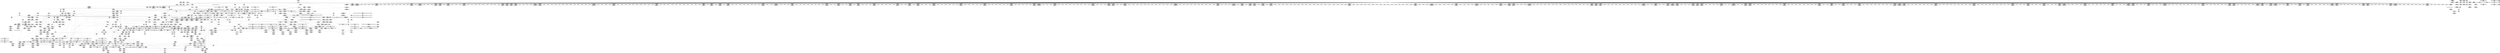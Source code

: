 digraph {
	CE0x440c600 [shape=record,shape=Mrecord,label="{CE0x440c600|12:_i32,_56:_i8*,_:_CRE_752,756_|*MultipleSource*|Function::inode_has_perm&Arg::inode::|*LoadInst*|security/selinux/hooks.c,1627|security/selinux/hooks.c,1611}"]
	CE0x4425de0 [shape=record,shape=Mrecord,label="{CE0x4425de0|GLOBAL:___llvm_gcov_ctr154|Global_var:__llvm_gcov_ctr154}"]
	CE0x4413190 [shape=record,shape=Mrecord,label="{CE0x4413190|12:_i32,_56:_i8*,_:_CRE_930,931_}"]
	CE0x4408910 [shape=record,shape=Mrecord,label="{CE0x4408910|12:_i32,_56:_i8*,_:_CRE_600,601_}"]
	CE0x43f7a30 [shape=record,shape=Mrecord,label="{CE0x43f7a30|12:_i32,_56:_i8*,_:_CRE_157,158_}"]
	CE0x43a5120 [shape=record,shape=Mrecord,label="{CE0x43a5120|_ret_i32_%retval.0,_!dbg_!27739|security/selinux/hooks.c,1618|*SummSource*}"]
	"CONST[source:1(input),value:2(dynamic)][purpose:{subject}]"
	CE0x4383f10 [shape=record,shape=Mrecord,label="{CE0x4383f10|get_current:_bb|*SummSource*}"]
	CE0x43dff70 [shape=record,shape=Mrecord,label="{CE0x43dff70|__validate_creds:_call|include/linux/cred.h,173|*SummSink*}"]
	CE0x43cef70 [shape=record,shape=Mrecord,label="{CE0x43cef70|get_current:_tmp3|*SummSink*}"]
	CE0x437f1f0 [shape=record,shape=Mrecord,label="{CE0x437f1f0|GLOBAL:_dentry_has_perm|*Constant*}"]
	CE0x44018f0 [shape=record,shape=Mrecord,label="{CE0x44018f0|12:_i32,_56:_i8*,_:_CRE_432,440_|*MultipleSource*|Function::inode_has_perm&Arg::inode::|*LoadInst*|security/selinux/hooks.c,1627|security/selinux/hooks.c,1611}"]
	CE0x43abda0 [shape=record,shape=Mrecord,label="{CE0x43abda0|104:_%struct.inode*,_:_CRE_24,40_|*MultipleSource*|Function::selinux_inode_listxattr&Arg::dentry::|Function::dentry_has_perm&Arg::dentry::|security/selinux/hooks.c,1627}"]
	CE0x4413520 [shape=record,shape=Mrecord,label="{CE0x4413520|12:_i32,_56:_i8*,_:_CRE_933,934_}"]
	CE0x43a9a70 [shape=record,shape=Mrecord,label="{CE0x43a9a70|104:_%struct.inode*,_:_CRE_206,207_}"]
	CE0x4382d80 [shape=record,shape=Mrecord,label="{CE0x4382d80|104:_%struct.inode*,_:_CRE_159,160_}"]
	CE0x4383050 [shape=record,shape=Mrecord,label="{CE0x4383050|104:_%struct.inode*,_:_CRE_162,163_}"]
	CE0x440c3e0 [shape=record,shape=Mrecord,label="{CE0x440c3e0|12:_i32,_56:_i8*,_:_CRE_744,752_|*MultipleSource*|Function::inode_has_perm&Arg::inode::|*LoadInst*|security/selinux/hooks.c,1627|security/selinux/hooks.c,1611}"]
	CE0x44087e0 [shape=record,shape=Mrecord,label="{CE0x44087e0|12:_i32,_56:_i8*,_:_CRE_599,600_}"]
	CE0x43d3350 [shape=record,shape=Mrecord,label="{CE0x43d3350|i32_(i32,_i32,_i16,_i32,_%struct.common_audit_data*)*_bitcast_(i32_(i32,_i32,_i16,_i32,_%struct.common_audit_data.495*)*_avc_has_perm_to_i32_(i32,_i32,_i16,_i32,_%struct.common_audit_data*)*)|*Constant*|*SummSink*}"]
	CE0x4380560 [shape=record,shape=Mrecord,label="{CE0x4380560|dentry_has_perm:_dentry|Function::dentry_has_perm&Arg::dentry::}"]
	CE0x43cd460 [shape=record,shape=Mrecord,label="{CE0x43cd460|__validate_creds:_tmp3|include/linux/cred.h,173|*SummSource*}"]
	CE0x43f9120 [shape=record,shape=Mrecord,label="{CE0x43f9120|12:_i32,_56:_i8*,_:_CRE_198,199_}"]
	CE0x441a360 [shape=record,shape=Mrecord,label="{CE0x441a360|_ret_i32_%tmp6,_!dbg_!27716|security/selinux/hooks.c,197|*SummSink*}"]
	CE0x43edfd0 [shape=record,shape=Mrecord,label="{CE0x43edfd0|104:_%struct.inode*,_:_CRE_315,316_}"]
	CE0x438afb0 [shape=record,shape=Mrecord,label="{CE0x438afb0|i32_0|*Constant*}"]
	CE0x43a4790 [shape=record,shape=Mrecord,label="{CE0x43a4790|inode_has_perm:_perms|Function::inode_has_perm&Arg::perms::|*SummSource*}"]
	CE0x44287b0 [shape=record,shape=Mrecord,label="{CE0x44287b0|inode_has_perm:_tmp12|security/selinux/hooks.c,1612}"]
	CE0x43fc910 [shape=record,shape=Mrecord,label="{CE0x43fc910|12:_i32,_56:_i8*,_:_CRE_268,269_}"]
	CE0x437a710 [shape=record,shape=Mrecord,label="{CE0x437a710|12:_i32,_56:_i8*,_:_CRE_165,166_}"]
	CE0x443cd40 [shape=record,shape=Mrecord,label="{CE0x443cd40|inode_has_perm:_tmp16|security/selinux/hooks.c,1615|*SummSource*}"]
	CE0x43a8120 [shape=record,shape=Mrecord,label="{CE0x43a8120|104:_%struct.inode*,_:_CRE_179,180_}"]
	CE0x4423cf0 [shape=record,shape=Mrecord,label="{CE0x4423cf0|inode_has_perm:_lnot.ext|security/selinux/hooks.c,1611}"]
	CE0x440b6f0 [shape=record,shape=Mrecord,label="{CE0x440b6f0|12:_i32,_56:_i8*,_:_CRE_688,692_|*MultipleSource*|Function::inode_has_perm&Arg::inode::|*LoadInst*|security/selinux/hooks.c,1627|security/selinux/hooks.c,1611}"]
	CE0x44241f0 [shape=record,shape=Mrecord,label="{CE0x44241f0|inode_has_perm:_conv|security/selinux/hooks.c,1611|*SummSink*}"]
	CE0x4410930 [shape=record,shape=Mrecord,label="{CE0x4410930|12:_i32,_56:_i8*,_:_CRE_896,897_}"]
	CE0x4387a20 [shape=record,shape=Mrecord,label="{CE0x4387a20|get_current:_tmp1|*SummSink*}"]
	CE0x4392080 [shape=record,shape=Mrecord,label="{CE0x4392080|12:_i32,_56:_i8*,_:_CRE_136,137_}"]
	CE0x43d5f40 [shape=record,shape=Mrecord,label="{CE0x43d5f40|__validate_creds:_tmp7|include/linux/cred.h,174|*SummSink*}"]
	CE0x439dc10 [shape=record,shape=Mrecord,label="{CE0x439dc10|dentry_has_perm:_tmp1|*SummSink*}"]
	CE0x4402aa0 [shape=record,shape=Mrecord,label="{CE0x4402aa0|12:_i32,_56:_i8*,_:_CRE_476,477_}"]
	CE0x43efdb0 [shape=record,shape=Mrecord,label="{CE0x43efdb0|i32_22|*Constant*|*SummSource*}"]
	"CONST[source:1(input),value:2(dynamic)][purpose:{object}]"
	CE0x43ecbd0 [shape=record,shape=Mrecord,label="{CE0x43ecbd0|104:_%struct.inode*,_:_CRE_272,280_|*MultipleSource*|Function::selinux_inode_listxattr&Arg::dentry::|Function::dentry_has_perm&Arg::dentry::|security/selinux/hooks.c,1627}"]
	CE0x43effb0 [shape=record,shape=Mrecord,label="{CE0x43effb0|12:_i32,_56:_i8*,_:_CRE_2,4_|*MultipleSource*|Function::inode_has_perm&Arg::inode::|*LoadInst*|security/selinux/hooks.c,1627|security/selinux/hooks.c,1611}"]
	CE0x43fca40 [shape=record,shape=Mrecord,label="{CE0x43fca40|12:_i32,_56:_i8*,_:_CRE_269,270_}"]
	CE0x439cc70 [shape=record,shape=Mrecord,label="{CE0x439cc70|_call_void_mcount()_#3}"]
	CE0x4402da0 [shape=record,shape=Mrecord,label="{CE0x4402da0|12:_i32,_56:_i8*,_:_CRE_479,480_}"]
	CE0x43eaf60 [shape=record,shape=Mrecord,label="{CE0x43eaf60|__validate_creds:_entry|*SummSource*}"]
	CE0x4408a40 [shape=record,shape=Mrecord,label="{CE0x4408a40|12:_i32,_56:_i8*,_:_CRE_601,602_}"]
	CE0x4404570 [shape=record,shape=Mrecord,label="{CE0x4404570|12:_i32,_56:_i8*,_:_CRE_528,536_|*MultipleSource*|Function::inode_has_perm&Arg::inode::|*LoadInst*|security/selinux/hooks.c,1627|security/selinux/hooks.c,1611}"]
	CE0x439ffe0 [shape=record,shape=Mrecord,label="{CE0x439ffe0|selinux_inode_listxattr:_tmp6|security/selinux/hooks.c,3048|*SummSink*}"]
	CE0x4407c00 [shape=record,shape=Mrecord,label="{CE0x4407c00|12:_i32,_56:_i8*,_:_CRE_589,590_}"]
	CE0x43e0620 [shape=record,shape=Mrecord,label="{CE0x43e0620|cred_sid:_tmp3|*SummSource*}"]
	CE0x4398100 [shape=record,shape=Mrecord,label="{CE0x4398100|selinux_inode_listxattr:_tmp6|security/selinux/hooks.c,3048}"]
	CE0x4422fe0 [shape=record,shape=Mrecord,label="{CE0x4422fe0|inode_has_perm:_lnot|security/selinux/hooks.c,1611|*SummSink*}"]
	CE0x43a7d60 [shape=record,shape=Mrecord,label="{CE0x43a7d60|104:_%struct.inode*,_:_CRE_175,176_}"]
	CE0x4396db0 [shape=record,shape=Mrecord,label="{CE0x4396db0|selinux_inode_listxattr:_bb|*SummSource*}"]
	CE0x4423bc0 [shape=record,shape=Mrecord,label="{CE0x4423bc0|inode_has_perm:_conv|security/selinux/hooks.c,1611}"]
	CE0x43e80c0 [shape=record,shape=Mrecord,label="{CE0x43e80c0|i32_0|*Constant*}"]
	CE0x44094f0 [shape=record,shape=Mrecord,label="{CE0x44094f0|12:_i32,_56:_i8*,_:_CRE_610,611_}"]
	CE0x43df410 [shape=record,shape=Mrecord,label="{CE0x43df410|_ret_void,_!dbg_!27722|include/linux/cred.h,175|*SummSource*}"]
	CE0x43b0fa0 [shape=record,shape=Mrecord,label="{CE0x43b0fa0|i64*_getelementptr_inbounds_(_2_x_i64_,_2_x_i64_*___llvm_gcov_ctr153,_i64_0,_i64_1)|*Constant*}"]
	CE0x43ac050 [shape=record,shape=Mrecord,label="{CE0x43ac050|104:_%struct.inode*,_:_CRE_96,104_|*MultipleSource*|Function::selinux_inode_listxattr&Arg::dentry::|Function::dentry_has_perm&Arg::dentry::|security/selinux/hooks.c,1627}"]
	CE0x439d960 [shape=record,shape=Mrecord,label="{CE0x439d960|dentry_has_perm:_tmp1}"]
	CE0x4380200 [shape=record,shape=Mrecord,label="{CE0x4380200|selinux_inode_listxattr:_dentry|Function::selinux_inode_listxattr&Arg::dentry::|*SummSink*}"]
	CE0x43a4640 [shape=record,shape=Mrecord,label="{CE0x43a4640|inode_has_perm:_perms|Function::inode_has_perm&Arg::perms::}"]
	CE0x4403260 [shape=record,shape=Mrecord,label="{CE0x4403260|12:_i32,_56:_i8*,_:_CRE_483,484_}"]
	CE0x43871a0 [shape=record,shape=Mrecord,label="{CE0x43871a0|selinux_inode_listxattr:_tmp11|security/selinux/hooks.c,3048|*SummSource*}"]
	CE0x4383db0 [shape=record,shape=Mrecord,label="{CE0x4383db0|get_current:_bb}"]
	CE0x437b520 [shape=record,shape=Mrecord,label="{CE0x437b520|12:_i32,_56:_i8*,_:_CRE_180,181_}"]
	CE0x4407e60 [shape=record,shape=Mrecord,label="{CE0x4407e60|12:_i32,_56:_i8*,_:_CRE_591,592_}"]
	CE0x43f8b80 [shape=record,shape=Mrecord,label="{CE0x43f8b80|12:_i32,_56:_i8*,_:_CRE_192,193_}"]
	CE0x4410470 [shape=record,shape=Mrecord,label="{CE0x4410470|12:_i32,_56:_i8*,_:_CRE_892,893_}"]
	CE0x43ffaf0 [shape=record,shape=Mrecord,label="{CE0x43ffaf0|12:_i32,_56:_i8*,_:_CRE_310,311_}"]
	"CONST[source:2(external),value:2(dynamic)][purpose:{subject}]"
	CE0x4428160 [shape=record,shape=Mrecord,label="{CE0x4428160|inode_has_perm:_tmp11|security/selinux/hooks.c,1612|*SummSource*}"]
	CE0x43d2790 [shape=record,shape=Mrecord,label="{CE0x43d2790|inode_has_perm:_tmp18|security/selinux/hooks.c,1617|*SummSink*}"]
	CE0x440f040 [shape=record,shape=Mrecord,label="{CE0x440f040|12:_i32,_56:_i8*,_:_CRE_875,876_}"]
	CE0x43a3d40 [shape=record,shape=Mrecord,label="{CE0x43a3d40|inode_has_perm:_cred|Function::inode_has_perm&Arg::cred::|*SummSource*}"]
	CE0x4412cd0 [shape=record,shape=Mrecord,label="{CE0x4412cd0|12:_i32,_56:_i8*,_:_CRE_926,927_}"]
	CE0x437b160 [shape=record,shape=Mrecord,label="{CE0x437b160|12:_i32,_56:_i8*,_:_CRE_176,177_}"]
	CE0x4420fa0 [shape=record,shape=Mrecord,label="{CE0x4420fa0|avc_has_perm:_tclass|Function::avc_has_perm&Arg::tclass::|*SummSource*}"]
	CE0x4425380 [shape=record,shape=Mrecord,label="{CE0x4425380|inode_has_perm:_tobool2|security/selinux/hooks.c,1611|*SummSink*}"]
	CE0x43d1e40 [shape=record,shape=Mrecord,label="{CE0x43d1e40|avc_has_perm:_entry|*SummSink*}"]
	CE0x43d97b0 [shape=record,shape=Mrecord,label="{CE0x43d97b0|12:_i32,_56:_i8*,_:_CRE_24,32_|*MultipleSource*|Function::inode_has_perm&Arg::inode::|*LoadInst*|security/selinux/hooks.c,1627|security/selinux/hooks.c,1611}"]
	CE0x43fe6c0 [shape=record,shape=Mrecord,label="{CE0x43fe6c0|12:_i32,_56:_i8*,_:_CRE_293,294_}"]
	CE0x43fb020 [shape=record,shape=Mrecord,label="{CE0x43fb020|12:_i32,_56:_i8*,_:_CRE_247,248_}"]
	CE0x4389430 [shape=record,shape=Mrecord,label="{CE0x4389430|selinux_inode_listxattr:_tmp20|security/selinux/hooks.c,3048}"]
	CE0x43f6590 [shape=record,shape=Mrecord,label="{CE0x43f6590|inode_has_perm:_i_security|security/selinux/hooks.c,1615|*SummSink*}"]
	CE0x43a3b30 [shape=record,shape=Mrecord,label="{CE0x43a3b30|inode_has_perm:_do.end|*SummSource*}"]
	CE0x43e88b0 [shape=record,shape=Mrecord,label="{CE0x43e88b0|i64_0|*Constant*}"]
	CE0x43809f0 [shape=record,shape=Mrecord,label="{CE0x43809f0|i32_16|*Constant*|*SummSource*}"]
	CE0x43ff630 [shape=record,shape=Mrecord,label="{CE0x43ff630|12:_i32,_56:_i8*,_:_CRE_306,307_}"]
	CE0x441a5d0 [shape=record,shape=Mrecord,label="{CE0x441a5d0|i32_10|*Constant*|*SummSource*}"]
	CE0x43882f0 [shape=record,shape=Mrecord,label="{CE0x43882f0|get_current:_tmp1|*SummSource*}"]
	CE0x43927f0 [shape=record,shape=Mrecord,label="{CE0x43927f0|12:_i32,_56:_i8*,_:_CRE_143,144_}"]
	CE0x43fa580 [shape=record,shape=Mrecord,label="{CE0x43fa580|12:_i32,_56:_i8*,_:_CRE_240,241_}"]
	CE0x44264d0 [shape=record,shape=Mrecord,label="{CE0x44264d0|inode_has_perm:_tmp8|security/selinux/hooks.c,1611|*SummSink*}"]
	CE0x4413650 [shape=record,shape=Mrecord,label="{CE0x4413650|12:_i32,_56:_i8*,_:_CRE_934,935_}"]
	CE0x43a0240 [shape=record,shape=Mrecord,label="{CE0x43a0240|selinux_inode_listxattr:_tmp1|*SummSink*}"]
	CE0x43de530 [shape=record,shape=Mrecord,label="{CE0x43de530|cred_sid:_tmp|*SummSink*}"]
	CE0x440d6d0 [shape=record,shape=Mrecord,label="{CE0x440d6d0|12:_i32,_56:_i8*,_:_CRE_824,832_|*MultipleSource*|Function::inode_has_perm&Arg::inode::|*LoadInst*|security/selinux/hooks.c,1627|security/selinux/hooks.c,1611}"]
	CE0x4424360 [shape=record,shape=Mrecord,label="{CE0x4424360|i64_3|*Constant*}"]
	CE0x43deff0 [shape=record,shape=Mrecord,label="{CE0x43deff0|_call_void_mcount()_#3|*SummSink*}"]
	CE0x4413f40 [shape=record,shape=Mrecord,label="{CE0x4413f40|12:_i32,_56:_i8*,_:_CRE_968,976_|*MultipleSource*|Function::inode_has_perm&Arg::inode::|*LoadInst*|security/selinux/hooks.c,1627|security/selinux/hooks.c,1611}"]
	CE0x43e4cb0 [shape=record,shape=Mrecord,label="{CE0x43e4cb0|inode_has_perm:_tmp5|security/selinux/hooks.c,1609|*SummSource*}"]
	CE0x43d2370 [shape=record,shape=Mrecord,label="{CE0x43d2370|inode_has_perm:_sclass|security/selinux/hooks.c,1617}"]
	CE0x43e4dd0 [shape=record,shape=Mrecord,label="{CE0x43e4dd0|i64*_getelementptr_inbounds_(_2_x_i64_,_2_x_i64_*___llvm_gcov_ctr153,_i64_0,_i64_0)|*Constant*|*SummSource*}"]
	CE0x4392690 [shape=record,shape=Mrecord,label="{CE0x4392690|12:_i32,_56:_i8*,_:_CRE_141,142_}"]
	CE0x43adbc0 [shape=record,shape=Mrecord,label="{CE0x43adbc0|__validate_creds:_tmp4|include/linux/cred.h,173|*SummSource*}"]
	CE0x441af60 [shape=record,shape=Mrecord,label="{CE0x441af60|inode_has_perm:_tmp15|*LoadInst*|security/selinux/hooks.c,1615|*SummSource*}"]
	CE0x4414940 [shape=record,shape=Mrecord,label="{CE0x4414940|12:_i32,_56:_i8*,_:_CRE_981,982_}"]
	CE0x43fe590 [shape=record,shape=Mrecord,label="{CE0x43fe590|12:_i32,_56:_i8*,_:_CRE_292,293_}"]
	CE0x44025b0 [shape=record,shape=Mrecord,label="{CE0x44025b0|12:_i32,_56:_i8*,_:_CRE_473,474_}"]
	CE0x43d2a40 [shape=record,shape=Mrecord,label="{CE0x43d2a40|avc_has_perm:_entry|*SummSource*}"]
	CE0x43ed770 [shape=record,shape=Mrecord,label="{CE0x43ed770|104:_%struct.inode*,_:_CRE_306,307_}"]
	CE0x43891b0 [shape=record,shape=Mrecord,label="{CE0x43891b0|i64*_getelementptr_inbounds_(_11_x_i64_,_11_x_i64_*___llvm_gcov_ctr240,_i64_0,_i64_10)|*Constant*|*SummSource*}"]
	CE0x43dca90 [shape=record,shape=Mrecord,label="{CE0x43dca90|inode_has_perm:_tmp|*SummSink*}"]
	CE0x437e5d0 [shape=record,shape=Mrecord,label="{CE0x437e5d0|selinux_inode_listxattr:_tmp21|security/selinux/hooks.c,3048}"]
	CE0x43ac470 [shape=record,shape=Mrecord,label="{CE0x43ac470|104:_%struct.inode*,_:_CRE_40,48_|*MultipleSource*|Function::selinux_inode_listxattr&Arg::dentry::|Function::dentry_has_perm&Arg::dentry::|security/selinux/hooks.c,1627}"]
	CE0x43ad8f0 [shape=record,shape=Mrecord,label="{CE0x43ad8f0|0:_i8,_:_GCMR_selinux_inode_listxattr.__warned_internal_global_i8_0,_section_.data.unlikely_,_align_1:_elem_0:default:}"]
	CE0x438d5a0 [shape=record,shape=Mrecord,label="{CE0x438d5a0|selinux_inode_listxattr:_tmp13|security/selinux/hooks.c,3048|*SummSink*}"]
	CE0x43e6850 [shape=record,shape=Mrecord,label="{CE0x43e6850|i64*_getelementptr_inbounds_(_2_x_i64_,_2_x_i64_*___llvm_gcov_ctr131,_i64_0,_i64_1)|*Constant*}"]
	CE0x3b91fd0 [shape=record,shape=Mrecord,label="{CE0x3b91fd0|selinux_inode_listxattr:_tmp3}"]
	CE0x440b970 [shape=record,shape=Mrecord,label="{CE0x440b970|12:_i32,_56:_i8*,_:_CRE_696,704_|*MultipleSource*|Function::inode_has_perm&Arg::inode::|*LoadInst*|security/selinux/hooks.c,1627|security/selinux/hooks.c,1611}"]
	CE0x43acb30 [shape=record,shape=Mrecord,label="{CE0x43acb30|GLOBAL:_current_task|Global_var:current_task}"]
	CE0x44240b0 [shape=record,shape=Mrecord,label="{CE0x44240b0|inode_has_perm:_conv|security/selinux/hooks.c,1611|*SummSource*}"]
	CE0x43ebfb0 [shape=record,shape=Mrecord,label="{CE0x43ebfb0|104:_%struct.inode*,_:_CRE_221,222_}"]
	CE0x43f1090 [shape=record,shape=Mrecord,label="{CE0x43f1090|cred_sid:_sid|security/selinux/hooks.c,197}"]
	CE0x4403f10 [shape=record,shape=Mrecord,label="{CE0x4403f10|12:_i32,_56:_i8*,_:_CRE_508,512_|*MultipleSource*|Function::inode_has_perm&Arg::inode::|*LoadInst*|security/selinux/hooks.c,1627|security/selinux/hooks.c,1611}"]
	CE0x43dbd70 [shape=record,shape=Mrecord,label="{CE0x43dbd70|inode_has_perm:_tmp1|*SummSink*}"]
	CE0x43ec7f0 [shape=record,shape=Mrecord,label="{CE0x43ec7f0|104:_%struct.inode*,_:_CRE_256,264_|*MultipleSource*|Function::selinux_inode_listxattr&Arg::dentry::|Function::dentry_has_perm&Arg::dentry::|security/selinux/hooks.c,1627}"]
	CE0x43daa80 [shape=record,shape=Mrecord,label="{CE0x43daa80|__validate_creds:_cred|Function::__validate_creds&Arg::cred::|*SummSink*}"]
	CE0x4407740 [shape=record,shape=Mrecord,label="{CE0x4407740|12:_i32,_56:_i8*,_:_CRE_585,586_}"]
	CE0x43fea50 [shape=record,shape=Mrecord,label="{CE0x43fea50|12:_i32,_56:_i8*,_:_CRE_296,297_}"]
	CE0x43eff40 [shape=record,shape=Mrecord,label="{CE0x43eff40|12:_i32,_56:_i8*,_:_CRE_8,12_|*MultipleSource*|Function::inode_has_perm&Arg::inode::|*LoadInst*|security/selinux/hooks.c,1627|security/selinux/hooks.c,1611}"]
	CE0x43f5970 [shape=record,shape=Mrecord,label="{CE0x43f5970|inode_has_perm:_tmp13|security/selinux/hooks.c,1614}"]
	CE0x4405480 [shape=record,shape=Mrecord,label="{CE0x4405480|12:_i32,_56:_i8*,_:_CRE_555,556_}"]
	CE0x43eddf0 [shape=record,shape=Mrecord,label="{CE0x43eddf0|104:_%struct.inode*,_:_CRE_313,314_}"]
	CE0x4379fa0 [shape=record,shape=Mrecord,label="{CE0x4379fa0|__validate_creds:_cred|Function::__validate_creds&Arg::cred::|*SummSource*}"]
	CE0x4380b40 [shape=record,shape=Mrecord,label="{CE0x4380b40|i32_16|*Constant*|*SummSink*}"]
	CE0x43cce20 [shape=record,shape=Mrecord,label="{CE0x43cce20|GLOBAL:___llvm_gcov_ctr155|Global_var:__llvm_gcov_ctr155|*SummSource*}"]
	CE0x437ef70 [shape=record,shape=Mrecord,label="{CE0x437ef70|selinux_inode_listxattr:_call5|security/selinux/hooks.c,3050|*SummSink*}"]
	CE0x4428c30 [shape=record,shape=Mrecord,label="{CE0x4428c30|i32_512|*Constant*|*SummSink*}"]
	CE0x43dd2b0 [shape=record,shape=Mrecord,label="{CE0x43dd2b0|i32_4|*Constant*}"]
	CE0x439a6e0 [shape=record,shape=Mrecord,label="{CE0x439a6e0|i64*_getelementptr_inbounds_(_11_x_i64_,_11_x_i64_*___llvm_gcov_ctr240,_i64_0,_i64_8)|*Constant*}"]
	CE0x4381580 [shape=record,shape=Mrecord,label="{CE0x4381580|_ret_i32_%call5,_!dbg_!27740|security/selinux/hooks.c,3050}"]
	CE0x438da00 [shape=record,shape=Mrecord,label="{CE0x438da00|dentry_has_perm:_bb|*SummSink*}"]
	CE0x4378b70 [shape=record,shape=Mrecord,label="{CE0x4378b70|selinux_inode_listxattr:_entry}"]
	CE0x4403cc0 [shape=record,shape=Mrecord,label="{CE0x4403cc0|12:_i32,_56:_i8*,_:_CRE_504,508_|*MultipleSource*|Function::inode_has_perm&Arg::inode::|*LoadInst*|security/selinux/hooks.c,1627|security/selinux/hooks.c,1611}"]
	CE0x43f87c0 [shape=record,shape=Mrecord,label="{CE0x43f87c0|12:_i32,_56:_i8*,_:_CRE_188,189_}"]
	CE0x43cc170 [shape=record,shape=Mrecord,label="{CE0x43cc170|i64*_getelementptr_inbounds_(_2_x_i64_,_2_x_i64_*___llvm_gcov_ctr98,_i64_0,_i64_0)|*Constant*|*SummSink*}"]
	CE0x4395090 [shape=record,shape=Mrecord,label="{CE0x4395090|get_current:_tmp}"]
	CE0x4444c00 [shape=record,shape=Mrecord,label="{CE0x4444c00|i64*_getelementptr_inbounds_(_2_x_i64_,_2_x_i64_*___llvm_gcov_ctr131,_i64_0,_i64_0)|*Constant*|*SummSink*}"]
	CE0x43aac40 [shape=record,shape=Mrecord,label="{CE0x43aac40|i64*_getelementptr_inbounds_(_11_x_i64_,_11_x_i64_*___llvm_gcov_ctr240,_i64_0,_i64_0)|*Constant*}"]
	CE0x43db640 [shape=record,shape=Mrecord,label="{CE0x43db640|cred_sid:_tmp1}"]
	CE0x43a0800 [shape=record,shape=Mrecord,label="{CE0x43a0800|_call_void_lockdep_rcu_suspicious(i8*_getelementptr_inbounds_(_25_x_i8_,_25_x_i8_*_.str3,_i32_0,_i32_0),_i32_3048,_i8*_getelementptr_inbounds_(_45_x_i8_,_45_x_i8_*_.str12,_i32_0,_i32_0))_#10,_!dbg_!27728|security/selinux/hooks.c,3048}"]
	CE0x4402170 [shape=record,shape=Mrecord,label="{CE0x4402170|12:_i32,_56:_i8*,_:_CRE_464,472_|*MultipleSource*|Function::inode_has_perm&Arg::inode::|*LoadInst*|security/selinux/hooks.c,1627|security/selinux/hooks.c,1611}"]
	CE0x44034c0 [shape=record,shape=Mrecord,label="{CE0x44034c0|12:_i32,_56:_i8*,_:_CRE_485,486_}"]
	CE0x43cade0 [shape=record,shape=Mrecord,label="{CE0x43cade0|GLOBAL:___llvm_gcov_ctr155|Global_var:__llvm_gcov_ctr155}"]
	CE0x43e78b0 [shape=record,shape=Mrecord,label="{CE0x43e78b0|__validate_creds:_lnot|include/linux/cred.h,173|*SummSink*}"]
	CE0x43e68f0 [shape=record,shape=Mrecord,label="{CE0x43e68f0|i64*_getelementptr_inbounds_(_2_x_i64_,_2_x_i64_*___llvm_gcov_ctr131,_i64_0,_i64_1)|*Constant*|*SummSource*}"]
	CE0x43eba10 [shape=record,shape=Mrecord,label="{CE0x43eba10|104:_%struct.inode*,_:_CRE_215,216_}"]
	CE0x43e3570 [shape=record,shape=Mrecord,label="{CE0x43e3570|i32_1|*Constant*|*SummSink*}"]
	CE0x43e8ae0 [shape=record,shape=Mrecord,label="{CE0x43e8ae0|i64*_getelementptr_inbounds_(_8_x_i64_,_8_x_i64_*___llvm_gcov_ctr154,_i64_0,_i64_1)|*Constant*}"]
	CE0x4442f40 [shape=record,shape=Mrecord,label="{CE0x4442f40|_call_void___invalid_creds(%struct.cred*_%cred,_i8*_%file,_i32_%line)_#10,_!dbg_!27721|include/linux/cred.h,174|*SummSink*}"]
	CE0x4399be0 [shape=record,shape=Mrecord,label="{CE0x4399be0|i64_2|*Constant*|*SummSink*}"]
	CE0x43aae30 [shape=record,shape=Mrecord,label="{CE0x43aae30|i64*_getelementptr_inbounds_(_2_x_i64_,_2_x_i64_*___llvm_gcov_ctr98,_i64_0,_i64_1)|*Constant*}"]
	CE0x4426250 [shape=record,shape=Mrecord,label="{CE0x4426250|inode_has_perm:_tmp8|security/selinux/hooks.c,1611}"]
	CE0x43822f0 [shape=record,shape=Mrecord,label="{CE0x43822f0|104:_%struct.inode*,_:_CRE_147,148_}"]
	CE0x43ff760 [shape=record,shape=Mrecord,label="{CE0x43ff760|12:_i32,_56:_i8*,_:_CRE_307,308_}"]
	CE0x439a3c0 [shape=record,shape=Mrecord,label="{CE0x439a3c0|i1_true|*Constant*|*SummSink*}"]
	CE0x43f0dd0 [shape=record,shape=Mrecord,label="{CE0x43f0dd0|cred_sid:_tmp|*SummSource*}"]
	CE0x4394130 [shape=record,shape=Mrecord,label="{CE0x4394130|_ret_%struct.task_struct*_%tmp4,_!dbg_!27714|./arch/x86/include/asm/current.h,14}"]
	CE0x437c570 [shape=record,shape=Mrecord,label="{CE0x437c570|104:_%struct.inode*,_:_CRE_94,95_}"]
	CE0x441d780 [shape=record,shape=Mrecord,label="{CE0x441d780|avc_has_perm:_auditdata|Function::avc_has_perm&Arg::auditdata::|*SummSource*}"]
	CE0x43ab960 [shape=record,shape=Mrecord,label="{CE0x43ab960|104:_%struct.inode*,_:_CRE_0,4_|*MultipleSource*|Function::selinux_inode_listxattr&Arg::dentry::|Function::dentry_has_perm&Arg::dentry::|security/selinux/hooks.c,1627}"]
	CE0x440ac20 [shape=record,shape=Mrecord,label="{CE0x440ac20|12:_i32,_56:_i8*,_:_CRE_656,664_|*MultipleSource*|Function::inode_has_perm&Arg::inode::|*LoadInst*|security/selinux/hooks.c,1627|security/selinux/hooks.c,1611}"]
	CE0x4419c20 [shape=record,shape=Mrecord,label="{CE0x4419c20|cred_sid:_entry|*SummSink*}"]
	CE0x43cb4d0 [shape=record,shape=Mrecord,label="{CE0x43cb4d0|i8_10|*Constant*|*SummSink*}"]
	CE0x43fe920 [shape=record,shape=Mrecord,label="{CE0x43fe920|12:_i32,_56:_i8*,_:_CRE_295,296_}"]
	CE0x437a440 [shape=record,shape=Mrecord,label="{CE0x437a440|12:_i32,_56:_i8*,_:_CRE_162,163_}"]
	CE0x439dd00 [shape=record,shape=Mrecord,label="{CE0x439dd00|dentry_has_perm:_bb|*SummSource*}"]
	CE0x43d5fb0 [shape=record,shape=Mrecord,label="{CE0x43d5fb0|GLOBAL:___invalid_creds|*Constant*}"]
	CE0x43fd750 [shape=record,shape=Mrecord,label="{CE0x43fd750|12:_i32,_56:_i8*,_:_CRE_280,281_}"]
	CE0x439b0c0 [shape=record,shape=Mrecord,label="{CE0x439b0c0|i64_0|*Constant*|*SummSink*}"]
	CE0x43fcf00 [shape=record,shape=Mrecord,label="{CE0x43fcf00|12:_i32,_56:_i8*,_:_CRE_273,274_}"]
	CE0x43a2dc0 [shape=record,shape=Mrecord,label="{CE0x43a2dc0|dentry_has_perm:_dentry1|security/selinux/hooks.c,1631}"]
	CE0x43aab10 [shape=record,shape=Mrecord,label="{CE0x43aab10|i64*_getelementptr_inbounds_(_2_x_i64_,_2_x_i64_*___llvm_gcov_ctr153,_i64_0,_i64_0)|*Constant*}"]
	CE0x4381130 [shape=record,shape=Mrecord,label="{CE0x4381130|_ret_i32_%call,_!dbg_!27723|security/selinux/hooks.c,1632}"]
	CE0x43f73a0 [shape=record,shape=Mrecord,label="{CE0x43f73a0|12:_i32,_56:_i8*,_:_CRE_150,151_}"]
	CE0x43a2ee0 [shape=record,shape=Mrecord,label="{CE0x43a2ee0|dentry_has_perm:_dentry1|security/selinux/hooks.c,1631|*SummSource*}"]
	CE0x43f8a90 [shape=record,shape=Mrecord,label="{CE0x43f8a90|12:_i32,_56:_i8*,_:_CRE_191,192_}"]
	CE0x43e89e0 [shape=record,shape=Mrecord,label="{CE0x43e89e0|i64_2|*Constant*}"]
	CE0x43d9a60 [shape=record,shape=Mrecord,label="{CE0x43d9a60|GLOBAL:_creds_are_invalid|*Constant*}"]
	CE0x4401f50 [shape=record,shape=Mrecord,label="{CE0x4401f50|12:_i32,_56:_i8*,_:_CRE_456,464_|*MultipleSource*|Function::inode_has_perm&Arg::inode::|*LoadInst*|security/selinux/hooks.c,1627|security/selinux/hooks.c,1611}"]
	CE0x437e8f0 [shape=record,shape=Mrecord,label="{CE0x437e8f0|selinux_inode_listxattr:_tmp21|security/selinux/hooks.c,3048|*SummSink*}"]
	CE0x440ae40 [shape=record,shape=Mrecord,label="{CE0x440ae40|12:_i32,_56:_i8*,_:_CRE_664,672_|*MultipleSource*|Function::inode_has_perm&Arg::inode::|*LoadInst*|security/selinux/hooks.c,1627|security/selinux/hooks.c,1611}"]
	CE0x43e6490 [shape=record,shape=Mrecord,label="{CE0x43e6490|_call_void_mcount()_#3}"]
	CE0x3b920d0 [shape=record,shape=Mrecord,label="{CE0x3b920d0|selinux_inode_listxattr:_tmp3|*SummSource*}"]
	CE0x440e330 [shape=record,shape=Mrecord,label="{CE0x440e330|12:_i32,_56:_i8*,_:_CRE_865,866_}"]
	CE0x43df650 [shape=record,shape=Mrecord,label="{CE0x43df650|_call_void_mcount()_#3|*SummSink*}"]
	CE0x43819a0 [shape=record,shape=Mrecord,label="{CE0x43819a0|dentry_has_perm:_type|security/selinux/hooks.c,1630|*SummSink*}"]
	CE0x437a800 [shape=record,shape=Mrecord,label="{CE0x437a800|12:_i32,_56:_i8*,_:_CRE_166,167_}"]
	CE0x43ff170 [shape=record,shape=Mrecord,label="{CE0x43ff170|12:_i32,_56:_i8*,_:_CRE_302,303_}"]
	CE0x44274d0 [shape=record,shape=Mrecord,label="{CE0x44274d0|inode_has_perm:_tmp10|security/selinux/hooks.c,1611}"]
	CE0x43fc450 [shape=record,shape=Mrecord,label="{CE0x43fc450|12:_i32,_56:_i8*,_:_CRE_264,265_}"]
	CE0x43d1470 [shape=record,shape=Mrecord,label="{CE0x43d1470|dentry_has_perm:_tmp}"]
	CE0x4410a60 [shape=record,shape=Mrecord,label="{CE0x4410a60|12:_i32,_56:_i8*,_:_CRE_897,898_}"]
	CE0x43d9910 [shape=record,shape=Mrecord,label="{CE0x43d9910|12:_i32,_56:_i8*,_:_CRE_32,40_|*MultipleSource*|Function::inode_has_perm&Arg::inode::|*LoadInst*|security/selinux/hooks.c,1627|security/selinux/hooks.c,1611}"]
	CE0x43788e0 [shape=record,shape=Mrecord,label="{CE0x43788e0|selinux_inode_listxattr:_if.then}"]
	CE0x437bd40 [shape=record,shape=Mrecord,label="{CE0x437bd40|104:_%struct.inode*,_:_CRE_80,88_|*MultipleSource*|Function::selinux_inode_listxattr&Arg::dentry::|Function::dentry_has_perm&Arg::dentry::|security/selinux/hooks.c,1627}"]
	CE0x43a86c0 [shape=record,shape=Mrecord,label="{CE0x43a86c0|104:_%struct.inode*,_:_CRE_185,186_}"]
	CE0x43e6500 [shape=record,shape=Mrecord,label="{CE0x43e6500|_call_void_mcount()_#3|*SummSource*}"]
	CE0x43a8300 [shape=record,shape=Mrecord,label="{CE0x43a8300|104:_%struct.inode*,_:_CRE_181,182_}"]
	CE0x43a85d0 [shape=record,shape=Mrecord,label="{CE0x43a85d0|104:_%struct.inode*,_:_CRE_184,185_}"]
	CE0x4409ae0 [shape=record,shape=Mrecord,label="{CE0x4409ae0|12:_i32,_56:_i8*,_:_CRE_615,616_}"]
	CE0x441d4f0 [shape=record,shape=Mrecord,label="{CE0x441d4f0|inode_has_perm:_tmp17|security/selinux/hooks.c,1617|*SummSink*}"]
	CE0x437eb70 [shape=record,shape=Mrecord,label="{CE0x437eb70|selinux_inode_listxattr:_call5|security/selinux/hooks.c,3050}"]
	CE0x43fc1f0 [shape=record,shape=Mrecord,label="{CE0x43fc1f0|12:_i32,_56:_i8*,_:_CRE_262,263_}"]
	CE0x43ae1d0 [shape=record,shape=Mrecord,label="{CE0x43ae1d0|__validate_creds:_tmp5|include/linux/cred.h,173|*SummSink*}"]
	CE0x4405530 [shape=record,shape=Mrecord,label="{CE0x4405530|12:_i32,_56:_i8*,_:_CRE_556,557_}"]
	CE0x4406570 [shape=record,shape=Mrecord,label="{CE0x4406570|12:_i32,_56:_i8*,_:_CRE_570,571_}"]
	CE0x43b07d0 [shape=record,shape=Mrecord,label="{CE0x43b07d0|i8_1|*Constant*}"]
	CE0x43938e0 [shape=record,shape=Mrecord,label="{CE0x43938e0|12:_i32,_56:_i8*,_:_CRE_104,112_|*MultipleSource*|Function::inode_has_perm&Arg::inode::|*LoadInst*|security/selinux/hooks.c,1627|security/selinux/hooks.c,1611}"]
	CE0x43dae70 [shape=record,shape=Mrecord,label="{CE0x43dae70|__validate_creds:_lnot|include/linux/cred.h,173|*SummSource*}"]
	CE0x43dfac0 [shape=record,shape=Mrecord,label="{CE0x43dfac0|inode_has_perm:_bb|*SummSource*}"]
	CE0x43ca820 [shape=record,shape=Mrecord,label="{CE0x43ca820|__validate_creds:_tmp2|include/linux/cred.h,173|*SummSource*}"]
	CE0x44086b0 [shape=record,shape=Mrecord,label="{CE0x44086b0|12:_i32,_56:_i8*,_:_CRE_598,599_}"]
	CE0x4402ed0 [shape=record,shape=Mrecord,label="{CE0x4402ed0|12:_i32,_56:_i8*,_:_CRE_480,481_}"]
	CE0x4397090 [shape=record,shape=Mrecord,label="{CE0x4397090|selinux_inode_listxattr:_tobool1|security/selinux/hooks.c,3048}"]
	CE0x43cb370 [shape=record,shape=Mrecord,label="{CE0x43cb370|i8_10|*Constant*|*SummSource*}"]
	CE0x4378980 [shape=record,shape=Mrecord,label="{CE0x4378980|selinux_inode_listxattr:_if.then|*SummSource*}"]
	CE0x4423180 [shape=record,shape=Mrecord,label="{CE0x4423180|inode_has_perm:_lnot|security/selinux/hooks.c,1611|*SummSource*}"]
	CE0x43cc650 [shape=record,shape=Mrecord,label="{CE0x43cc650|dentry_has_perm:_tmp4|*LoadInst*|security/selinux/hooks.c,1627|*SummSource*}"]
	CE0x44440c0 [shape=record,shape=Mrecord,label="{CE0x44440c0|__validate_creds:_tmp8|include/linux/cred.h,175|*SummSink*}"]
	CE0x43cc7e0 [shape=record,shape=Mrecord,label="{CE0x43cc7e0|__validate_creds:_tmp2|include/linux/cred.h,173}"]
	CE0x44066a0 [shape=record,shape=Mrecord,label="{CE0x44066a0|12:_i32,_56:_i8*,_:_CRE_571,572_}"]
	CE0x440f9c0 [shape=record,shape=Mrecord,label="{CE0x440f9c0|12:_i32,_56:_i8*,_:_CRE_883,884_}"]
	CE0x43a9980 [shape=record,shape=Mrecord,label="{CE0x43a9980|104:_%struct.inode*,_:_CRE_205,206_}"]
	CE0x43ffd50 [shape=record,shape=Mrecord,label="{CE0x43ffd50|12:_i32,_56:_i8*,_:_CRE_312,320_|*MultipleSource*|Function::inode_has_perm&Arg::inode::|*LoadInst*|security/selinux/hooks.c,1627|security/selinux/hooks.c,1611}"]
	CE0x43ac5a0 [shape=record,shape=Mrecord,label="{CE0x43ac5a0|104:_%struct.inode*,_:_CRE_48,52_|*MultipleSource*|Function::selinux_inode_listxattr&Arg::dentry::|Function::dentry_has_perm&Arg::dentry::|security/selinux/hooks.c,1627}"]
	CE0x4406ef0 [shape=record,shape=Mrecord,label="{CE0x4406ef0|12:_i32,_56:_i8*,_:_CRE_578,579_}"]
	CE0x437e410 [shape=record,shape=Mrecord,label="{CE0x437e410|COLLAPSED:_GCMRE_current_task_external_global_%struct.task_struct*:_elem_0::|security/selinux/hooks.c,3048}"]
	CE0x43f4af0 [shape=record,shape=Mrecord,label="{CE0x43f4af0|cred_sid:_tmp6|security/selinux/hooks.c,197|*SummSink*}"]
	CE0x43f7df0 [shape=record,shape=Mrecord,label="{CE0x43f7df0|12:_i32,_56:_i8*,_:_CRE_161,162_}"]
	CE0x43a1140 [shape=record,shape=Mrecord,label="{CE0x43a1140|GLOBAL:_lockdep_rcu_suspicious|*Constant*|*SummSource*}"]
	CE0x4388680 [shape=record,shape=Mrecord,label="{CE0x4388680|selinux_inode_listxattr:_do.body|*SummSource*}"]
	CE0x4405730 [shape=record,shape=Mrecord,label="{CE0x4405730|12:_i32,_56:_i8*,_:_CRE_558,559_}"]
	CE0x43a3810 [shape=record,shape=Mrecord,label="{CE0x43a3810|GLOBAL:_inode_has_perm|*Constant*|*SummSource*}"]
	CE0x43fb3b0 [shape=record,shape=Mrecord,label="{CE0x43fb3b0|12:_i32,_56:_i8*,_:_CRE_250,251_}"]
	CE0x437fad0 [shape=record,shape=Mrecord,label="{CE0x437fad0|dentry_has_perm:_cred|Function::dentry_has_perm&Arg::cred::}"]
	CE0x43d2290 [shape=record,shape=Mrecord,label="{CE0x43d2290|inode_has_perm:_tmp18|security/selinux/hooks.c,1617}"]
	CE0x44249f0 [shape=record,shape=Mrecord,label="{CE0x44249f0|i64_0|*Constant*}"]
	CE0x4384c20 [shape=record,shape=Mrecord,label="{CE0x4384c20|dentry_has_perm:_ad|security/selinux/hooks.c, 1628|*SummSource*}"]
	CE0x4400c60 [shape=record,shape=Mrecord,label="{CE0x4400c60|12:_i32,_56:_i8*,_:_CRE_384,388_|*MultipleSource*|Function::inode_has_perm&Arg::inode::|*LoadInst*|security/selinux/hooks.c,1627|security/selinux/hooks.c,1611}"]
	CE0x4414a40 [shape=record,shape=Mrecord,label="{CE0x4414a40|12:_i32,_56:_i8*,_:_CRE_982,983_}"]
	CE0x4382ab0 [shape=record,shape=Mrecord,label="{CE0x4382ab0|104:_%struct.inode*,_:_CRE_156,157_}"]
	CE0x43f95e0 [shape=record,shape=Mrecord,label="{CE0x43f95e0|12:_i32,_56:_i8*,_:_CRE_202,203_}"]
	CE0x43af8a0 [shape=record,shape=Mrecord,label="{CE0x43af8a0|i64*_getelementptr_inbounds_(_11_x_i64_,_11_x_i64_*___llvm_gcov_ctr240,_i64_0,_i64_9)|*Constant*|*SummSink*}"]
	CE0x437d740 [shape=record,shape=Mrecord,label="{CE0x437d740|i64_1|*Constant*}"]
	CE0x4382100 [shape=record,shape=Mrecord,label="{CE0x4382100|104:_%struct.inode*,_:_CRE_146,147_}"]
	CE0x4405260 [shape=record,shape=Mrecord,label="{CE0x4405260|12:_i32,_56:_i8*,_:_CRE_554,555_}"]
	CE0x44099b0 [shape=record,shape=Mrecord,label="{CE0x44099b0|12:_i32,_56:_i8*,_:_CRE_614,615_}"]
	CE0x43f8120 [shape=record,shape=Mrecord,label="{CE0x43f8120|__validate_creds:_lnot.ext|include/linux/cred.h,173|*SummSink*}"]
	CE0x43fa7a0 [shape=record,shape=Mrecord,label="{CE0x43fa7a0|12:_i32,_56:_i8*,_:_CRE_241,242_}"]
	CE0x4394ce0 [shape=record,shape=Mrecord,label="{CE0x4394ce0|selinux_inode_listxattr:_if.then|*SummSink*}"]
	CE0x437aad0 [shape=record,shape=Mrecord,label="{CE0x437aad0|12:_i32,_56:_i8*,_:_CRE_169,170_}"]
	CE0x4420cf0 [shape=record,shape=Mrecord,label="{CE0x4420cf0|avc_has_perm:_tsid|Function::avc_has_perm&Arg::tsid::|*SummSink*}"]
	CE0x43d15b0 [shape=record,shape=Mrecord,label="{CE0x43d15b0|avc_has_perm:_requested|Function::avc_has_perm&Arg::requested::|*SummSink*}"]
	CE0x43a36a0 [shape=record,shape=Mrecord,label="{CE0x43a36a0|inode_has_perm:_entry}"]
	CE0x43dd220 [shape=record,shape=Mrecord,label="{CE0x43dd220|GLOBAL:_creds_are_invalid|*Constant*|*SummSink*}"]
	CE0x4404980 [shape=record,shape=Mrecord,label="{CE0x4404980|12:_i32,_56:_i8*,_:_CRE_540,544_|*MultipleSource*|Function::inode_has_perm&Arg::inode::|*LoadInst*|security/selinux/hooks.c,1627|security/selinux/hooks.c,1611}"]
	CE0x4388820 [shape=record,shape=Mrecord,label="{CE0x4388820|selinux_inode_listxattr:_land.lhs.true|*SummSource*}"]
	CE0x43ae060 [shape=record,shape=Mrecord,label="{CE0x43ae060|__validate_creds:_tmp5|include/linux/cred.h,173|*SummSource*}"]
	CE0x437dc80 [shape=record,shape=Mrecord,label="{CE0x437dc80|i32_78|*Constant*|*SummSource*}"]
	CE0x43ca9f0 [shape=record,shape=Mrecord,label="{CE0x43ca9f0|__validate_creds:_tobool|include/linux/cred.h,173|*SummSource*}"]
	CE0x4390850 [shape=record,shape=Mrecord,label="{CE0x4390850|i64*_getelementptr_inbounds_(_11_x_i64_,_11_x_i64_*___llvm_gcov_ctr240,_i64_0,_i64_10)|*Constant*}"]
	CE0x43fdae0 [shape=record,shape=Mrecord,label="{CE0x43fdae0|12:_i32,_56:_i8*,_:_CRE_283,284_}"]
	CE0x437bae0 [shape=record,shape=Mrecord,label="{CE0x437bae0|104:_%struct.inode*,_:_CRE_64,72_|*MultipleSource*|Function::selinux_inode_listxattr&Arg::dentry::|Function::dentry_has_perm&Arg::dentry::|security/selinux/hooks.c,1627}"]
	CE0x4393eb0 [shape=record,shape=Mrecord,label="{CE0x4393eb0|get_current:_entry|*SummSink*}"]
	CE0x43f4610 [shape=record,shape=Mrecord,label="{CE0x43f4610|cred_sid:_tmp6|security/selinux/hooks.c,197|*SummSource*}"]
	CE0x441a230 [shape=record,shape=Mrecord,label="{CE0x441a230|_ret_i32_%tmp6,_!dbg_!27716|security/selinux/hooks.c,197|*SummSource*}"]
	CE0x4410340 [shape=record,shape=Mrecord,label="{CE0x4410340|12:_i32,_56:_i8*,_:_CRE_891,892_}"]
	CE0x4409fa0 [shape=record,shape=Mrecord,label="{CE0x4409fa0|12:_i32,_56:_i8*,_:_CRE_619,620_}"]
	CE0x43d6e30 [shape=record,shape=Mrecord,label="{CE0x43d6e30|i64*_getelementptr_inbounds_(_5_x_i64_,_5_x_i64_*___llvm_gcov_ctr155,_i64_0,_i64_0)|*Constant*|*SummSink*}"]
	CE0x43ccf50 [shape=record,shape=Mrecord,label="{CE0x43ccf50|GLOBAL:___llvm_gcov_ctr155|Global_var:__llvm_gcov_ctr155|*SummSink*}"]
	CE0x4403720 [shape=record,shape=Mrecord,label="{CE0x4403720|12:_i32,_56:_i8*,_:_CRE_487,488_}"]
	CE0x43e0ad0 [shape=record,shape=Mrecord,label="{CE0x43e0ad0|inode_has_perm:_if.end}"]
	CE0x43e1a70 [shape=record,shape=Mrecord,label="{CE0x43e1a70|12:_i32,_56:_i8*,_:_CRE_0,2_|*MultipleSource*|Function::inode_has_perm&Arg::inode::|*LoadInst*|security/selinux/hooks.c,1627|security/selinux/hooks.c,1611}"]
	CE0x4387320 [shape=record,shape=Mrecord,label="{CE0x4387320|selinux_inode_listxattr:_tmp11|security/selinux/hooks.c,3048|*SummSink*}"]
	CE0x4413d20 [shape=record,shape=Mrecord,label="{CE0x4413d20|12:_i32,_56:_i8*,_:_CRE_960,968_|*MultipleSource*|Function::inode_has_perm&Arg::inode::|*LoadInst*|security/selinux/hooks.c,1627|security/selinux/hooks.c,1611}"]
	CE0x440a460 [shape=record,shape=Mrecord,label="{CE0x440a460|12:_i32,_56:_i8*,_:_CRE_623,624_}"]
	CE0x43e7aa0 [shape=record,shape=Mrecord,label="{CE0x43e7aa0|inode_has_perm:_tmp2|*SummSink*}"]
	CE0x44014e0 [shape=record,shape=Mrecord,label="{CE0x44014e0|12:_i32,_56:_i8*,_:_CRE_416,424_|*MultipleSource*|Function::inode_has_perm&Arg::inode::|*LoadInst*|security/selinux/hooks.c,1627|security/selinux/hooks.c,1611}"]
	CE0x4414570 [shape=record,shape=Mrecord,label="{CE0x4414570|12:_i32,_56:_i8*,_:_CRE_978,979_}"]
	CE0x43d2e50 [shape=record,shape=Mrecord,label="{CE0x43d2e50|inode_has_perm:_call4|security/selinux/hooks.c,1617|*SummSink*}"]
	CE0x4419dc0 [shape=record,shape=Mrecord,label="{CE0x4419dc0|cred_sid:_cred|Function::cred_sid&Arg::cred::}"]
	CE0x4420260 [shape=record,shape=Mrecord,label="{CE0x4420260|__validate_creds:_conv|include/linux/cred.h,173|*SummSource*}"]
	CE0x4382ba0 [shape=record,shape=Mrecord,label="{CE0x4382ba0|104:_%struct.inode*,_:_CRE_157,158_}"]
	CE0x437b7f0 [shape=record,shape=Mrecord,label="{CE0x437b7f0|12:_i32,_56:_i8*,_:_CRE_183,184_}"]
	CE0x440d290 [shape=record,shape=Mrecord,label="{CE0x440d290|12:_i32,_56:_i8*,_:_CRE_808,816_|*MultipleSource*|Function::inode_has_perm&Arg::inode::|*LoadInst*|security/selinux/hooks.c,1627|security/selinux/hooks.c,1611}"]
	CE0x43ef4b0 [shape=record,shape=Mrecord,label="{CE0x43ef4b0|_call_void_mcount()_#3|*SummSink*}"]
	CE0x43a29a0 [shape=record,shape=Mrecord,label="{CE0x43a29a0|selinux_inode_listxattr:_tmp8|security/selinux/hooks.c,3048}"]
	CE0x440f3d0 [shape=record,shape=Mrecord,label="{CE0x440f3d0|12:_i32,_56:_i8*,_:_CRE_878,879_}"]
	CE0x4392700 [shape=record,shape=Mrecord,label="{CE0x4392700|12:_i32,_56:_i8*,_:_CRE_142,143_}"]
	CE0x43f7760 [shape=record,shape=Mrecord,label="{CE0x43f7760|12:_i32,_56:_i8*,_:_CRE_154,155_}"]
	CE0x43d2ce0 [shape=record,shape=Mrecord,label="{CE0x43d2ce0|inode_has_perm:_call4|security/selinux/hooks.c,1617|*SummSource*}"]
	CE0x437f530 [shape=record,shape=Mrecord,label="{CE0x437f530|GLOBAL:_dentry_has_perm|*Constant*|*SummSource*}"]
	CE0x4403390 [shape=record,shape=Mrecord,label="{CE0x4403390|12:_i32,_56:_i8*,_:_CRE_484,485_}"]
	CE0x43f6600 [shape=record,shape=Mrecord,label="{CE0x43f6600|inode_has_perm:_call|security/selinux/hooks.c,1614}"]
	CE0x43ec0a0 [shape=record,shape=Mrecord,label="{CE0x43ec0a0|104:_%struct.inode*,_:_CRE_222,223_}"]
	CE0x43cc290 [shape=record,shape=Mrecord,label="{CE0x43cc290|104:_%struct.inode*,_:_CRE_317,318_}"]
	CE0x43adee0 [shape=record,shape=Mrecord,label="{CE0x43adee0|__validate_creds:_tmp5|include/linux/cred.h,173}"]
	CE0x4421a90 [shape=record,shape=Mrecord,label="{CE0x4421a90|inode_has_perm:_sid3|security/selinux/hooks.c,1617|*SummSink*}"]
	CE0x4412ba0 [shape=record,shape=Mrecord,label="{CE0x4412ba0|12:_i32,_56:_i8*,_:_CRE_925,926_}"]
	CE0x43ceeb0 [shape=record,shape=Mrecord,label="{CE0x43ceeb0|get_current:_tmp3|*SummSource*}"]
	CE0x437b610 [shape=record,shape=Mrecord,label="{CE0x437b610|12:_i32,_56:_i8*,_:_CRE_181,182_}"]
	CE0x43db230 [shape=record,shape=Mrecord,label="{CE0x43db230|COLLAPSED:_GCMRE___llvm_gcov_ctr154_internal_global_8_x_i64_zeroinitializer:_elem_0:default:}"]
	CE0x44106d0 [shape=record,shape=Mrecord,label="{CE0x44106d0|12:_i32,_56:_i8*,_:_CRE_894,895_}"]
	CE0x43a62b0 [shape=record,shape=Mrecord,label="{CE0x43a62b0|__validate_creds:_if.end}"]
	CE0x43b11a0 [shape=record,shape=Mrecord,label="{CE0x43b11a0|i8_1|*Constant*|*SummSource*}"]
	CE0x4424b30 [shape=record,shape=Mrecord,label="{CE0x4424b30|inode_has_perm:_expval|security/selinux/hooks.c,1611|*SummSink*}"]
	CE0x44003e0 [shape=record,shape=Mrecord,label="{CE0x44003e0|12:_i32,_56:_i8*,_:_CRE_344,352_|*MultipleSource*|Function::inode_has_perm&Arg::inode::|*LoadInst*|security/selinux/hooks.c,1627|security/selinux/hooks.c,1611}"]
	CE0x4394240 [shape=record,shape=Mrecord,label="{CE0x4394240|_ret_%struct.task_struct*_%tmp4,_!dbg_!27714|./arch/x86/include/asm/current.h,14|*SummSink*}"]
	CE0x43fa360 [shape=record,shape=Mrecord,label="{CE0x43fa360|12:_i32,_56:_i8*,_:_CRE_232,236_|*MultipleSource*|Function::inode_has_perm&Arg::inode::|*LoadInst*|security/selinux/hooks.c,1627|security/selinux/hooks.c,1611}"]
	CE0x43e8bb0 [shape=record,shape=Mrecord,label="{CE0x43e8bb0|i64*_getelementptr_inbounds_(_8_x_i64_,_8_x_i64_*___llvm_gcov_ctr154,_i64_0,_i64_1)|*Constant*|*SummSource*}"]
	CE0x4414c70 [shape=record,shape=Mrecord,label="{CE0x4414c70|12:_i32,_56:_i8*,_:_CRE_984,988_|*MultipleSource*|Function::inode_has_perm&Arg::inode::|*LoadInst*|security/selinux/hooks.c,1627|security/selinux/hooks.c,1611}"]
	CE0x437f7d0 [shape=record,shape=Mrecord,label="{CE0x437f7d0|i32_16|*Constant*}"]
	CE0x43d08d0 [shape=record,shape=Mrecord,label="{CE0x43d08d0|COLLAPSED:_GCMRE___llvm_gcov_ctr98_internal_global_2_x_i64_zeroinitializer:_elem_0:default:}"]
	CE0x43d0680 [shape=record,shape=Mrecord,label="{CE0x43d0680|i32_5|*Constant*}"]
	CE0x603a9f0 [shape=record,shape=Mrecord,label="{CE0x603a9f0|selinux_inode_listxattr:_if.end|*SummSink*}"]
	CE0x44007f0 [shape=record,shape=Mrecord,label="{CE0x44007f0|12:_i32,_56:_i8*,_:_CRE_360,376_|*MultipleSource*|Function::inode_has_perm&Arg::inode::|*LoadInst*|security/selinux/hooks.c,1627|security/selinux/hooks.c,1611}"]
	CE0x441d5d0 [shape=record,shape=Mrecord,label="{CE0x441d5d0|inode_has_perm:_retval.0}"]
	CE0x43db000 [shape=record,shape=Mrecord,label="{CE0x43db000|i1_true|*Constant*}"]
	CE0x4411510 [shape=record,shape=Mrecord,label="{CE0x4411510|12:_i32,_56:_i8*,_:_CRE_906,907_}"]
	CE0x437dfd0 [shape=record,shape=Mrecord,label="{CE0x437dfd0|selinux_inode_listxattr:_cred4|security/selinux/hooks.c,3048|*SummSource*}"]
	CE0x438c4b0 [shape=record,shape=Mrecord,label="{CE0x438c4b0|inode_has_perm:_return|*SummSource*}"]
	CE0x4409880 [shape=record,shape=Mrecord,label="{CE0x4409880|12:_i32,_56:_i8*,_:_CRE_613,614_}"]
	CE0x440f500 [shape=record,shape=Mrecord,label="{CE0x440f500|12:_i32,_56:_i8*,_:_CRE_879,880_}"]
	CE0x4389260 [shape=record,shape=Mrecord,label="{CE0x4389260|i64*_getelementptr_inbounds_(_11_x_i64_,_11_x_i64_*___llvm_gcov_ctr240,_i64_0,_i64_10)|*Constant*|*SummSink*}"]
	CE0x43f9840 [shape=record,shape=Mrecord,label="{CE0x43f9840|12:_i32,_56:_i8*,_:_CRE_204,205_}"]
	CE0x4419930 [shape=record,shape=Mrecord,label="{CE0x4419930|GLOBAL:_cred_sid|*Constant*|*SummSink*}"]
	CE0x43f5300 [shape=record,shape=Mrecord,label="{CE0x43f5300|i64*_getelementptr_inbounds_(_8_x_i64_,_8_x_i64_*___llvm_gcov_ctr154,_i64_0,_i64_6)|*Constant*}"]
	CE0x43ec460 [shape=record,shape=Mrecord,label="{CE0x43ec460|104:_%struct.inode*,_:_CRE_240,248_|*MultipleSource*|Function::selinux_inode_listxattr&Arg::dentry::|Function::dentry_has_perm&Arg::dentry::|security/selinux/hooks.c,1627}"]
	CE0x4392f10 [shape=record,shape=Mrecord,label="{CE0x4392f10|GLOBAL:_get_current|*Constant*}"]
	CE0x4413b10 [shape=record,shape=Mrecord,label="{CE0x4413b10|12:_i32,_56:_i8*,_:_CRE_952,960_|*MultipleSource*|Function::inode_has_perm&Arg::inode::|*LoadInst*|security/selinux/hooks.c,1627|security/selinux/hooks.c,1611}"]
	CE0x43835f0 [shape=record,shape=Mrecord,label="{CE0x43835f0|104:_%struct.inode*,_:_CRE_168,169_}"]
	CE0x44119d0 [shape=record,shape=Mrecord,label="{CE0x44119d0|12:_i32,_56:_i8*,_:_CRE_910,911_}"]
	CE0x43de5c0 [shape=record,shape=Mrecord,label="{CE0x43de5c0|i64*_getelementptr_inbounds_(_2_x_i64_,_2_x_i64_*___llvm_gcov_ctr131,_i64_0,_i64_1)|*Constant*|*SummSink*}"]
	CE0x4409e70 [shape=record,shape=Mrecord,label="{CE0x4409e70|12:_i32,_56:_i8*,_:_CRE_618,619_}"]
	CE0x43fb4e0 [shape=record,shape=Mrecord,label="{CE0x43fb4e0|12:_i32,_56:_i8*,_:_CRE_251,252_}"]
	CE0x441ae50 [shape=record,shape=Mrecord,label="{CE0x441ae50|inode_has_perm:_tmp15|*LoadInst*|security/selinux/hooks.c,1615}"]
	CE0x4407150 [shape=record,shape=Mrecord,label="{CE0x4407150|12:_i32,_56:_i8*,_:_CRE_580,581_}"]
	CE0x440a330 [shape=record,shape=Mrecord,label="{CE0x440a330|12:_i32,_56:_i8*,_:_CRE_622,623_}"]
	CE0x43feb80 [shape=record,shape=Mrecord,label="{CE0x43feb80|12:_i32,_56:_i8*,_:_CRE_297,298_}"]
	CE0x441de50 [shape=record,shape=Mrecord,label="{CE0x441de50|i64*_getelementptr_inbounds_(_8_x_i64_,_8_x_i64_*___llvm_gcov_ctr154,_i64_0,_i64_7)|*Constant*|*SummSink*}"]
	CE0x43a96b0 [shape=record,shape=Mrecord,label="{CE0x43a96b0|104:_%struct.inode*,_:_CRE_202,203_}"]
	CE0x439e1d0 [shape=record,shape=Mrecord,label="{CE0x439e1d0|i32_0|*Constant*|*SummSource*}"]
	CE0x441aa40 [shape=record,shape=Mrecord,label="{CE0x441aa40|inode_has_perm:_i_security|security/selinux/hooks.c,1615|*SummSource*}"]
	CE0x4390190 [shape=record,shape=Mrecord,label="{CE0x4390190|selinux_inode_listxattr:_tmp18|security/selinux/hooks.c,3048|*SummSink*}"]
	CE0x439fe20 [shape=record,shape=Mrecord,label="{CE0x439fe20|selinux_inode_listxattr:_tmp6|security/selinux/hooks.c,3048|*SummSource*}"]
	CE0x4412480 [shape=record,shape=Mrecord,label="{CE0x4412480|12:_i32,_56:_i8*,_:_CRE_919,920_}"]
	CE0x4380f20 [shape=record,shape=Mrecord,label="{CE0x4380f20|dentry_has_perm:_av|Function::dentry_has_perm&Arg::av::|*SummSink*}"]
	CE0x43abb30 [shape=record,shape=Mrecord,label="{CE0x43abb30|dentry_has_perm:_d_inode|security/selinux/hooks.c,1627|*SummSource*}"]
	CE0x4402ba0 [shape=record,shape=Mrecord,label="{CE0x4402ba0|12:_i32,_56:_i8*,_:_CRE_477,478_}"]
	CE0x43e0cd0 [shape=record,shape=Mrecord,label="{CE0x43e0cd0|inode_has_perm:_if.end|*SummSink*}"]
	CE0x43e06f0 [shape=record,shape=Mrecord,label="{CE0x43e06f0|cred_sid:_tmp3|*SummSink*}"]
	CE0x43f94b0 [shape=record,shape=Mrecord,label="{CE0x43f94b0|12:_i32,_56:_i8*,_:_CRE_201,202_}"]
	CE0x4415770 [shape=record,shape=Mrecord,label="{CE0x4415770|inode_has_perm:_tmp6|*LoadInst*|security/selinux/hooks.c,1611|*SummSink*}"]
	CE0x440fc20 [shape=record,shape=Mrecord,label="{CE0x440fc20|12:_i32,_56:_i8*,_:_CRE_885,886_}"]
	CE0x43d2450 [shape=record,shape=Mrecord,label="{CE0x43d2450|inode_has_perm:_sclass|security/selinux/hooks.c,1617|*SummSource*}"]
	CE0x44060b0 [shape=record,shape=Mrecord,label="{CE0x44060b0|12:_i32,_56:_i8*,_:_CRE_566,567_}"]
	CE0x43806e0 [shape=record,shape=Mrecord,label="{CE0x43806e0|dentry_has_perm:_av|Function::dentry_has_perm&Arg::av::}"]
	CE0x4419a70 [shape=record,shape=Mrecord,label="{CE0x4419a70|cred_sid:_entry}"]
	CE0x4415300 [shape=record,shape=Mrecord,label="{CE0x4415300|inode_has_perm:_tmp6|*LoadInst*|security/selinux/hooks.c,1611}"]
	CE0x437bc10 [shape=record,shape=Mrecord,label="{CE0x437bc10|104:_%struct.inode*,_:_CRE_72,80_|*MultipleSource*|Function::selinux_inode_listxattr&Arg::dentry::|Function::dentry_has_perm&Arg::dentry::|security/selinux/hooks.c,1627}"]
	CE0x44258a0 [shape=record,shape=Mrecord,label="{CE0x44258a0|i64*_getelementptr_inbounds_(_8_x_i64_,_8_x_i64_*___llvm_gcov_ctr154,_i64_0,_i64_5)|*Constant*|*SummSink*}"]
	CE0x4380cf0 [shape=record,shape=Mrecord,label="{CE0x4380cf0|i64*_getelementptr_inbounds_(_2_x_i64_,_2_x_i64_*___llvm_gcov_ctr98,_i64_0,_i64_0)|*Constant*}"]
	CE0x4412e00 [shape=record,shape=Mrecord,label="{CE0x4412e00|12:_i32,_56:_i8*,_:_CRE_927,928_}"]
	CE0x43d6710 [shape=record,shape=Mrecord,label="{CE0x43d6710|_call_void___invalid_creds(%struct.cred*_%cred,_i8*_%file,_i32_%line)_#10,_!dbg_!27721|include/linux/cred.h,174}"]
	CE0x43de230 [shape=record,shape=Mrecord,label="{CE0x43de230|__validate_creds:_line|Function::__validate_creds&Arg::line::|*SummSink*}"]
	CE0x4404e20 [shape=record,shape=Mrecord,label="{CE0x4404e20|12:_i32,_56:_i8*,_:_CRE_552,553_}"]
	CE0x4380090 [shape=record,shape=Mrecord,label="{CE0x4380090|selinux_inode_listxattr:_dentry|Function::selinux_inode_listxattr&Arg::dentry::|*SummSource*}"]
	CE0x43dfd90 [shape=record,shape=Mrecord,label="{CE0x43dfd90|__validate_creds:_call|include/linux/cred.h,173}"]
	CE0x43a8210 [shape=record,shape=Mrecord,label="{CE0x43a8210|104:_%struct.inode*,_:_CRE_180,181_}"]
	CE0x43faa20 [shape=record,shape=Mrecord,label="{CE0x43faa20|12:_i32,_56:_i8*,_:_CRE_242,243_}"]
	CE0x441e510 [shape=record,shape=Mrecord,label="{CE0x441e510|i64*_getelementptr_inbounds_(_8_x_i64_,_8_x_i64_*___llvm_gcov_ctr154,_i64_0,_i64_7)|*Constant*}"]
	CE0x44150e0 [shape=record,shape=Mrecord,label="{CE0x44150e0|12:_i32,_56:_i8*,_:_CRE_1000,1008_|*MultipleSource*|Function::inode_has_perm&Arg::inode::|*LoadInst*|security/selinux/hooks.c,1627|security/selinux/hooks.c,1611}"]
	CE0x441a6b0 [shape=record,shape=Mrecord,label="{CE0x441a6b0|i32_10|*Constant*|*SummSink*}"]
	CE0x43a88a0 [shape=record,shape=Mrecord,label="{CE0x43a88a0|104:_%struct.inode*,_:_CRE_187,188_}"]
	CE0x43db2a0 [shape=record,shape=Mrecord,label="{CE0x43db2a0|inode_has_perm:_tmp|*SummSource*}"]
	CE0x43a6010 [shape=record,shape=Mrecord,label="{CE0x43a6010|inode_has_perm:_tmp5|security/selinux/hooks.c,1609|*SummSink*}"]
	CE0x43dfe60 [shape=record,shape=Mrecord,label="{CE0x43dfe60|__validate_creds:_call|include/linux/cred.h,173|*SummSource*}"]
	CE0x4444620 [shape=record,shape=Mrecord,label="{CE0x4444620|__validate_creds:_tmp9|include/linux/cred.h,175|*SummSource*}"]
	CE0x43d9ad0 [shape=record,shape=Mrecord,label="{CE0x43d9ad0|i64_1|*Constant*}"]
	CE0x4388710 [shape=record,shape=Mrecord,label="{CE0x4388710|i64*_getelementptr_inbounds_(_2_x_i64_,_2_x_i64_*___llvm_gcov_ctr98,_i64_0,_i64_0)|*Constant*|*SummSource*}"]
	CE0x43f9970 [shape=record,shape=Mrecord,label="{CE0x43f9970|12:_i32,_56:_i8*,_:_CRE_205,206_}"]
	CE0x4387700 [shape=record,shape=Mrecord,label="{CE0x4387700|selinux_inode_listxattr:_tmp12|security/selinux/hooks.c,3048|*SummSource*}"]
	CE0x43dc4b0 [shape=record,shape=Mrecord,label="{CE0x43dc4b0|__validate_creds:_file|Function::__validate_creds&Arg::file::|*SummSource*}"]
	CE0x43994a0 [shape=record,shape=Mrecord,label="{CE0x43994a0|i64_4|*Constant*}"]
	CE0x43ab760 [shape=record,shape=Mrecord,label="{CE0x43ab760|dentry_has_perm:_d_inode|security/selinux/hooks.c,1627}"]
	CE0x43f4060 [shape=record,shape=Mrecord,label="{CE0x43f4060|0:_i32,_4:_i32,_8:_i32,_12:_i32,_:_CMRE_20,24_|*MultipleSource*|security/selinux/hooks.c,196|*LoadInst*|security/selinux/hooks.c,196|security/selinux/hooks.c,197}"]
	CE0x440ecb0 [shape=record,shape=Mrecord,label="{CE0x440ecb0|12:_i32,_56:_i8*,_:_CRE_872,873_}"]
	CE0x43e09c0 [shape=record,shape=Mrecord,label="{CE0x43e09c0|inode_has_perm:_return|*SummSink*}"]
	CE0x43a3950 [shape=record,shape=Mrecord,label="{CE0x43a3950|GLOBAL:_inode_has_perm|*Constant*|*SummSink*}"]
	CE0x4405e50 [shape=record,shape=Mrecord,label="{CE0x4405e50|12:_i32,_56:_i8*,_:_CRE_564,565_}"]
	CE0x44113e0 [shape=record,shape=Mrecord,label="{CE0x44113e0|12:_i32,_56:_i8*,_:_CRE_905,906_}"]
	CE0x43dd900 [shape=record,shape=Mrecord,label="{CE0x43dd900|COLLAPSED:_GCMRE___llvm_gcov_ctr155_internal_global_5_x_i64_zeroinitializer:_elem_0:default:}"]
	CE0x43e5e40 [shape=record,shape=Mrecord,label="{CE0x43e5e40|_call_void___validate_creds(%struct.cred*_%cred,_i8*_getelementptr_inbounds_(_25_x_i8_,_25_x_i8_*_.str3,_i32_0,_i32_0),_i32_1609)_#10,_!dbg_!27719|security/selinux/hooks.c,1609|*SummSource*}"]
	CE0x438f970 [shape=record,shape=Mrecord,label="{CE0x438f970|selinux_inode_listxattr:_tmp17|security/selinux/hooks.c,3048|*SummSink*}"]
	CE0x4405bf0 [shape=record,shape=Mrecord,label="{CE0x4405bf0|12:_i32,_56:_i8*,_:_CRE_562,563_}"]
	CE0x43aca40 [shape=record,shape=Mrecord,label="{CE0x43aca40|get_current:_tmp4|./arch/x86/include/asm/current.h,14|*SummSink*}"]
	CE0x43ed580 [shape=record,shape=Mrecord,label="{CE0x43ed580|104:_%struct.inode*,_:_CRE_305,306_}"]
	CE0x43f3ef0 [shape=record,shape=Mrecord,label="{CE0x43f3ef0|0:_i32,_4:_i32,_8:_i32,_12:_i32,_:_CMRE_16,20_|*MultipleSource*|security/selinux/hooks.c,196|*LoadInst*|security/selinux/hooks.c,196|security/selinux/hooks.c,197}"]
	CE0x4396c70 [shape=record,shape=Mrecord,label="{CE0x4396c70|selinux_inode_listxattr:_call|security/selinux/hooks.c,3048|*SummSource*}"]
	CE0x4377160 [shape=record,shape=Mrecord,label="{CE0x4377160|selinux_inode_listxattr:_tmp12|security/selinux/hooks.c,3048|*SummSink*}"]
	CE0x43f6ef0 [shape=record,shape=Mrecord,label="{CE0x43f6ef0|12:_i32,_56:_i8*,_:_CRE_145,146_}"]
	CE0x43ebec0 [shape=record,shape=Mrecord,label="{CE0x43ebec0|104:_%struct.inode*,_:_CRE_220,221_}"]
	CE0x4407d30 [shape=record,shape=Mrecord,label="{CE0x4407d30|12:_i32,_56:_i8*,_:_CRE_590,591_}"]
	CE0x44232f0 [shape=record,shape=Mrecord,label="{CE0x44232f0|inode_has_perm:_lnot.ext|security/selinux/hooks.c,1611|*SummSink*}"]
	CE0x4400e80 [shape=record,shape=Mrecord,label="{CE0x4400e80|12:_i32,_56:_i8*,_:_CRE_392,400_|*MultipleSource*|Function::inode_has_perm&Arg::inode::|*LoadInst*|security/selinux/hooks.c,1627|security/selinux/hooks.c,1611}"]
	CE0x4410cc0 [shape=record,shape=Mrecord,label="{CE0x4410cc0|12:_i32,_56:_i8*,_:_CRE_899,900_}"]
	CE0x438c320 [shape=record,shape=Mrecord,label="{CE0x438c320|inode_has_perm:_if.then|*SummSink*}"]
	CE0x4408580 [shape=record,shape=Mrecord,label="{CE0x4408580|12:_i32,_56:_i8*,_:_CRE_597,598_}"]
	CE0x43838c0 [shape=record,shape=Mrecord,label="{CE0x43838c0|104:_%struct.inode*,_:_CRE_171,172_}"]
	CE0x4421850 [shape=record,shape=Mrecord,label="{CE0x4421850|inode_has_perm:_sclass|security/selinux/hooks.c,1617|*SummSink*}"]
	CE0x437a240 [shape=record,shape=Mrecord,label="{CE0x437a240|__validate_creds:_file|Function::__validate_creds&Arg::file::|*SummSink*}"]
	CE0x4383320 [shape=record,shape=Mrecord,label="{CE0x4383320|104:_%struct.inode*,_:_CRE_165,166_}"]
	CE0x43fcca0 [shape=record,shape=Mrecord,label="{CE0x43fcca0|12:_i32,_56:_i8*,_:_CRE_271,272_}"]
	CE0x437b430 [shape=record,shape=Mrecord,label="{CE0x437b430|12:_i32,_56:_i8*,_:_CRE_179,180_}"]
	CE0x43e6020 [shape=record,shape=Mrecord,label="{CE0x43e6020|__validate_creds:_lnot1|include/linux/cred.h,173|*SummSource*}"]
	CE0x44433a0 [shape=record,shape=Mrecord,label="{CE0x44433a0|i64*_getelementptr_inbounds_(_5_x_i64_,_5_x_i64_*___llvm_gcov_ctr155,_i64_0,_i64_4)|*Constant*}"]
	CE0x4405860 [shape=record,shape=Mrecord,label="{CE0x4405860|12:_i32,_56:_i8*,_:_CRE_559,560_}"]
	CE0x4382600 [shape=record,shape=Mrecord,label="{CE0x4382600|104:_%struct.inode*,_:_CRE_151,152_}"]
	CE0x43e5c40 [shape=record,shape=Mrecord,label="{CE0x43e5c40|GLOBAL:___validate_creds|*Constant*}"]
	CE0x43a2030 [shape=record,shape=Mrecord,label="{CE0x43a2030|i8*_getelementptr_inbounds_(_45_x_i8_,_45_x_i8_*_.str12,_i32_0,_i32_0)|*Constant*}"]
	CE0x4414350 [shape=record,shape=Mrecord,label="{CE0x4414350|12:_i32,_56:_i8*,_:_CRE_977,978_}"]
	CE0x4419e30 [shape=record,shape=Mrecord,label="{CE0x4419e30|cred_sid:_cred|Function::cred_sid&Arg::cred::|*SummSource*}"]
	CE0x43a7f40 [shape=record,shape=Mrecord,label="{CE0x43a7f40|104:_%struct.inode*,_:_CRE_177,178_}"]
	CE0x4427b10 [shape=record,shape=Mrecord,label="{CE0x4427b10|i64*_getelementptr_inbounds_(_8_x_i64_,_8_x_i64_*___llvm_gcov_ctr154,_i64_0,_i64_5)|*Constant*}"]
	CE0x43ff890 [shape=record,shape=Mrecord,label="{CE0x43ff890|12:_i32,_56:_i8*,_:_CRE_308,309_}"]
	CE0x4391ea0 [shape=record,shape=Mrecord,label="{CE0x4391ea0|12:_i32,_56:_i8*,_:_CRE_128,136_|*MultipleSource*|Function::inode_has_perm&Arg::inode::|*LoadInst*|security/selinux/hooks.c,1627|security/selinux/hooks.c,1611}"]
	CE0x43a2d30 [shape=record,shape=Mrecord,label="{CE0x43a2d30|dentry_has_perm:_call|security/selinux/hooks.c,1632}"]
	CE0x44105a0 [shape=record,shape=Mrecord,label="{CE0x44105a0|12:_i32,_56:_i8*,_:_CRE_893,894_}"]
	CE0x440d4b0 [shape=record,shape=Mrecord,label="{CE0x440d4b0|12:_i32,_56:_i8*,_:_CRE_816,824_|*MultipleSource*|Function::inode_has_perm&Arg::inode::|*LoadInst*|security/selinux/hooks.c,1627|security/selinux/hooks.c,1611}"]
	CE0x43a8f30 [shape=record,shape=Mrecord,label="{CE0x43a8f30|104:_%struct.inode*,_:_CRE_194,195_}"]
	CE0x4403980 [shape=record,shape=Mrecord,label="{CE0x4403980|12:_i32,_56:_i8*,_:_CRE_496,500_|*MultipleSource*|Function::inode_has_perm&Arg::inode::|*LoadInst*|security/selinux/hooks.c,1627|security/selinux/hooks.c,1611}"]
	CE0x4411c30 [shape=record,shape=Mrecord,label="{CE0x4411c30|12:_i32,_56:_i8*,_:_CRE_912,913_}"]
	CE0x43f60b0 [shape=record,shape=Mrecord,label="{CE0x43f60b0|inode_has_perm:_tmp14|security/selinux/hooks.c,1614}"]
	CE0x438c170 [shape=record,shape=Mrecord,label="{CE0x438c170|inode_has_perm:_if.then}"]
	CE0x440a590 [shape=record,shape=Mrecord,label="{CE0x440a590|12:_i32,_56:_i8*,_:_CRE_624,628_|*MultipleSource*|Function::inode_has_perm&Arg::inode::|*LoadInst*|security/selinux/hooks.c,1627|security/selinux/hooks.c,1611}"]
	CE0x43a9b60 [shape=record,shape=Mrecord,label="{CE0x43a9b60|104:_%struct.inode*,_:_CRE_207,208_}"]
	CE0x4409620 [shape=record,shape=Mrecord,label="{CE0x4409620|12:_i32,_56:_i8*,_:_CRE_611,612_}"]
	CE0x43e1c70 [shape=record,shape=Mrecord,label="{CE0x43e1c70|inode_has_perm:_i_flags|security/selinux/hooks.c,1611|*SummSource*}"]
	CE0x43a9890 [shape=record,shape=Mrecord,label="{CE0x43a9890|104:_%struct.inode*,_:_CRE_204,205_}"]
	CE0x43f8e50 [shape=record,shape=Mrecord,label="{CE0x43f8e50|12:_i32,_56:_i8*,_:_CRE_195,196_}"]
	CE0x43dad70 [shape=record,shape=Mrecord,label="{CE0x43dad70|__validate_creds:_cred|Function::__validate_creds&Arg::cred::}"]
	CE0x43fe200 [shape=record,shape=Mrecord,label="{CE0x43fe200|12:_i32,_56:_i8*,_:_CRE_289,290_}"]
	CE0x4422880 [shape=record,shape=Mrecord,label="{CE0x4422880|inode_has_perm:_and|security/selinux/hooks.c,1611|*SummSink*}"]
	CE0x4405d20 [shape=record,shape=Mrecord,label="{CE0x4405d20|12:_i32,_56:_i8*,_:_CRE_563,564_}"]
	CE0x4425210 [shape=record,shape=Mrecord,label="{CE0x4425210|inode_has_perm:_tobool2|security/selinux/hooks.c,1611|*SummSource*}"]
	CE0x44118a0 [shape=record,shape=Mrecord,label="{CE0x44118a0|12:_i32,_56:_i8*,_:_CRE_909,910_}"]
	CE0x4409030 [shape=record,shape=Mrecord,label="{CE0x4409030|12:_i32,_56:_i8*,_:_CRE_606,607_}"]
	CE0x437f690 [shape=record,shape=Mrecord,label="{CE0x437f690|dentry_has_perm:_entry}"]
	CE0x4387e20 [shape=record,shape=Mrecord,label="{CE0x4387e20|selinux_inode_listxattr:_tmp7|security/selinux/hooks.c,3048|*SummSink*}"]
	CE0x440dd00 [shape=record,shape=Mrecord,label="{CE0x440dd00|12:_i32,_56:_i8*,_:_CRE_848,856_|*MultipleSource*|Function::inode_has_perm&Arg::inode::|*LoadInst*|security/selinux/hooks.c,1627|security/selinux/hooks.c,1611}"]
	CE0x4377440 [shape=record,shape=Mrecord,label="{CE0x4377440|i64*_getelementptr_inbounds_(_11_x_i64_,_11_x_i64_*___llvm_gcov_ctr240,_i64_0,_i64_6)|*Constant*}"]
	CE0x43f5430 [shape=record,shape=Mrecord,label="{CE0x43f5430|i64*_getelementptr_inbounds_(_8_x_i64_,_8_x_i64_*___llvm_gcov_ctr154,_i64_0,_i64_6)|*Constant*|*SummSource*}"]
	CE0x43a7b30 [shape=record,shape=Mrecord,label="{CE0x43a7b30|104:_%struct.inode*,_:_CRE_173,174_}"]
	CE0x4382c90 [shape=record,shape=Mrecord,label="{CE0x4382c90|104:_%struct.inode*,_:_CRE_158,159_}"]
	CE0x43ec600 [shape=record,shape=Mrecord,label="{CE0x43ec600|104:_%struct.inode*,_:_CRE_248,256_|*MultipleSource*|Function::selinux_inode_listxattr&Arg::dentry::|Function::dentry_has_perm&Arg::dentry::|security/selinux/hooks.c,1627}"]
	CE0x43efc40 [shape=record,shape=Mrecord,label="{CE0x43efc40|i32_22|*Constant*|*SummSink*}"]
	CE0x4384080 [shape=record,shape=Mrecord,label="{CE0x4384080|get_current:_bb|*SummSink*}"]
	CE0x439f860 [shape=record,shape=Mrecord,label="{CE0x439f860|GLOBAL:_selinux_inode_listxattr.__warned|Global_var:selinux_inode_listxattr.__warned}"]
	CE0x43add30 [shape=record,shape=Mrecord,label="{CE0x43add30|__validate_creds:_tmp4|include/linux/cred.h,173|*SummSink*}"]
	CE0x43829c0 [shape=record,shape=Mrecord,label="{CE0x43829c0|104:_%struct.inode*,_:_CRE_155,156_}"]
	CE0x43ff2a0 [shape=record,shape=Mrecord,label="{CE0x43ff2a0|12:_i32,_56:_i8*,_:_CRE_303,304_}"]
	CE0x43fd030 [shape=record,shape=Mrecord,label="{CE0x43fd030|12:_i32,_56:_i8*,_:_CRE_274,275_}"]
	CE0x4401b10 [shape=record,shape=Mrecord,label="{CE0x4401b10|12:_i32,_56:_i8*,_:_CRE_440,448_|*MultipleSource*|Function::inode_has_perm&Arg::inode::|*LoadInst*|security/selinux/hooks.c,1627|security/selinux/hooks.c,1611}"]
	CE0x438dc20 [shape=record,shape=Mrecord,label="{CE0x438dc20|dentry_has_perm:_bb}"]
	CE0x43a8990 [shape=record,shape=Mrecord,label="{CE0x43a8990|104:_%struct.inode*,_:_CRE_188,189_}"]
	CE0x43df980 [shape=record,shape=Mrecord,label="{CE0x43df980|inode_has_perm:_bb}"]
	CE0x44448a0 [shape=record,shape=Mrecord,label="{CE0x44448a0|i64*_getelementptr_inbounds_(_2_x_i64_,_2_x_i64_*___llvm_gcov_ctr131,_i64_0,_i64_0)|*Constant*}"]
	CE0x440ef10 [shape=record,shape=Mrecord,label="{CE0x440ef10|12:_i32,_56:_i8*,_:_CRE_874,875_}"]
	CE0x43e05b0 [shape=record,shape=Mrecord,label="{CE0x43e05b0|cred_sid:_tmp3}"]
	CE0x4410b90 [shape=record,shape=Mrecord,label="{CE0x4410b90|12:_i32,_56:_i8*,_:_CRE_898,899_}"]
	CE0x4407f90 [shape=record,shape=Mrecord,label="{CE0x4407f90|12:_i32,_56:_i8*,_:_CRE_592,593_}"]
	CE0x4396d10 [shape=record,shape=Mrecord,label="{CE0x4396d10|selinux_inode_listxattr:_bb}"]
	CE0x43fc6b0 [shape=record,shape=Mrecord,label="{CE0x43fc6b0|12:_i32,_56:_i8*,_:_CRE_266,267_}"]
	CE0x603a8f0 [shape=record,shape=Mrecord,label="{CE0x603a8f0|selinux_inode_listxattr:_if.end|*SummSource*}"]
	CE0x44061e0 [shape=record,shape=Mrecord,label="{CE0x44061e0|12:_i32,_56:_i8*,_:_CRE_567,568_}"]
	CE0x4387c60 [shape=record,shape=Mrecord,label="{CE0x4387c60|selinux_inode_listxattr:_tmp7|security/selinux/hooks.c,3048|*SummSource*}"]
	CE0x43a52c0 [shape=record,shape=Mrecord,label="{CE0x43a52c0|_ret_i32_%retval.0,_!dbg_!27739|security/selinux/hooks.c,1618|*SummSink*}"]
	CE0x43f86d0 [shape=record,shape=Mrecord,label="{CE0x43f86d0|12:_i32,_56:_i8*,_:_CRE_187,188_}"]
	CE0x4405f80 [shape=record,shape=Mrecord,label="{CE0x4405f80|12:_i32,_56:_i8*,_:_CRE_565,566_}"]
	CE0x43a17f0 [shape=record,shape=Mrecord,label="{CE0x43a17f0|i32_3048|*Constant*}"]
	CE0x440bf70 [shape=record,shape=Mrecord,label="{CE0x440bf70|12:_i32,_56:_i8*,_:_CRE_728,736_|*MultipleSource*|Function::inode_has_perm&Arg::inode::|*LoadInst*|security/selinux/hooks.c,1627|security/selinux/hooks.c,1611}"]
	CE0x439f990 [shape=record,shape=Mrecord,label="{CE0x439f990|GLOBAL:_selinux_inode_listxattr.__warned|Global_var:selinux_inode_listxattr.__warned|*SummSource*}"]
	CE0x441ea30 [shape=record,shape=Mrecord,label="{CE0x441ea30|inode_has_perm:_tmp19|security/selinux/hooks.c,1618|*SummSource*}"]
	CE0x44132c0 [shape=record,shape=Mrecord,label="{CE0x44132c0|12:_i32,_56:_i8*,_:_CRE_931,932_}"]
	CE0x4393ac0 [shape=record,shape=Mrecord,label="{CE0x4393ac0|GLOBAL:_get_current|*Constant*|*SummSink*}"]
	CE0x43ff9c0 [shape=record,shape=Mrecord,label="{CE0x43ff9c0|12:_i32,_56:_i8*,_:_CRE_309,310_}"]
	CE0x443cbc0 [shape=record,shape=Mrecord,label="{CE0x443cbc0|inode_has_perm:_tmp16|security/selinux/hooks.c,1615}"]
	CE0x440d8f0 [shape=record,shape=Mrecord,label="{CE0x440d8f0|12:_i32,_56:_i8*,_:_CRE_832,840_|*MultipleSource*|Function::inode_has_perm&Arg::inode::|*LoadInst*|security/selinux/hooks.c,1627|security/selinux/hooks.c,1611}"]
	CE0x43fbd30 [shape=record,shape=Mrecord,label="{CE0x43fbd30|12:_i32,_56:_i8*,_:_CRE_258,259_}"]
	CE0x43f68a0 [shape=record,shape=Mrecord,label="{CE0x43f68a0|inode_has_perm:_call|security/selinux/hooks.c,1614|*SummSink*}"]
	CE0x43fb9a0 [shape=record,shape=Mrecord,label="{CE0x43fb9a0|12:_i32,_56:_i8*,_:_CRE_255,256_}"]
	CE0x4427290 [shape=record,shape=Mrecord,label="{CE0x4427290|inode_has_perm:_tmp9|security/selinux/hooks.c,1611|*SummSink*}"]
	CE0x437e750 [shape=record,shape=Mrecord,label="{CE0x437e750|selinux_inode_listxattr:_tmp21|security/selinux/hooks.c,3048|*SummSource*}"]
	CE0x4404790 [shape=record,shape=Mrecord,label="{CE0x4404790|12:_i32,_56:_i8*,_:_CRE_536,540_|*MultipleSource*|Function::inode_has_perm&Arg::inode::|*LoadInst*|security/selinux/hooks.c,1627|security/selinux/hooks.c,1611}"]
	CE0x4387950 [shape=record,shape=Mrecord,label="{CE0x4387950|i64*_getelementptr_inbounds_(_11_x_i64_,_11_x_i64_*___llvm_gcov_ctr240,_i64_0,_i64_0)|*Constant*|*SummSink*}"]
	CE0x4422c90 [shape=record,shape=Mrecord,label="{CE0x4422c90|inode_has_perm:_tobool|security/selinux/hooks.c,1611}"]
	CE0x43d1ac0 [shape=record,shape=Mrecord,label="{CE0x43d1ac0|avc_has_perm:_tsid|Function::avc_has_perm&Arg::tsid::}"]
	CE0x439ef30 [shape=record,shape=Mrecord,label="{CE0x439ef30|selinux_inode_listxattr:_tmp10|security/selinux/hooks.c,3048}"]
	CE0x441d900 [shape=record,shape=Mrecord,label="{CE0x441d900|avc_has_perm:_auditdata|Function::avc_has_perm&Arg::auditdata::|*SummSink*}"]
	CE0x4392620 [shape=record,shape=Mrecord,label="{CE0x4392620|12:_i32,_56:_i8*,_:_CRE_140,141_}"]
	CE0x440bb90 [shape=record,shape=Mrecord,label="{CE0x440bb90|12:_i32,_56:_i8*,_:_CRE_704,712_|*MultipleSource*|Function::inode_has_perm&Arg::inode::|*LoadInst*|security/selinux/hooks.c,1627|security/selinux/hooks.c,1611}"]
	CE0x43eefb0 [shape=record,shape=Mrecord,label="{CE0x43eefb0|dentry_has_perm:_tmp3|*SummSource*}"]
	CE0x43db6b0 [shape=record,shape=Mrecord,label="{CE0x43db6b0|cred_sid:_tmp1|*SummSource*}"]
	CE0x43cc380 [shape=record,shape=Mrecord,label="{CE0x43cc380|104:_%struct.inode*,_:_CRE_318,319_}"]
	CE0x44029f0 [shape=record,shape=Mrecord,label="{CE0x44029f0|12:_i32,_56:_i8*,_:_CRE_475,476_}"]
	CE0x4378810 [shape=record,shape=Mrecord,label="{CE0x4378810|selinux_inode_listxattr:_entry|*SummSource*}"]
	CE0x43f88b0 [shape=record,shape=Mrecord,label="{CE0x43f88b0|12:_i32,_56:_i8*,_:_CRE_189,190_}"]
	CE0x4414da0 [shape=record,shape=Mrecord,label="{CE0x4414da0|12:_i32,_56:_i8*,_:_CRE_988,992_|*MultipleSource*|Function::inode_has_perm&Arg::inode::|*LoadInst*|security/selinux/hooks.c,1627|security/selinux/hooks.c,1611}"]
	CE0x43f85e0 [shape=record,shape=Mrecord,label="{CE0x43f85e0|12:_i32,_56:_i8*,_:_CRE_186,187_}"]
	CE0x438ffd0 [shape=record,shape=Mrecord,label="{CE0x438ffd0|selinux_inode_listxattr:_tmp18|security/selinux/hooks.c,3048|*SummSource*}"]
	CE0x43a8030 [shape=record,shape=Mrecord,label="{CE0x43a8030|104:_%struct.inode*,_:_CRE_178,179_}"]
	CE0x43f1120 [shape=record,shape=Mrecord,label="{CE0x43f1120|cred_sid:_sid|security/selinux/hooks.c,197|*SummSink*}"]
	CE0x43e7280 [shape=record,shape=Mrecord,label="{CE0x43e7280|_call_void___validate_creds(%struct.cred*_%cred,_i8*_getelementptr_inbounds_(_25_x_i8_,_25_x_i8_*_.str3,_i32_0,_i32_0),_i32_1609)_#10,_!dbg_!27719|security/selinux/hooks.c,1609|*SummSink*}"]
	CE0x43e9990 [shape=record,shape=Mrecord,label="{CE0x43e9990|__validate_creds:_lnot.ext|include/linux/cred.h,173}"]
	CE0x441d640 [shape=record,shape=Mrecord,label="{CE0x441d640|avc_has_perm:_auditdata|Function::avc_has_perm&Arg::auditdata::}"]
	CE0x43fe460 [shape=record,shape=Mrecord,label="{CE0x43fe460|12:_i32,_56:_i8*,_:_CRE_291,292_}"]
	CE0x4408f00 [shape=record,shape=Mrecord,label="{CE0x4408f00|12:_i32,_56:_i8*,_:_CRE_605,606_}"]
	CE0x44267e0 [shape=record,shape=Mrecord,label="{CE0x44267e0|inode_has_perm:_tmp9|security/selinux/hooks.c,1611}"]
	CE0x43f6d80 [shape=record,shape=Mrecord,label="{CE0x43f6d80|GLOBAL:_cred_sid|*Constant*|*SummSource*}"]
	CE0x43f8400 [shape=record,shape=Mrecord,label="{CE0x43f8400|12:_i32,_56:_i8*,_:_CRE_184,185_}"]
	CE0x4397220 [shape=record,shape=Mrecord,label="{CE0x4397220|selinux_inode_listxattr:_tobool1|security/selinux/hooks.c,3048|*SummSink*}"]
	CE0x4388470 [shape=record,shape=Mrecord,label="{CE0x4388470|selinux_inode_listxattr:_tmp2|*SummSource*}"]
	CE0x4401700 [shape=record,shape=Mrecord,label="{CE0x4401700|12:_i32,_56:_i8*,_:_CRE_424,432_|*MultipleSource*|Function::inode_has_perm&Arg::inode::|*LoadInst*|security/selinux/hooks.c,1627|security/selinux/hooks.c,1611}"]
	CE0x4403130 [shape=record,shape=Mrecord,label="{CE0x4403130|12:_i32,_56:_i8*,_:_CRE_482,483_}"]
	CE0x43a6b10 [shape=record,shape=Mrecord,label="{CE0x43a6b10|inode_has_perm:_do.body}"]
	CE0x437c660 [shape=record,shape=Mrecord,label="{CE0x437c660|104:_%struct.inode*,_:_CRE_95,96_}"]
	CE0x43f9e30 [shape=record,shape=Mrecord,label="{CE0x43f9e30|12:_i32,_56:_i8*,_:_CRE_212,216_|*MultipleSource*|Function::inode_has_perm&Arg::inode::|*LoadInst*|security/selinux/hooks.c,1627|security/selinux/hooks.c,1611}"]
	CE0x4382510 [shape=record,shape=Mrecord,label="{CE0x4382510|104:_%struct.inode*,_:_CRE_150,151_}"]
	CE0x440aa00 [shape=record,shape=Mrecord,label="{CE0x440aa00|12:_i32,_56:_i8*,_:_CRE_648,656_|*MultipleSource*|Function::inode_has_perm&Arg::inode::|*LoadInst*|security/selinux/hooks.c,1627|security/selinux/hooks.c,1611}"]
	CE0x43ffc20 [shape=record,shape=Mrecord,label="{CE0x43ffc20|12:_i32,_56:_i8*,_:_CRE_311,312_}"]
	CE0x43a9200 [shape=record,shape=Mrecord,label="{CE0x43a9200|104:_%struct.inode*,_:_CRE_197,198_}"]
	CE0x4414790 [shape=record,shape=Mrecord,label="{CE0x4414790|12:_i32,_56:_i8*,_:_CRE_979,980_}"]
	CE0x43abac0 [shape=record,shape=Mrecord,label="{CE0x43abac0|dentry_has_perm:_d_inode|security/selinux/hooks.c,1627|*SummSink*}"]
	CE0x43ffe80 [shape=record,shape=Mrecord,label="{CE0x43ffe80|12:_i32,_56:_i8*,_:_CRE_320,328_|*MultipleSource*|Function::inode_has_perm&Arg::inode::|*LoadInst*|security/selinux/hooks.c,1627|security/selinux/hooks.c,1611}"]
	CE0x437fb90 [shape=record,shape=Mrecord,label="{CE0x437fb90|dentry_has_perm:_cred|Function::dentry_has_perm&Arg::cred::|*SummSource*}"]
	CE0x443d440 [shape=record,shape=Mrecord,label="{CE0x443d440|i32_3|*Constant*|*SummSource*}"]
	CE0x43f7c10 [shape=record,shape=Mrecord,label="{CE0x43f7c10|12:_i32,_56:_i8*,_:_CRE_159,160_}"]
	CE0x4427770 [shape=record,shape=Mrecord,label="{CE0x4427770|inode_has_perm:_tmp10|security/selinux/hooks.c,1611|*SummSink*}"]
	CE0x43911e0 [shape=record,shape=Mrecord,label="{CE0x43911e0|cred_sid:_tmp4|*LoadInst*|security/selinux/hooks.c,196|*SummSink*}"]
	CE0x43cda40 [shape=record,shape=Mrecord,label="{CE0x43cda40|0:_i8,_8:_%struct.dentry*,_24:_%struct.selinux_audit_data*,_:_SCMRE_0,1_|*MultipleSource*|security/selinux/hooks.c, 1628|security/selinux/hooks.c,1630}"]
	CE0x4409c10 [shape=record,shape=Mrecord,label="{CE0x4409c10|12:_i32,_56:_i8*,_:_CRE_616,617_}"]
	CE0x43ad1d0 [shape=record,shape=Mrecord,label="{CE0x43ad1d0|selinux_inode_listxattr:_tmp14|security/selinux/hooks.c,3048|*SummSource*}"]
	CE0x43dea10 [shape=record,shape=Mrecord,label="{CE0x43dea10|i64*_getelementptr_inbounds_(_8_x_i64_,_8_x_i64_*___llvm_gcov_ctr154,_i64_0,_i64_0)|*Constant*|*SummSource*}"]
	CE0x43eb920 [shape=record,shape=Mrecord,label="{CE0x43eb920|104:_%struct.inode*,_:_CRE_214,215_}"]
	CE0x43f9380 [shape=record,shape=Mrecord,label="{CE0x43f9380|12:_i32,_56:_i8*,_:_CRE_200,201_}"]
	CE0x4390bb0 [shape=record,shape=Mrecord,label="{CE0x4390bb0|cred_sid:_security|security/selinux/hooks.c,196|*SummSink*}"]
	CE0x440ede0 [shape=record,shape=Mrecord,label="{CE0x440ede0|12:_i32,_56:_i8*,_:_CRE_873,874_}"]
	CE0x43f6220 [shape=record,shape=Mrecord,label="{CE0x43f6220|inode_has_perm:_tmp14|security/selinux/hooks.c,1614|*SummSource*}"]
	CE0x4410210 [shape=record,shape=Mrecord,label="{CE0x4410210|12:_i32,_56:_i8*,_:_CRE_890,891_}"]
	CE0x439ae60 [shape=record,shape=Mrecord,label="{CE0x439ae60|i64_0|*Constant*}"]
	CE0x43e01a0 [shape=record,shape=Mrecord,label="{CE0x43e01a0|_ret_void,_!dbg_!27722|include/linux/cred.h,175|*SummSink*}"]
	CE0x43a6c30 [shape=record,shape=Mrecord,label="{CE0x43a6c30|inode_has_perm:_do.body|*SummSink*}"]
	CE0x43cc560 [shape=record,shape=Mrecord,label="{CE0x43cc560|dentry_has_perm:_tmp4|*LoadInst*|security/selinux/hooks.c,1627}"]
	CE0x43eeeb0 [shape=record,shape=Mrecord,label="{CE0x43eeeb0|dentry_has_perm:_tmp3}"]
	CE0x4398850 [shape=record,shape=Mrecord,label="{CE0x4398850|i64_3|*Constant*|*SummSource*}"]
	CE0x4400a10 [shape=record,shape=Mrecord,label="{CE0x4400a10|12:_i32,_56:_i8*,_:_CRE_376,384_|*MultipleSource*|Function::inode_has_perm&Arg::inode::|*LoadInst*|security/selinux/hooks.c,1627|security/selinux/hooks.c,1611}"]
	CE0x4392bc0 [shape=record,shape=Mrecord,label="{CE0x4392bc0|selinux_inode_listxattr:_call3|security/selinux/hooks.c,3048|*SummSink*}"]
	CE0x43a9d40 [shape=record,shape=Mrecord,label="{CE0x43a9d40|104:_%struct.inode*,_:_CRE_209,210_}"]
	CE0x438ece0 [shape=record,shape=Mrecord,label="{CE0x438ece0|selinux_inode_listxattr:_tmp1}"]
	CE0x43f9bd0 [shape=record,shape=Mrecord,label="{CE0x43f9bd0|12:_i32,_56:_i8*,_:_CRE_207,208_}"]
	CE0x43ebce0 [shape=record,shape=Mrecord,label="{CE0x43ebce0|104:_%struct.inode*,_:_CRE_218,219_}"]
	CE0x43b1620 [shape=record,shape=Mrecord,label="{CE0x43b1620|selinux_inode_listxattr:_tmp5|security/selinux/hooks.c,3048|*SummSink*}"]
	CE0x4409750 [shape=record,shape=Mrecord,label="{CE0x4409750|12:_i32,_56:_i8*,_:_CRE_612,613_}"]
	CE0x43fcdd0 [shape=record,shape=Mrecord,label="{CE0x43fcdd0|12:_i32,_56:_i8*,_:_CRE_272,273_}"]
	CE0x4400600 [shape=record,shape=Mrecord,label="{CE0x4400600|12:_i32,_56:_i8*,_:_CRE_352,360_|*MultipleSource*|Function::inode_has_perm&Arg::inode::|*LoadInst*|security/selinux/hooks.c,1627|security/selinux/hooks.c,1611}"]
	CE0x43a5d10 [shape=record,shape=Mrecord,label="{CE0x43a5d10|__validate_creds:_if.end|*SummSink*}"]
	CE0x437a340 [shape=record,shape=Mrecord,label="{CE0x437a340|get_current:_tmp|*SummSink*}"]
	CE0x43f8f40 [shape=record,shape=Mrecord,label="{CE0x43f8f40|12:_i32,_56:_i8*,_:_CRE_196,197_}"]
	CE0x4393950 [shape=record,shape=Mrecord,label="{CE0x4393950|12:_i32,_56:_i8*,_:_CRE_137,138_}"]
	CE0x6152bb0 [shape=record,shape=Mrecord,label="{CE0x6152bb0|selinux_inode_listxattr:_tmp4|security/selinux/hooks.c,3048|*SummSink*}"]
	CE0x44067d0 [shape=record,shape=Mrecord,label="{CE0x44067d0|12:_i32,_56:_i8*,_:_CRE_572,573_}"]
	CE0x43fd880 [shape=record,shape=Mrecord,label="{CE0x43fd880|12:_i32,_56:_i8*,_:_CRE_281,282_}"]
	CE0x438a3d0 [shape=record,shape=Mrecord,label="{CE0x438a3d0|GLOBAL:_selinux_inode_listxattr.__warned|Global_var:selinux_inode_listxattr.__warned|*SummSink*}"]
	CE0x437b070 [shape=record,shape=Mrecord,label="{CE0x437b070|12:_i32,_56:_i8*,_:_CRE_175,176_}"]
	CE0x4380750 [shape=record,shape=Mrecord,label="{CE0x4380750|dentry_has_perm:_dentry|Function::dentry_has_perm&Arg::dentry::|*SummSink*}"]
	CE0x43d0370 [shape=record,shape=Mrecord,label="{CE0x43d0370|dentry_has_perm:_tmp2|*SummSink*}"]
	CE0x43dcc00 [shape=record,shape=Mrecord,label="{CE0x43dcc00|inode_has_perm:_tmp1}"]
	CE0x43dc200 [shape=record,shape=Mrecord,label="{CE0x43dc200|__validate_creds:_tmp1|*SummSink*}"]
	CE0x4407280 [shape=record,shape=Mrecord,label="{CE0x4407280|12:_i32,_56:_i8*,_:_CRE_581,582_}"]
	CE0x4403ab0 [shape=record,shape=Mrecord,label="{CE0x4403ab0|12:_i32,_56:_i8*,_:_CRE_500,504_|*MultipleSource*|Function::inode_has_perm&Arg::inode::|*LoadInst*|security/selinux/hooks.c,1627|security/selinux/hooks.c,1611}"]
	CE0x43afb90 [shape=record,shape=Mrecord,label="{CE0x43afb90|selinux_inode_listxattr:_tmp15|security/selinux/hooks.c,3048}"]
	CE0x4388a80 [shape=record,shape=Mrecord,label="{CE0x4388a80|selinux_inode_listxattr:_land.lhs.true}"]
	CE0x438f900 [shape=record,shape=Mrecord,label="{CE0x438f900|selinux_inode_listxattr:_tmp17|security/selinux/hooks.c,3048|*SummSource*}"]
	CE0x441f1f0 [shape=record,shape=Mrecord,label="{CE0x441f1f0|inode_has_perm:_tmp20|security/selinux/hooks.c,1618|*SummSource*}"]
	CE0x43e7da0 [shape=record,shape=Mrecord,label="{CE0x43e7da0|i64*_getelementptr_inbounds_(_8_x_i64_,_8_x_i64_*___llvm_gcov_ctr154,_i64_0,_i64_2)|*Constant*}"]
	CE0x43fb610 [shape=record,shape=Mrecord,label="{CE0x43fb610|12:_i32,_56:_i8*,_:_CRE_252,253_}"]
	CE0x438d530 [shape=record,shape=Mrecord,label="{CE0x438d530|selinux_inode_listxattr:_tmp13|security/selinux/hooks.c,3048|*SummSource*}"]
	CE0x439d8f0 [shape=record,shape=Mrecord,label="{CE0x439d8f0|i64*_getelementptr_inbounds_(_2_x_i64_,_2_x_i64_*___llvm_gcov_ctr153,_i64_0,_i64_1)|*Constant*|*SummSink*}"]
	CE0x43fb150 [shape=record,shape=Mrecord,label="{CE0x43fb150|12:_i32,_56:_i8*,_:_CRE_248,249_}"]
	CE0x43f7940 [shape=record,shape=Mrecord,label="{CE0x43f7940|12:_i32,_56:_i8*,_:_CRE_156,157_}"]
	CE0x4444330 [shape=record,shape=Mrecord,label="{CE0x4444330|cred_sid:_bb}"]
	CE0x43e8330 [shape=record,shape=Mrecord,label="{CE0x43e8330|inode_has_perm:_tobool|security/selinux/hooks.c,1611|*SummSink*}"]
	CE0x43f7850 [shape=record,shape=Mrecord,label="{CE0x43f7850|12:_i32,_56:_i8*,_:_CRE_155,156_}"]
	CE0x440fd50 [shape=record,shape=Mrecord,label="{CE0x440fd50|12:_i32,_56:_i8*,_:_CRE_886,887_}"]
	CE0x440b4d0 [shape=record,shape=Mrecord,label="{CE0x440b4d0|12:_i32,_56:_i8*,_:_CRE_684,688_|*MultipleSource*|Function::inode_has_perm&Arg::inode::|*LoadInst*|security/selinux/hooks.c,1627|security/selinux/hooks.c,1611}"]
	CE0x4381b80 [shape=record,shape=Mrecord,label="{CE0x4381b80|104:_%struct.inode*,_:_CRE_112,144_|*MultipleSource*|Function::selinux_inode_listxattr&Arg::dentry::|Function::dentry_has_perm&Arg::dentry::|security/selinux/hooks.c,1627}"]
	CE0x4389b30 [shape=record,shape=Mrecord,label="{CE0x4389b30|selinux_inode_listxattr:_tmp20|security/selinux/hooks.c,3048|*SummSink*}"]
	CE0x440eb80 [shape=record,shape=Mrecord,label="{CE0x440eb80|12:_i32,_56:_i8*,_:_CRE_871,872_}"]
	CE0x4426360 [shape=record,shape=Mrecord,label="{CE0x4426360|inode_has_perm:_tmp8|security/selinux/hooks.c,1611|*SummSource*}"]
	CE0x43e9ec0 [shape=record,shape=Mrecord,label="{CE0x43e9ec0|12:_i32,_56:_i8*,_:_CRE_12,16_|*MultipleSource*|Function::inode_has_perm&Arg::inode::|*LoadInst*|security/selinux/hooks.c,1627|security/selinux/hooks.c,1611}"]
	CE0x4410f20 [shape=record,shape=Mrecord,label="{CE0x4410f20|12:_i32,_56:_i8*,_:_CRE_901,902_}"]
	CE0x43a1990 [shape=record,shape=Mrecord,label="{CE0x43a1990|i32_3048|*Constant*|*SummSource*}"]
	CE0x43af910 [shape=record,shape=Mrecord,label="{CE0x43af910|selinux_inode_listxattr:_tmp17|security/selinux/hooks.c,3048}"]
	CE0x43812a0 [shape=record,shape=Mrecord,label="{CE0x43812a0|_ret_i32_%call,_!dbg_!27723|security/selinux/hooks.c,1632|*SummSource*}"]
	CE0x4403000 [shape=record,shape=Mrecord,label="{CE0x4403000|12:_i32,_56:_i8*,_:_CRE_481,482_}"]
	CE0x4424040 [shape=record,shape=Mrecord,label="{CE0x4424040|GLOBAL:_llvm.expect.i64|*Constant*}"]
	CE0x43e7050 [shape=record,shape=Mrecord,label="{CE0x43e7050|cred_sid:_tmp2}"]
	CE0x43999a0 [shape=record,shape=Mrecord,label="{CE0x43999a0|i64_3|*Constant*|*SummSink*}"]
	CE0x43e5cb0 [shape=record,shape=Mrecord,label="{CE0x43e5cb0|_call_void___validate_creds(%struct.cred*_%cred,_i8*_getelementptr_inbounds_(_25_x_i8_,_25_x_i8_*_.str3,_i32_0,_i32_0),_i32_1609)_#10,_!dbg_!27719|security/selinux/hooks.c,1609}"]
	CE0x4425f10 [shape=record,shape=Mrecord,label="{CE0x4425f10|GLOBAL:___llvm_gcov_ctr154|Global_var:__llvm_gcov_ctr154|*SummSource*}"]
	CE0x43f9f60 [shape=record,shape=Mrecord,label="{CE0x43f9f60|12:_i32,_56:_i8*,_:_CRE_216,224_|*MultipleSource*|Function::inode_has_perm&Arg::inode::|*LoadInst*|security/selinux/hooks.c,1627|security/selinux/hooks.c,1611}"]
	CE0x43fc7e0 [shape=record,shape=Mrecord,label="{CE0x43fc7e0|12:_i32,_56:_i8*,_:_CRE_267,268_}"]
	CE0x440a200 [shape=record,shape=Mrecord,label="{CE0x440a200|12:_i32,_56:_i8*,_:_CRE_621,622_}"]
	CE0x4408450 [shape=record,shape=Mrecord,label="{CE0x4408450|12:_i32,_56:_i8*,_:_CRE_596,597_}"]
	CE0x43d1bf0 [shape=record,shape=Mrecord,label="{CE0x43d1bf0|avc_has_perm:_tsid|Function::avc_has_perm&Arg::tsid::|*SummSource*}"]
	CE0x43a39e0 [shape=record,shape=Mrecord,label="{CE0x43a39e0|inode_has_perm:_cred|Function::inode_has_perm&Arg::cred::}"]
	CE0x4405630 [shape=record,shape=Mrecord,label="{CE0x4405630|12:_i32,_56:_i8*,_:_CRE_557,558_}"]
	CE0x4407870 [shape=record,shape=Mrecord,label="{CE0x4407870|12:_i32,_56:_i8*,_:_CRE_586,587_}"]
	CE0x44080c0 [shape=record,shape=Mrecord,label="{CE0x44080c0|12:_i32,_56:_i8*,_:_CRE_593,594_}"]
	CE0x4412940 [shape=record,shape=Mrecord,label="{CE0x4412940|12:_i32,_56:_i8*,_:_CRE_923,924_}"]
	CE0x438e8a0 [shape=record,shape=Mrecord,label="{CE0x438e8a0|i8*_getelementptr_inbounds_(_45_x_i8_,_45_x_i8_*_.str12,_i32_0,_i32_0)|*Constant*|*SummSink*}"]
	CE0x4423790 [shape=record,shape=Mrecord,label="{CE0x4423790|inode_has_perm:_lnot1|security/selinux/hooks.c,1611|*SummSource*}"]
	CE0x4378410 [shape=record,shape=Mrecord,label="{CE0x4378410|COLLAPSED:_GCMRE___llvm_gcov_ctr240_internal_global_11_x_i64_zeroinitializer:_elem_0:default:}"]
	CE0x437fca0 [shape=record,shape=Mrecord,label="{CE0x437fca0|dentry_has_perm:_cred|Function::dentry_has_perm&Arg::cred::|*SummSink*}"]
	CE0x4444fe0 [shape=record,shape=Mrecord,label="{CE0x4444fe0|i64*_getelementptr_inbounds_(_2_x_i64_,_2_x_i64_*___llvm_gcov_ctr131,_i64_0,_i64_0)|*Constant*|*SummSource*}"]
	CE0x43816e0 [shape=record,shape=Mrecord,label="{CE0x43816e0|_ret_i32_%call5,_!dbg_!27740|security/selinux/hooks.c,3050|*SummSource*}"]
	CE0x43a6a30 [shape=record,shape=Mrecord,label="{CE0x43a6a30|inode_has_perm:_do.end|*SummSink*}"]
	CE0x4422810 [shape=record,shape=Mrecord,label="{CE0x4422810|inode_has_perm:_and|security/selinux/hooks.c,1611|*SummSource*}"]
	CE0x43d6130 [shape=record,shape=Mrecord,label="{CE0x43d6130|__validate_creds:_tmp7|include/linux/cred.h,174}"]
	CE0x43a9110 [shape=record,shape=Mrecord,label="{CE0x43a9110|104:_%struct.inode*,_:_CRE_196,197_}"]
	CE0x43ca890 [shape=record,shape=Mrecord,label="{CE0x43ca890|__validate_creds:_tobool|include/linux/cred.h,173}"]
	CE0x43da150 [shape=record,shape=Mrecord,label="{CE0x43da150|i32_1609|*Constant*|*SummSink*}"]
	CE0x4406440 [shape=record,shape=Mrecord,label="{CE0x4406440|12:_i32,_56:_i8*,_:_CRE_569,570_}"]
	CE0x437d7b0 [shape=record,shape=Mrecord,label="{CE0x437d7b0|i64_1|*Constant*|*SummSource*}"]
	CE0x43a4260 [shape=record,shape=Mrecord,label="{CE0x43a4260|inode_has_perm:_inode|Function::inode_has_perm&Arg::inode::|*SummSource*}"]
	CE0x4404350 [shape=record,shape=Mrecord,label="{CE0x4404350|12:_i32,_56:_i8*,_:_CRE_520,528_|*MultipleSource*|Function::inode_has_perm&Arg::inode::|*LoadInst*|security/selinux/hooks.c,1627|security/selinux/hooks.c,1611}"]
	CE0x43a4e00 [shape=record,shape=Mrecord,label="{CE0x43a4e00|inode_has_perm:_adp|Function::inode_has_perm&Arg::adp::|*SummSink*}"]
	CE0x4423900 [shape=record,shape=Mrecord,label="{CE0x4423900|inode_has_perm:_lnot1|security/selinux/hooks.c,1611|*SummSink*}"]
	CE0x43a9c50 [shape=record,shape=Mrecord,label="{CE0x43a9c50|104:_%struct.inode*,_:_CRE_208,209_}"]
	CE0x43cf210 [shape=record,shape=Mrecord,label="{CE0x43cf210|i64*_getelementptr_inbounds_(_2_x_i64_,_2_x_i64_*___llvm_gcov_ctr98,_i64_0,_i64_1)|*Constant*|*SummSource*}"]
	CE0x439d9d0 [shape=record,shape=Mrecord,label="{CE0x439d9d0|dentry_has_perm:_tmp1|*SummSource*}"]
	CE0x4411d60 [shape=record,shape=Mrecord,label="{CE0x4411d60|12:_i32,_56:_i8*,_:_CRE_913,914_}"]
	CE0x43e4800 [shape=record,shape=Mrecord,label="{CE0x43e4800|get_current:_tmp2|*SummSource*}"]
	CE0x439e990 [shape=record,shape=Mrecord,label="{CE0x439e990|selinux_inode_listxattr:_tmp9|security/selinux/hooks.c,3048}"]
	CE0x44227a0 [shape=record,shape=Mrecord,label="{CE0x44227a0|inode_has_perm:_and|security/selinux/hooks.c,1611}"]
	CE0x43a3310 [shape=record,shape=Mrecord,label="{CE0x43a3310|inode_has_perm:_entry|*SummSource*}"]
	CE0x43fb740 [shape=record,shape=Mrecord,label="{CE0x43fb740|12:_i32,_56:_i8*,_:_CRE_253,254_}"]
	CE0x440a7f0 [shape=record,shape=Mrecord,label="{CE0x440a7f0|12:_i32,_56:_i8*,_:_CRE_640,648_|*MultipleSource*|Function::inode_has_perm&Arg::inode::|*LoadInst*|security/selinux/hooks.c,1627|security/selinux/hooks.c,1611}"]
	CE0x43930d0 [shape=record,shape=Mrecord,label="{CE0x43930d0|GLOBAL:_get_current|*Constant*|*SummSource*}"]
	CE0x439caa0 [shape=record,shape=Mrecord,label="{CE0x439caa0|selinux_inode_listxattr:_tmp3|*SummSink*}"]
	CE0x4393730 [shape=record,shape=Mrecord,label="{CE0x4393730|12:_i32,_56:_i8*,_:_CRE_96,104_|*MultipleSource*|Function::inode_has_perm&Arg::inode::|*LoadInst*|security/selinux/hooks.c,1627|security/selinux/hooks.c,1611}"]
	CE0x43e8840 [shape=record,shape=Mrecord,label="{CE0x43e8840|__validate_creds:_expval|include/linux/cred.h,173}"]
	CE0x44125b0 [shape=record,shape=Mrecord,label="{CE0x44125b0|12:_i32,_56:_i8*,_:_CRE_920,921_}"]
	CE0x4427600 [shape=record,shape=Mrecord,label="{CE0x4427600|inode_has_perm:_tmp10|security/selinux/hooks.c,1611|*SummSource*}"]
	CE0x4378210 [shape=record,shape=Mrecord,label="{CE0x4378210|selinux_inode_listxattr:_entry|*SummSink*}"]
	CE0x441a490 [shape=record,shape=Mrecord,label="{CE0x441a490|i32_10|*Constant*}"]
	CE0x437af80 [shape=record,shape=Mrecord,label="{CE0x437af80|12:_i32,_56:_i8*,_:_CRE_174,175_}"]
	CE0x43843d0 [shape=record,shape=Mrecord,label="{CE0x43843d0|__validate_creds:_expval|include/linux/cred.h,173|*SummSource*}"]
	CE0x44246e0 [shape=record,shape=Mrecord,label="{CE0x44246e0|GLOBAL:_llvm.expect.i64|*Constant*|*SummSink*}"]
	CE0x4427c40 [shape=record,shape=Mrecord,label="{CE0x4427c40|i64*_getelementptr_inbounds_(_8_x_i64_,_8_x_i64_*___llvm_gcov_ctr154,_i64_0,_i64_5)|*Constant*|*SummSource*}"]
	CE0x4428b40 [shape=record,shape=Mrecord,label="{CE0x4428b40|i32_512|*Constant*|*SummSource*}"]
	CE0x440c1c0 [shape=record,shape=Mrecord,label="{CE0x440c1c0|12:_i32,_56:_i8*,_:_CRE_736,740_|*MultipleSource*|Function::inode_has_perm&Arg::inode::|*LoadInst*|security/selinux/hooks.c,1627|security/selinux/hooks.c,1611}"]
	CE0x43e50d0 [shape=record,shape=Mrecord,label="{CE0x43e50d0|_call_void_mcount()_#3|*SummSink*}"]
	CE0x441dac0 [shape=record,shape=Mrecord,label="{CE0x441dac0|_ret_i32_%retval.0,_!dbg_!27728|security/selinux/avc.c,775|*SummSource*}"]
	CE0x437f760 [shape=record,shape=Mrecord,label="{CE0x437f760|dentry_has_perm:_entry|*SummSink*}"]
	CE0x6152ad0 [shape=record,shape=Mrecord,label="{CE0x6152ad0|selinux_inode_listxattr:_tmp4|security/selinux/hooks.c,3048|*SummSource*}"]
	CE0x43e7130 [shape=record,shape=Mrecord,label="{CE0x43e7130|cred_sid:_tmp2|*SummSink*}"]
	CE0x437d660 [shape=record,shape=Mrecord,label="{CE0x437d660|selinux_inode_listxattr:_tmp|*SummSink*}"]
	CE0x43dd3c0 [shape=record,shape=Mrecord,label="{CE0x43dd3c0|i32_4|*Constant*|*SummSink*}"]
	CE0x43a97a0 [shape=record,shape=Mrecord,label="{CE0x43a97a0|104:_%struct.inode*,_:_CRE_203,204_}"]
	CE0x43a84e0 [shape=record,shape=Mrecord,label="{CE0x43a84e0|104:_%struct.inode*,_:_CRE_183,184_}"]
	CE0x43eb110 [shape=record,shape=Mrecord,label="{CE0x43eb110|__validate_creds:_entry}"]
	CE0x43de330 [shape=record,shape=Mrecord,label="{CE0x43de330|__validate_creds:_line|Function::__validate_creds&Arg::line::}"]
	CE0x43fe7f0 [shape=record,shape=Mrecord,label="{CE0x43fe7f0|12:_i32,_56:_i8*,_:_CRE_294,295_}"]
	CE0x43cc090 [shape=record,shape=Mrecord,label="{CE0x43cc090|get_current:_tmp1}"]
	"CONST[source:0(mediator),value:2(dynamic)][purpose:{object}]"
	CE0x43fd160 [shape=record,shape=Mrecord,label="{CE0x43fd160|12:_i32,_56:_i8*,_:_CRE_275,276_}"]
	CE0x4405990 [shape=record,shape=Mrecord,label="{CE0x4405990|12:_i32,_56:_i8*,_:_CRE_560,561_}"]
	CE0x43afc70 [shape=record,shape=Mrecord,label="{CE0x43afc70|selinux_inode_listxattr:_tmp15|security/selinux/hooks.c,3048|*SummSink*}"]
	CE0x440e770 [shape=record,shape=Mrecord,label="{CE0x440e770|12:_i32,_56:_i8*,_:_CRE_867,868_}"]
	CE0x43ce490 [shape=record,shape=Mrecord,label="{CE0x43ce490|dentry_has_perm:_type|security/selinux/hooks.c,1630|*SummSource*}"]
	CE0x4407ad0 [shape=record,shape=Mrecord,label="{CE0x4407ad0|12:_i32,_56:_i8*,_:_CRE_588,589_}"]
	CE0x43f7d00 [shape=record,shape=Mrecord,label="{CE0x43f7d00|12:_i32,_56:_i8*,_:_CRE_160,161_}"]
	CE0x441eaa0 [shape=record,shape=Mrecord,label="{CE0x441eaa0|inode_has_perm:_tmp19|security/selinux/hooks.c,1618|*SummSink*}"]
	CE0x4412220 [shape=record,shape=Mrecord,label="{CE0x4412220|12:_i32,_56:_i8*,_:_CRE_917,918_}"]
	CE0x440e110 [shape=record,shape=Mrecord,label="{CE0x440e110|12:_i32,_56:_i8*,_:_CRE_864,865_}"]
	CE0x4382420 [shape=record,shape=Mrecord,label="{CE0x4382420|104:_%struct.inode*,_:_CRE_149,150_}"]
	CE0x43ea6b0 [shape=record,shape=Mrecord,label="{CE0x43ea6b0|inode_has_perm:_tmp3|*SummSource*}"]
	CE0x43ff3d0 [shape=record,shape=Mrecord,label="{CE0x43ff3d0|12:_i32,_56:_i8*,_:_CRE_304,305_}"]
	CE0x441f560 [shape=record,shape=Mrecord,label="{CE0x441f560|__validate_creds:_if.then}"]
	CE0x43e6190 [shape=record,shape=Mrecord,label="{CE0x43e6190|__validate_creds:_lnot1|include/linux/cred.h,173|*SummSink*}"]
	CE0x439c410 [shape=record,shape=Mrecord,label="{CE0x439c410|selinux_inode_listxattr:_land.lhs.true2|*SummSource*}"]
	CE0x43ecdc0 [shape=record,shape=Mrecord,label="{CE0x43ecdc0|104:_%struct.inode*,_:_CRE_280,288_|*MultipleSource*|Function::selinux_inode_listxattr&Arg::dentry::|Function::dentry_has_perm&Arg::dentry::|security/selinux/hooks.c,1627}"]
	CE0x43dacb0 [shape=record,shape=Mrecord,label="{CE0x43dacb0|i8*_getelementptr_inbounds_(_25_x_i8_,_25_x_i8_*_.str3,_i32_0,_i32_0)|*Constant*}"]
	CE0x43d62a0 [shape=record,shape=Mrecord,label="{CE0x43d62a0|__validate_creds:_tmp7|include/linux/cred.h,174|*SummSource*}"]
	CE0x4406dc0 [shape=record,shape=Mrecord,label="{CE0x4406dc0|12:_i32,_56:_i8*,_:_CRE_577,578_}"]
	CE0x43ef860 [shape=record,shape=Mrecord,label="{CE0x43ef860|i32_5|*Constant*|*SummSink*}"]
	CE0x43f8d60 [shape=record,shape=Mrecord,label="{CE0x43f8d60|12:_i32,_56:_i8*,_:_CRE_194,195_}"]
	CE0x4407610 [shape=record,shape=Mrecord,label="{CE0x4407610|12:_i32,_56:_i8*,_:_CRE_584,585_}"]
	CE0x43fde70 [shape=record,shape=Mrecord,label="{CE0x43fde70|12:_i32,_56:_i8*,_:_CRE_286,287_}"]
	CE0x440ffb0 [shape=record,shape=Mrecord,label="{CE0x440ffb0|12:_i32,_56:_i8*,_:_CRE_888,889_}"]
	CE0x438fbe0 [shape=record,shape=Mrecord,label="{CE0x438fbe0|selinux_inode_listxattr:_tmp19|security/selinux/hooks.c,3048|*SummSource*}"]
	CE0x43fc320 [shape=record,shape=Mrecord,label="{CE0x43fc320|12:_i32,_56:_i8*,_:_CRE_263,264_}"]
	CE0x43f6fe0 [shape=record,shape=Mrecord,label="{CE0x43f6fe0|12:_i32,_56:_i8*,_:_CRE_146,147_}"]
	CE0x440faf0 [shape=record,shape=Mrecord,label="{CE0x440faf0|12:_i32,_56:_i8*,_:_CRE_884,885_}"]
	CE0x43ad350 [shape=record,shape=Mrecord,label="{CE0x43ad350|selinux_inode_listxattr:_tmp14|security/selinux/hooks.c,3048|*SummSink*}"]
	CE0x43ff040 [shape=record,shape=Mrecord,label="{CE0x43ff040|12:_i32,_56:_i8*,_:_CRE_301,302_}"]
	CE0x43aa010 [shape=record,shape=Mrecord,label="{CE0x43aa010|104:_%struct.inode*,_:_CRE_212,213_}"]
	CE0x5675fe0 [shape=record,shape=Mrecord,label="{CE0x5675fe0|selinux_inode_listxattr:_tmp1|*SummSource*}"]
	CE0x437e040 [shape=record,shape=Mrecord,label="{CE0x437e040|selinux_inode_listxattr:_cred4|security/selinux/hooks.c,3048|*SummSink*}"]
	CE0x43aaf90 [shape=record,shape=Mrecord,label="{CE0x43aaf90|12:_i32,_56:_i8*,_:_CRE_40,48_|*MultipleSource*|Function::inode_has_perm&Arg::inode::|*LoadInst*|security/selinux/hooks.c,1627|security/selinux/hooks.c,1611}"]
	CE0x4411e90 [shape=record,shape=Mrecord,label="{CE0x4411e90|12:_i32,_56:_i8*,_:_CRE_914,915_}"]
	CE0x43deca0 [shape=record,shape=Mrecord,label="{CE0x43deca0|inode_has_perm:_tmp}"]
	CE0x437a3b0 [shape=record,shape=Mrecord,label="{CE0x437a3b0|i64*_getelementptr_inbounds_(_2_x_i64_,_2_x_i64_*___llvm_gcov_ctr98,_i64_0,_i64_1)|*Constant*|*SummSink*}"]
	CE0x4425600 [shape=record,shape=Mrecord,label="{CE0x4425600|i64_4|*Constant*}"]
	CE0x43fbe60 [shape=record,shape=Mrecord,label="{CE0x43fbe60|12:_i32,_56:_i8*,_:_CRE_259,260_}"]
	CE0x4409160 [shape=record,shape=Mrecord,label="{CE0x4409160|12:_i32,_56:_i8*,_:_CRE_607,608_}"]
	CE0x4423660 [shape=record,shape=Mrecord,label="{CE0x4423660|inode_has_perm:_lnot1|security/selinux/hooks.c,1611}"]
	CE0x43cbdc0 [shape=record,shape=Mrecord,label="{CE0x43cbdc0|i64*_getelementptr_inbounds_(_2_x_i64_,_2_x_i64_*___llvm_gcov_ctr153,_i64_0,_i64_1)|*Constant*|*SummSource*}"]
	CE0x4421350 [shape=record,shape=Mrecord,label="{CE0x4421350|_ret_i32_%retval.0,_!dbg_!27728|security/selinux/avc.c,775}"]
	CE0x43ec9e0 [shape=record,shape=Mrecord,label="{CE0x43ec9e0|104:_%struct.inode*,_:_CRE_264,272_|*MultipleSource*|Function::selinux_inode_listxattr&Arg::dentry::|Function::dentry_has_perm&Arg::dentry::|security/selinux/hooks.c,1627}"]
	CE0x43fb280 [shape=record,shape=Mrecord,label="{CE0x43fb280|12:_i32,_56:_i8*,_:_CRE_249,250_}"]
	CE0x43d25f0 [shape=record,shape=Mrecord,label="{CE0x43d25f0|inode_has_perm:_call4|security/selinux/hooks.c,1617}"]
	CE0x43d1800 [shape=record,shape=Mrecord,label="{CE0x43d1800|avc_has_perm:_ssid|Function::avc_has_perm&Arg::ssid::}"]
	CE0x43dcb20 [shape=record,shape=Mrecord,label="{CE0x43dcb20|i64*_getelementptr_inbounds_(_8_x_i64_,_8_x_i64_*___llvm_gcov_ctr154,_i64_0,_i64_1)|*Constant*|*SummSink*}"]
	CE0x43e2480 [shape=record,shape=Mrecord,label="{CE0x43e2480|12:_i32,_56:_i8*,_:_CRE_72,76_|*MultipleSource*|Function::inode_has_perm&Arg::inode::|*LoadInst*|security/selinux/hooks.c,1627|security/selinux/hooks.c,1611}"]
	CE0x43f7670 [shape=record,shape=Mrecord,label="{CE0x43f7670|12:_i32,_56:_i8*,_:_CRE_153,154_}"]
	CE0x439e8b0 [shape=record,shape=Mrecord,label="{CE0x439e8b0|i64_4|*Constant*|*SummSink*}"]
	CE0x43a5040 [shape=record,shape=Mrecord,label="{CE0x43a5040|_ret_i32_%retval.0,_!dbg_!27739|security/selinux/hooks.c,1618}"]
	CE0x4384210 [shape=record,shape=Mrecord,label="{CE0x4384210|__validate_creds:_expval|include/linux/cred.h,173|*SummSink*}"]
	CE0x4393520 [shape=record,shape=Mrecord,label="{CE0x4393520|12:_i32,_56:_i8*,_:_CRE_88,96_|*MultipleSource*|Function::inode_has_perm&Arg::inode::|*LoadInst*|security/selinux/hooks.c,1627|security/selinux/hooks.c,1611}"]
	CE0x43f0130 [shape=record,shape=Mrecord,label="{CE0x43f0130|12:_i32,_56:_i8*,_:_CRE_4,8_|*MultipleSource*|Function::inode_has_perm&Arg::inode::|*LoadInst*|security/selinux/hooks.c,1627|security/selinux/hooks.c,1611}"]
	CE0x43e3e70 [shape=record,shape=Mrecord,label="{CE0x43e3e70|GLOBAL:_current_task|Global_var:current_task|*SummSink*}"]
	CE0x4425aa0 [shape=record,shape=Mrecord,label="{CE0x4425aa0|inode_has_perm:_tmp7|security/selinux/hooks.c,1611|*SummSink*}"]
	CE0x4381d50 [shape=record,shape=Mrecord,label="{CE0x4381d50|104:_%struct.inode*,_:_CRE_144,145_}"]
	CE0x43d59f0 [shape=record,shape=Mrecord,label="{CE0x43d59f0|__validate_creds:_tmp6|include/linux/cred.h,174}"]
	CE0x439cd70 [shape=record,shape=Mrecord,label="{CE0x439cd70|_call_void_mcount()_#3|*SummSource*}"]
	CE0x441a930 [shape=record,shape=Mrecord,label="{CE0x441a930|inode_has_perm:_i_security|security/selinux/hooks.c,1615}"]
	CE0x440a6c0 [shape=record,shape=Mrecord,label="{CE0x440a6c0|12:_i32,_56:_i8*,_:_CRE_632,640_|*MultipleSource*|Function::inode_has_perm&Arg::inode::|*LoadInst*|security/selinux/hooks.c,1627|security/selinux/hooks.c,1611}"]
	CE0x43f7580 [shape=record,shape=Mrecord,label="{CE0x43f7580|12:_i32,_56:_i8*,_:_CRE_152,153_}"]
	CE0x4388400 [shape=record,shape=Mrecord,label="{CE0x4388400|selinux_inode_listxattr:_tmp2}"]
	CE0x43aaaa0 [shape=record,shape=Mrecord,label="{CE0x43aaaa0|i64*_getelementptr_inbounds_(_2_x_i64_,_2_x_i64_*___llvm_gcov_ctr153,_i64_0,_i64_0)|*Constant*|*SummSink*}"]
	CE0x4421110 [shape=record,shape=Mrecord,label="{CE0x4421110|avc_has_perm:_tclass|Function::avc_has_perm&Arg::tclass::|*SummSink*}"]
	CE0x43b01d0 [shape=record,shape=Mrecord,label="{CE0x43b01d0|selinux_inode_listxattr:_tmp16|security/selinux/hooks.c,3048}"]
	CE0x43d6f80 [shape=record,shape=Mrecord,label="{CE0x43d6f80|__validate_creds:_if.then|*SummSink*}"]
	CE0x43ab0c0 [shape=record,shape=Mrecord,label="{CE0x43ab0c0|12:_i32,_56:_i8*,_:_CRE_48,56_|*MultipleSource*|Function::inode_has_perm&Arg::inode::|*LoadInst*|security/selinux/hooks.c,1627|security/selinux/hooks.c,1611}"]
	CE0x43edb50 [shape=record,shape=Mrecord,label="{CE0x43edb50|104:_%struct.inode*,_:_CRE_310,311_}"]
	CE0x43d9b40 [shape=record,shape=Mrecord,label="{CE0x43d9b40|__validate_creds:_tmp1}"]
	CE0x43f5a50 [shape=record,shape=Mrecord,label="{CE0x43f5a50|inode_has_perm:_tmp13|security/selinux/hooks.c,1614|*SummSink*}"]
	CE0x44035f0 [shape=record,shape=Mrecord,label="{CE0x44035f0|12:_i32,_56:_i8*,_:_CRE_486,487_}"]
	CE0x43e0bc0 [shape=record,shape=Mrecord,label="{CE0x43e0bc0|inode_has_perm:_if.end|*SummSource*}"]
	CE0x43f6c50 [shape=record,shape=Mrecord,label="{CE0x43f6c50|GLOBAL:_cred_sid|*Constant*}"]
	CE0x441d2f0 [shape=record,shape=Mrecord,label="{CE0x441d2f0|inode_has_perm:_tmp17|security/selinux/hooks.c,1617|*SummSource*}"]
	CE0x4408dd0 [shape=record,shape=Mrecord,label="{CE0x4408dd0|12:_i32,_56:_i8*,_:_CRE_604,605_}"]
	CE0x43f41d0 [shape=record,shape=Mrecord,label="{CE0x43f41d0|cred_sid:_tmp6|security/selinux/hooks.c,197}"]
	CE0x43a1340 [shape=record,shape=Mrecord,label="{CE0x43a1340|i8*_getelementptr_inbounds_(_25_x_i8_,_25_x_i8_*_.str3,_i32_0,_i32_0)|*Constant*}"]
	CE0x43a83f0 [shape=record,shape=Mrecord,label="{CE0x43a83f0|104:_%struct.inode*,_:_CRE_182,183_}"]
	CE0x43f0cf0 [shape=record,shape=Mrecord,label="{CE0x43f0cf0|cred_sid:_tmp}"]
	CE0x437a2b0 [shape=record,shape=Mrecord,label="{CE0x437a2b0|i32_1609|*Constant*}"]
	CE0x43a40f0 [shape=record,shape=Mrecord,label="{CE0x43a40f0|inode_has_perm:_inode|Function::inode_has_perm&Arg::inode::}"]
	CE0x43fac40 [shape=record,shape=Mrecord,label="{CE0x43fac40|12:_i32,_56:_i8*,_:_CRE_243,244_}"]
	CE0x43f1820 [shape=record,shape=Mrecord,label="{CE0x43f1820|0:_i32,_4:_i32,_8:_i32,_12:_i32,_:_CMRE_8,12_|*MultipleSource*|security/selinux/hooks.c,196|*LoadInst*|security/selinux/hooks.c,196|security/selinux/hooks.c,197}"]
	CE0x441e280 [shape=record,shape=Mrecord,label="{CE0x441e280|inode_has_perm:_retval.0|*SummSink*}"]
	CE0x437a8f0 [shape=record,shape=Mrecord,label="{CE0x437a8f0|12:_i32,_56:_i8*,_:_CRE_167,168_}"]
	CE0x43d0300 [shape=record,shape=Mrecord,label="{CE0x43d0300|dentry_has_perm:_tmp2|*SummSource*}"]
	CE0x43e76d0 [shape=record,shape=Mrecord,label="{CE0x43e76d0|__validate_creds:_lnot|include/linux/cred.h,173}"]
	CE0x4420ac0 [shape=record,shape=Mrecord,label="{CE0x4420ac0|__validate_creds:_tmp}"]
	CE0x4398ef0 [shape=record,shape=Mrecord,label="{CE0x4398ef0|i64_5|*Constant*}"]
	CE0x43ea7c0 [shape=record,shape=Mrecord,label="{CE0x43ea7c0|inode_has_perm:_tmp3|*SummSink*}"]
	CE0x4393c50 [shape=record,shape=Mrecord,label="{CE0x4393c50|get_current:_entry}"]
	CE0x43eda90 [shape=record,shape=Mrecord,label="{CE0x43eda90|104:_%struct.inode*,_:_CRE_309,310_}"]
	CE0x43f0d60 [shape=record,shape=Mrecord,label="{CE0x43f0d60|COLLAPSED:_GCMRE___llvm_gcov_ctr131_internal_global_2_x_i64_zeroinitializer:_elem_0:default:}"]
	CE0x43fadf0 [shape=record,shape=Mrecord,label="{CE0x43fadf0|12:_i32,_56:_i8*,_:_CRE_245,246_}"]
	CE0x43deee0 [shape=record,shape=Mrecord,label="{CE0x43deee0|_call_void_mcount()_#3|*SummSource*}"]
	CE0x43fbf90 [shape=record,shape=Mrecord,label="{CE0x43fbf90|12:_i32,_56:_i8*,_:_CRE_260,261_}"]
	CE0x43af710 [shape=record,shape=Mrecord,label="{CE0x43af710|i64*_getelementptr_inbounds_(_11_x_i64_,_11_x_i64_*___llvm_gcov_ctr240,_i64_0,_i64_9)|*Constant*|*SummSource*}"]
	CE0x43d2900 [shape=record,shape=Mrecord,label="{CE0x43d2900|avc_has_perm:_entry}"]
	CE0x43ebb00 [shape=record,shape=Mrecord,label="{CE0x43ebb00|104:_%struct.inode*,_:_CRE_216,217_}"]
	CE0x43e4590 [shape=record,shape=Mrecord,label="{CE0x43e4590|%struct.task_struct*_(%struct.task_struct**)*_asm_movq_%gs:$_1:P_,$0_,_r,im,_dirflag_,_fpsr_,_flags_|*SummSink*}"]
	CE0x43cc740 [shape=record,shape=Mrecord,label="{CE0x43cc740|dentry_has_perm:_tmp4|*LoadInst*|security/selinux/hooks.c,1627|*SummSink*}"]
	CE0x438d7a0 [shape=record,shape=Mrecord,label="{CE0x438d7a0|i64*_getelementptr_inbounds_(_11_x_i64_,_11_x_i64_*___llvm_gcov_ctr240,_i64_0,_i64_8)|*Constant*|*SummSink*}"]
	CE0x43f9aa0 [shape=record,shape=Mrecord,label="{CE0x43f9aa0|12:_i32,_56:_i8*,_:_CRE_206,207_}"]
	CE0x439af70 [shape=record,shape=Mrecord,label="{CE0x439af70|i64_0|*Constant*|*SummSource*}"]
	CE0x43895d0 [shape=record,shape=Mrecord,label="{CE0x43895d0|selinux_inode_listxattr:_tmp20|security/selinux/hooks.c,3048|*SummSource*}"]
	CE0x43e5010 [shape=record,shape=Mrecord,label="{CE0x43e5010|_call_void_mcount()_#3|*SummSource*}"]
	CE0x44074e0 [shape=record,shape=Mrecord,label="{CE0x44074e0|12:_i32,_56:_i8*,_:_CRE_583,584_}"]
	CE0x4408b70 [shape=record,shape=Mrecord,label="{CE0x4408b70|12:_i32,_56:_i8*,_:_CRE_602,603_}"]
	CE0x43a95c0 [shape=record,shape=Mrecord,label="{CE0x43a95c0|104:_%struct.inode*,_:_CRE_201,202_}"]
	CE0x43ccdb0 [shape=record,shape=Mrecord,label="{CE0x43ccdb0|i64*_getelementptr_inbounds_(_5_x_i64_,_5_x_i64_*___llvm_gcov_ctr155,_i64_0,_i64_3)|*Constant*}"]
	CE0x4382e70 [shape=record,shape=Mrecord,label="{CE0x4382e70|104:_%struct.inode*,_:_CRE_160,161_}"]
	CE0x43edc10 [shape=record,shape=Mrecord,label="{CE0x43edc10|104:_%struct.inode*,_:_CRE_311,312_}"]
	CE0x43d9f00 [shape=record,shape=Mrecord,label="{CE0x43d9f00|i32_0|*Constant*}"]
	CE0x43ec190 [shape=record,shape=Mrecord,label="{CE0x43ec190|104:_%struct.inode*,_:_CRE_223,224_}"]
	CE0x43a61a0 [shape=record,shape=Mrecord,label="{CE0x43a61a0|GLOBAL:___validate_creds|*Constant*|*SummSource*}"]
	CE0x4411fc0 [shape=record,shape=Mrecord,label="{CE0x4411fc0|12:_i32,_56:_i8*,_:_CRE_915,916_}"]
	CE0x43f3ca0 [shape=record,shape=Mrecord,label="{CE0x43f3ca0|0:_i32,_4:_i32,_8:_i32,_12:_i32,_:_CMRE_12,16_|*MultipleSource*|security/selinux/hooks.c,196|*LoadInst*|security/selinux/hooks.c,196|security/selinux/hooks.c,197}"]
	CE0x43e7920 [shape=record,shape=Mrecord,label="{CE0x43e7920|GLOBAL:_llvm.expect.i64|*Constant*}"]
	CE0x44133f0 [shape=record,shape=Mrecord,label="{CE0x44133f0|12:_i32,_56:_i8*,_:_CRE_932,933_}"]
	CE0x440def0 [shape=record,shape=Mrecord,label="{CE0x440def0|12:_i32,_56:_i8*,_:_CRE_856,864_|*MultipleSource*|Function::inode_has_perm&Arg::inode::|*LoadInst*|security/selinux/hooks.c,1627|security/selinux/hooks.c,1611}"]
	CE0x43fdfa0 [shape=record,shape=Mrecord,label="{CE0x43fdfa0|12:_i32,_56:_i8*,_:_CRE_287,288_}"]
	CE0x43cc470 [shape=record,shape=Mrecord,label="{CE0x43cc470|104:_%struct.inode*,_:_CRE_319,320_}"]
	CE0x43fede0 [shape=record,shape=Mrecord,label="{CE0x43fede0|12:_i32,_56:_i8*,_:_CRE_299,300_}"]
	CE0x4428460 [shape=record,shape=Mrecord,label="{CE0x4428460|inode_has_perm:_tmp12|security/selinux/hooks.c,1612|*SummSink*}"]
	CE0x437b250 [shape=record,shape=Mrecord,label="{CE0x437b250|12:_i32,_56:_i8*,_:_CRE_177,178_}"]
	CE0x43f7b20 [shape=record,shape=Mrecord,label="{CE0x43f7b20|12:_i32,_56:_i8*,_:_CRE_158,159_}"]
	CE0x43a8a80 [shape=record,shape=Mrecord,label="{CE0x43a8a80|104:_%struct.inode*,_:_CRE_189,190_}"]
	CE0x4413060 [shape=record,shape=Mrecord,label="{CE0x4413060|12:_i32,_56:_i8*,_:_CRE_929,930_}"]
	CE0x43a8b70 [shape=record,shape=Mrecord,label="{CE0x43a8b70|104:_%struct.inode*,_:_CRE_190,191_}"]
	CE0x43dcb90 [shape=record,shape=Mrecord,label="{CE0x43dcb90|i64_1|*Constant*}"]
	CE0x4399300 [shape=record,shape=Mrecord,label="{CE0x4399300|i64_5|*Constant*|*SummSink*}"]
	CE0x43fd9b0 [shape=record,shape=Mrecord,label="{CE0x43fd9b0|12:_i32,_56:_i8*,_:_CRE_282,283_}"]
	CE0x43cab60 [shape=record,shape=Mrecord,label="{CE0x43cab60|__validate_creds:_tobool|include/linux/cred.h,173|*SummSink*}"]
	CE0x440f760 [shape=record,shape=Mrecord,label="{CE0x440f760|12:_i32,_56:_i8*,_:_CRE_881,882_}"]
	CE0x43e3480 [shape=record,shape=Mrecord,label="{CE0x43e3480|i32_1|*Constant*|*SummSource*}"]
	CE0x437ed30 [shape=record,shape=Mrecord,label="{CE0x437ed30|selinux_inode_listxattr:_call5|security/selinux/hooks.c,3050|*SummSource*}"]
	CE0x4392a00 [shape=record,shape=Mrecord,label="{CE0x4392a00|selinux_inode_listxattr:_call3|security/selinux/hooks.c,3048|*SummSource*}"]
	CE0x43fc0c0 [shape=record,shape=Mrecord,label="{CE0x43fc0c0|12:_i32,_56:_i8*,_:_CRE_261,262_}"]
	CE0x43cb210 [shape=record,shape=Mrecord,label="{CE0x43cb210|i8_10|*Constant*}"]
	CE0x4381a90 [shape=record,shape=Mrecord,label="{CE0x4381a90|104:_%struct.inode*,_:_CRE_104,112_|*MultipleSource*|Function::selinux_inode_listxattr&Arg::dentry::|Function::dentry_has_perm&Arg::dentry::|security/selinux/hooks.c,1627}"]
	CE0x43a1600 [shape=record,shape=Mrecord,label="{CE0x43a1600|i8*_getelementptr_inbounds_(_25_x_i8_,_25_x_i8_*_.str3,_i32_0,_i32_0)|*Constant*|*SummSink*}"]
	CE0x4411640 [shape=record,shape=Mrecord,label="{CE0x4411640|12:_i32,_56:_i8*,_:_CRE_907,908_}"]
	CE0x44280f0 [shape=record,shape=Mrecord,label="{CE0x44280f0|inode_has_perm:_tmp11|security/selinux/hooks.c,1612}"]
	CE0x43fdc10 [shape=record,shape=Mrecord,label="{CE0x43fdc10|12:_i32,_56:_i8*,_:_CRE_284,285_}"]
	CE0x43e1a00 [shape=record,shape=Mrecord,label="{CE0x43e1a00|inode_has_perm:_i_flags|security/selinux/hooks.c,1611|*SummSink*}"]
	CE0x43fd620 [shape=record,shape=Mrecord,label="{CE0x43fd620|12:_i32,_56:_i8*,_:_CRE_279,280_}"]
	CE0x43a93e0 [shape=record,shape=Mrecord,label="{CE0x43a93e0|104:_%struct.inode*,_:_CRE_199,200_}"]
	CE0x43d30b0 [shape=record,shape=Mrecord,label="{CE0x43d30b0|i32_(i32,_i32,_i16,_i32,_%struct.common_audit_data*)*_bitcast_(i32_(i32,_i32,_i16,_i32,_%struct.common_audit_data.495*)*_avc_has_perm_to_i32_(i32,_i32,_i16,_i32,_%struct.common_audit_data*)*)|*Constant*}"]
	CE0x43839b0 [shape=record,shape=Mrecord,label="{CE0x43839b0|104:_%struct.inode*,_:_CRE_172,173_}"]
	CE0x43f15d0 [shape=record,shape=Mrecord,label="{CE0x43f15d0|0:_i32,_4:_i32,_8:_i32,_12:_i32,_:_CMRE_0,4_|*MultipleSource*|security/selinux/hooks.c,196|*LoadInst*|security/selinux/hooks.c,196|security/selinux/hooks.c,197}"]
	CE0x43dc330 [shape=record,shape=Mrecord,label="{CE0x43dc330|__validate_creds:_file|Function::__validate_creds&Arg::file::}"]
	CE0x43d9650 [shape=record,shape=Mrecord,label="{CE0x43d9650|12:_i32,_56:_i8*,_:_CRE_16,24_|*MultipleSource*|Function::inode_has_perm&Arg::inode::|*LoadInst*|security/selinux/hooks.c,1627|security/selinux/hooks.c,1611}"]
	CE0x43f6730 [shape=record,shape=Mrecord,label="{CE0x43f6730|inode_has_perm:_call|security/selinux/hooks.c,1614|*SummSource*}"]
	CE0x43faef0 [shape=record,shape=Mrecord,label="{CE0x43faef0|12:_i32,_56:_i8*,_:_CRE_246,247_}"]
	CE0x43edee0 [shape=record,shape=Mrecord,label="{CE0x43edee0|104:_%struct.inode*,_:_CRE_314,315_}"]
	CE0x43a2930 [shape=record,shape=Mrecord,label="{CE0x43a2930|selinux_inode_listxattr:_tmp8|security/selinux/hooks.c,3048|*SummSource*}"]
	CE0x43d1960 [shape=record,shape=Mrecord,label="{CE0x43d1960|avc_has_perm:_ssid|Function::avc_has_perm&Arg::ssid::|*SummSink*}"]
	CE0x437a620 [shape=record,shape=Mrecord,label="{CE0x437a620|12:_i32,_56:_i8*,_:_CRE_164,165_}"]
	CE0x4399c80 [shape=record,shape=Mrecord,label="{CE0x4399c80|selinux_inode_listxattr:_tmp4|security/selinux/hooks.c,3048}"]
	CE0x43e7990 [shape=record,shape=Mrecord,label="{CE0x43e7990|__validate_creds:_lnot1|include/linux/cred.h,173}"]
	CE0x43dd030 [shape=record,shape=Mrecord,label="{CE0x43dd030|COLLAPSED:_CMRE:_elem_0:default:}"]
	CE0x43ec370 [shape=record,shape=Mrecord,label="{CE0x43ec370|104:_%struct.inode*,_:_CRE_232,240_|*MultipleSource*|Function::selinux_inode_listxattr&Arg::dentry::|Function::dentry_has_perm&Arg::dentry::|security/selinux/hooks.c,1627}"]
	CE0x44120f0 [shape=record,shape=Mrecord,label="{CE0x44120f0|12:_i32,_56:_i8*,_:_CRE_916,917_}"]
	CE0x43826f0 [shape=record,shape=Mrecord,label="{CE0x43826f0|104:_%struct.inode*,_:_CRE_152,153_}"]
	CE0x439c480 [shape=record,shape=Mrecord,label="{CE0x439c480|selinux_inode_listxattr:_land.lhs.true2|*SummSink*}"]
	CE0x43f5290 [shape=record,shape=Mrecord,label="{CE0x43f5290|i64*_getelementptr_inbounds_(_8_x_i64_,_8_x_i64_*___llvm_gcov_ctr154,_i64_0,_i64_6)|*Constant*|*SummSink*}"]
	CE0x43df290 [shape=record,shape=Mrecord,label="{CE0x43df290|_ret_void,_!dbg_!27722|include/linux/cred.h,175}"]
	CE0x439e7e0 [shape=record,shape=Mrecord,label="{CE0x439e7e0|i64_4|*Constant*|*SummSource*}"]
	CE0x437dde0 [shape=record,shape=Mrecord,label="{CE0x437dde0|selinux_inode_listxattr:_cred4|security/selinux/hooks.c,3048}"]
	CE0x441d0f0 [shape=record,shape=Mrecord,label="{CE0x441d0f0|inode_has_perm:_tmp17|security/selinux/hooks.c,1617}"]
	CE0x43f7fa0 [shape=record,shape=Mrecord,label="{CE0x43f7fa0|__validate_creds:_lnot.ext|include/linux/cred.h,173|*SummSource*}"]
	CE0x43dfbd0 [shape=record,shape=Mrecord,label="{CE0x43dfbd0|inode_has_perm:_bb|*SummSink*}"]
	CE0x43a8e40 [shape=record,shape=Mrecord,label="{CE0x43a8e40|104:_%struct.inode*,_:_CRE_193,194_}"]
	CE0x4383140 [shape=record,shape=Mrecord,label="{CE0x4383140|104:_%struct.inode*,_:_CRE_163,164_}"]
	CE0x4391370 [shape=record,shape=Mrecord,label="{CE0x4391370|cred_sid:_tmp5|security/selinux/hooks.c,196}"]
	CE0x437db10 [shape=record,shape=Mrecord,label="{CE0x437db10|i32_78|*Constant*}"]
	CE0x4397800 [shape=record,shape=Mrecord,label="{CE0x4397800|selinux_inode_listxattr:_call|security/selinux/hooks.c,3048}"]
	CE0x437b340 [shape=record,shape=Mrecord,label="{CE0x437b340|12:_i32,_56:_i8*,_:_CRE_178,179_}"]
	CE0x5676100 [shape=record,shape=Mrecord,label="{CE0x5676100|i64*_getelementptr_inbounds_(_11_x_i64_,_11_x_i64_*___llvm_gcov_ctr240,_i64_0,_i64_1)|*Constant*}"]
	CE0x438c260 [shape=record,shape=Mrecord,label="{CE0x438c260|inode_has_perm:_if.then|*SummSource*}"]
	CE0x43dd970 [shape=record,shape=Mrecord,label="{CE0x43dd970|__validate_creds:_tmp|*SummSource*}"]
	CE0x44218c0 [shape=record,shape=Mrecord,label="{CE0x44218c0|inode_has_perm:_sid3|security/selinux/hooks.c,1617}"]
	CE0x43e22d0 [shape=record,shape=Mrecord,label="{CE0x43e22d0|12:_i32,_56:_i8*,_:_CRE_64,72_|*MultipleSource*|Function::inode_has_perm&Arg::inode::|*LoadInst*|security/selinux/hooks.c,1627|security/selinux/hooks.c,1611}"]
	CE0x4422e00 [shape=record,shape=Mrecord,label="{CE0x4422e00|inode_has_perm:_tobool|security/selinux/hooks.c,1611|*SummSource*}"]
	CE0x437c350 [shape=record,shape=Mrecord,label="{CE0x437c350|104:_%struct.inode*,_:_CRE_91,92_}"]
	CE0x43edd00 [shape=record,shape=Mrecord,label="{CE0x43edd00|104:_%struct.inode*,_:_CRE_312,313_}"]
	CE0x43a4930 [shape=record,shape=Mrecord,label="{CE0x43a4930|inode_has_perm:_perms|Function::inode_has_perm&Arg::perms::|*SummSink*}"]
	CE0x43a70e0 [shape=record,shape=Mrecord,label="{CE0x43a70e0|i64*_getelementptr_inbounds_(_8_x_i64_,_8_x_i64_*___llvm_gcov_ctr154,_i64_0,_i64_2)|*Constant*|*SummSource*}"]
	CE0x43a3a50 [shape=record,shape=Mrecord,label="{CE0x43a3a50|inode_has_perm:_entry|*SummSink*}"]
	CE0x437bfa0 [shape=record,shape=Mrecord,label="{CE0x437bfa0|104:_%struct.inode*,_:_CRE_89,90_}"]
	CE0x441e610 [shape=record,shape=Mrecord,label="{CE0x441e610|i64*_getelementptr_inbounds_(_8_x_i64_,_8_x_i64_*___llvm_gcov_ctr154,_i64_0,_i64_7)|*Constant*|*SummSource*}"]
	CE0x438b170 [shape=record,shape=Mrecord,label="{CE0x438b170|GLOBAL:___llvm_gcov_ctr240|Global_var:__llvm_gcov_ctr240|*SummSink*}"]
	CE0x437ff40 [shape=record,shape=Mrecord,label="{CE0x437ff40|selinux_inode_listxattr:_dentry|Function::selinux_inode_listxattr&Arg::dentry::}"]
	CE0x43cfa70 [shape=record,shape=Mrecord,label="{CE0x43cfa70|inode_has_perm:_tmp4|security/selinux/hooks.c,1609|*SummSource*}"]
	CE0x4443e60 [shape=record,shape=Mrecord,label="{CE0x4443e60|__validate_creds:_tmp8|include/linux/cred.h,175}"]
	CE0x43a31a0 [shape=record,shape=Mrecord,label="{CE0x43a31a0|dentry_has_perm:_call|security/selinux/hooks.c,1632|*SummSink*}"]
	CE0x43fcb70 [shape=record,shape=Mrecord,label="{CE0x43fcb70|12:_i32,_56:_i8*,_:_CRE_270,271_}"]
	CE0x43abf70 [shape=record,shape=Mrecord,label="{CE0x43abf70|104:_%struct.inode*,_:_CRE_16,24_|*MultipleSource*|Function::selinux_inode_listxattr&Arg::dentry::|Function::dentry_has_perm&Arg::dentry::|security/selinux/hooks.c,1627}"]
	CE0x4423050 [shape=record,shape=Mrecord,label="{CE0x4423050|inode_has_perm:_lnot|security/selinux/hooks.c,1611}"]
	CE0x43fd3c0 [shape=record,shape=Mrecord,label="{CE0x43fd3c0|12:_i32,_56:_i8*,_:_CRE_277,278_}"]
	CE0x4443140 [shape=record,shape=Mrecord,label="{CE0x4443140|i64*_getelementptr_inbounds_(_5_x_i64_,_5_x_i64_*___llvm_gcov_ctr155,_i64_0,_i64_4)|*Constant*|*SummSource*}"]
	CE0x437acb0 [shape=record,shape=Mrecord,label="{CE0x437acb0|12:_i32,_56:_i8*,_:_CRE_171,172_}"]
	CE0x43f5d60 [shape=record,shape=Mrecord,label="{CE0x43f5d60|inode_has_perm:_tmp14|security/selinux/hooks.c,1614|*SummSink*}"]
	CE0x43dd4a0 [shape=record,shape=Mrecord,label="{CE0x43dd4a0|i32_4|*Constant*|*SummSource*}"]
	CE0x43fbc00 [shape=record,shape=Mrecord,label="{CE0x43fbc00|12:_i32,_56:_i8*,_:_CRE_257,258_}"]
	CE0x43cd0c0 [shape=record,shape=Mrecord,label="{CE0x43cd0c0|__validate_creds:_tmp3|include/linux/cred.h,173|*SummSink*}"]
	CE0x437dc10 [shape=record,shape=Mrecord,label="{CE0x437dc10|i32_78|*Constant*|*SummSink*}"]
	CE0x43ebdd0 [shape=record,shape=Mrecord,label="{CE0x43ebdd0|104:_%struct.inode*,_:_CRE_219,220_}"]
	CE0x438a0a0 [shape=record,shape=Mrecord,label="{CE0x438a0a0|_call_void_mcount()_#3|*SummSink*}"]
	CE0x4419b40 [shape=record,shape=Mrecord,label="{CE0x4419b40|cred_sid:_entry|*SummSource*}"]
	CE0x43a7e50 [shape=record,shape=Mrecord,label="{CE0x43a7e50|104:_%struct.inode*,_:_CRE_176,177_}"]
	CE0x44010a0 [shape=record,shape=Mrecord,label="{CE0x44010a0|12:_i32,_56:_i8*,_:_CRE_400,408_|*MultipleSource*|Function::inode_has_perm&Arg::inode::|*LoadInst*|security/selinux/hooks.c,1627|security/selinux/hooks.c,1611}"]
	CE0x4383230 [shape=record,shape=Mrecord,label="{CE0x4383230|104:_%struct.inode*,_:_CRE_164,165_}"]
	CE0x43f1020 [shape=record,shape=Mrecord,label="{CE0x43f1020|cred_sid:_sid|security/selinux/hooks.c,197|*SummSource*}"]
	CE0x43e4f10 [shape=record,shape=Mrecord,label="{CE0x43e4f10|_call_void_mcount()_#3}"]
	CE0x44001c0 [shape=record,shape=Mrecord,label="{CE0x44001c0|12:_i32,_56:_i8*,_:_CRE_336,344_|*MultipleSource*|Function::inode_has_perm&Arg::inode::|*LoadInst*|security/selinux/hooks.c,1627|security/selinux/hooks.c,1611}"]
	CE0x4387b30 [shape=record,shape=Mrecord,label="{CE0x4387b30|selinux_inode_listxattr:_tmp7|security/selinux/hooks.c,3048}"]
	CE0x43a2b30 [shape=record,shape=Mrecord,label="{CE0x43a2b30|i64*_getelementptr_inbounds_(_11_x_i64_,_11_x_i64_*___llvm_gcov_ctr240,_i64_0,_i64_6)|*Constant*|*SummSink*}"]
	CE0x4399140 [shape=record,shape=Mrecord,label="{CE0x4399140|i64_5|*Constant*|*SummSource*}"]
	CE0x43f0f10 [shape=record,shape=Mrecord,label="{CE0x43f0f10|cred_sid:_tmp5|security/selinux/hooks.c,196|*SummSink*}"]
	CE0x4397e90 [shape=record,shape=Mrecord,label="{CE0x4397e90|selinux_inode_listxattr:_tmp5|security/selinux/hooks.c,3048|*SummSource*}"]
	CE0x440d070 [shape=record,shape=Mrecord,label="{CE0x440d070|12:_i32,_56:_i8*,_:_CRE_800,804_|*MultipleSource*|Function::inode_has_perm&Arg::inode::|*LoadInst*|security/selinux/hooks.c,1627|security/selinux/hooks.c,1611}"]
	CE0x4402390 [shape=record,shape=Mrecord,label="{CE0x4402390|12:_i32,_56:_i8*,_:_CRE_472,473_}"]
	CE0x4380e50 [shape=record,shape=Mrecord,label="{CE0x4380e50|dentry_has_perm:_av|Function::dentry_has_perm&Arg::av::|*SummSource*}"]
	CE0x43ab8c0 [shape=record,shape=Mrecord,label="{CE0x43ab8c0|i32_0|*Constant*}"]
	CE0x43881d0 [shape=record,shape=Mrecord,label="{CE0x43881d0|selinux_inode_listxattr:_do.end|*SummSource*}"]
	CE0x43fe330 [shape=record,shape=Mrecord,label="{CE0x43fe330|12:_i32,_56:_i8*,_:_CRE_290,291_}"]
	CE0x4419f00 [shape=record,shape=Mrecord,label="{CE0x4419f00|cred_sid:_cred|Function::cred_sid&Arg::cred::|*SummSink*}"]
	CE0x4381410 [shape=record,shape=Mrecord,label="{CE0x4381410|_ret_i32_%call,_!dbg_!27723|security/selinux/hooks.c,1632|*SummSink*}"]
	CE0x43a3040 [shape=record,shape=Mrecord,label="{CE0x43a3040|dentry_has_perm:_call|security/selinux/hooks.c,1632|*SummSource*}"]
	CE0x4408320 [shape=record,shape=Mrecord,label="{CE0x4408320|12:_i32,_56:_i8*,_:_CRE_595,596_}"]
	CE0x43ec280 [shape=record,shape=Mrecord,label="{CE0x43ec280|104:_%struct.inode*,_:_CRE_224,232_|*MultipleSource*|Function::selinux_inode_listxattr&Arg::dentry::|Function::dentry_has_perm&Arg::dentry::|security/selinux/hooks.c,1627}"]
	CE0x4412f30 [shape=record,shape=Mrecord,label="{CE0x4412f30|12:_i32,_56:_i8*,_:_CRE_928,929_}"]
	CE0x4444910 [shape=record,shape=Mrecord,label="{CE0x4444910|cred_sid:_bb|*SummSource*}"]
	CE0x441e9c0 [shape=record,shape=Mrecord,label="{CE0x441e9c0|inode_has_perm:_tmp19|security/selinux/hooks.c,1618}"]
	CE0x4412a70 [shape=record,shape=Mrecord,label="{CE0x4412a70|12:_i32,_56:_i8*,_:_CRE_924,925_}"]
	CE0x43f89a0 [shape=record,shape=Mrecord,label="{CE0x43f89a0|12:_i32,_56:_i8*,_:_CRE_190,191_}"]
	CE0x4381f40 [shape=record,shape=Mrecord,label="{CE0x4381f40|104:_%struct.inode*,_:_CRE_145,146_}"]
	CE0x438b070 [shape=record,shape=Mrecord,label="{CE0x438b070|GLOBAL:___llvm_gcov_ctr240|Global_var:__llvm_gcov_ctr240|*SummSource*}"]
	CE0x43f4f50 [shape=record,shape=Mrecord,label="{CE0x43f4f50|inode_has_perm:_tmp12|security/selinux/hooks.c,1612|*SummSource*}"]
	CE0x437b700 [shape=record,shape=Mrecord,label="{CE0x437b700|12:_i32,_56:_i8*,_:_CRE_182,183_}"]
	CE0x4375af0 [shape=record,shape=Mrecord,label="{CE0x4375af0|selinux_inode_listxattr:_if.end}"]
	CE0x43ea5b0 [shape=record,shape=Mrecord,label="{CE0x43ea5b0|inode_has_perm:_tmp3}"]
	CE0x4406310 [shape=record,shape=Mrecord,label="{CE0x4406310|12:_i32,_56:_i8*,_:_CRE_568,569_}"]
	CE0x43a0870 [shape=record,shape=Mrecord,label="{CE0x43a0870|_call_void_lockdep_rcu_suspicious(i8*_getelementptr_inbounds_(_25_x_i8_,_25_x_i8_*_.str3,_i32_0,_i32_0),_i32_3048,_i8*_getelementptr_inbounds_(_45_x_i8_,_45_x_i8_*_.str12,_i32_0,_i32_0))_#10,_!dbg_!27728|security/selinux/hooks.c,3048|*SummSource*}"]
	CE0x437ae90 [shape=record,shape=Mrecord,label="{CE0x437ae90|12:_i32,_56:_i8*,_:_CRE_173,174_}"]
	CE0x43d31e0 [shape=record,shape=Mrecord,label="{CE0x43d31e0|i32_(i32,_i32,_i16,_i32,_%struct.common_audit_data*)*_bitcast_(i32_(i32,_i32,_i16,_i32,_%struct.common_audit_data.495*)*_avc_has_perm_to_i32_(i32,_i32,_i16,_i32,_%struct.common_audit_data*)*)|*Constant*|*SummSource*}"]
	CE0x43a8d50 [shape=record,shape=Mrecord,label="{CE0x43a8d50|104:_%struct.inode*,_:_CRE_192,193_}"]
	CE0x43828d0 [shape=record,shape=Mrecord,label="{CE0x43828d0|104:_%struct.inode*,_:_CRE_154,155_}"]
	CE0x437c480 [shape=record,shape=Mrecord,label="{CE0x437c480|104:_%struct.inode*,_:_CRE_93,94_}"]
	CE0x4411050 [shape=record,shape=Mrecord,label="{CE0x4411050|12:_i32,_56:_i8*,_:_CRE_902,903_}"]
	CE0x439f180 [shape=record,shape=Mrecord,label="{CE0x439f180|selinux_inode_listxattr:_tmp10|security/selinux/hooks.c,3048|*SummSink*}"]
	CE0x4406b60 [shape=record,shape=Mrecord,label="{CE0x4406b60|12:_i32,_56:_i8*,_:_CRE_575,576_}"]
	CE0x43ef070 [shape=record,shape=Mrecord,label="{CE0x43ef070|dentry_has_perm:_tmp3|*SummSink*}"]
	CE0x43fbad0 [shape=record,shape=Mrecord,label="{CE0x43fbad0|12:_i32,_56:_i8*,_:_CRE_256,257_}"]
	CE0x4393d50 [shape=record,shape=Mrecord,label="{CE0x4393d50|get_current:_entry|*SummSource*}"]
	CE0x43e33b0 [shape=record,shape=Mrecord,label="{CE0x43e33b0|i32_1|*Constant*}"]
	CE0x438e830 [shape=record,shape=Mrecord,label="{CE0x438e830|i8*_getelementptr_inbounds_(_45_x_i8_,_45_x_i8_*_.str12,_i32_0,_i32_0)|*Constant*|*SummSource*}"]
	CE0x43a4c90 [shape=record,shape=Mrecord,label="{CE0x43a4c90|inode_has_perm:_adp|Function::inode_has_perm&Arg::adp::|*SummSource*}"]
	CE0x4406c90 [shape=record,shape=Mrecord,label="{CE0x4406c90|12:_i32,_56:_i8*,_:_CRE_576,577_}"]
	CE0x43ebbf0 [shape=record,shape=Mrecord,label="{CE0x43ebbf0|104:_%struct.inode*,_:_CRE_217,218_}"]
	CE0x4426080 [shape=record,shape=Mrecord,label="{CE0x4426080|GLOBAL:___llvm_gcov_ctr154|Global_var:__llvm_gcov_ctr154|*SummSink*}"]
	CE0x43f9d00 [shape=record,shape=Mrecord,label="{CE0x43f9d00|12:_i32,_56:_i8*,_:_CRE_208,210_|*MultipleSource*|Function::inode_has_perm&Arg::inode::|*LoadInst*|security/selinux/hooks.c,1627|security/selinux/hooks.c,1611}"]
	CE0x440b280 [shape=record,shape=Mrecord,label="{CE0x440b280|12:_i32,_56:_i8*,_:_CRE_680,684_|*MultipleSource*|Function::inode_has_perm&Arg::inode::|*LoadInst*|security/selinux/hooks.c,1627|security/selinux/hooks.c,1611}"]
	CE0x439a220 [shape=record,shape=Mrecord,label="{CE0x439a220|i1_true|*Constant*|*SummSource*}"]
	CE0x43df570 [shape=record,shape=Mrecord,label="{CE0x43df570|_call_void_mcount()_#3}"]
	CE0x4390ae0 [shape=record,shape=Mrecord,label="{CE0x4390ae0|cred_sid:_security|security/selinux/hooks.c,196|*SummSource*}"]
	CE0x43fffb0 [shape=record,shape=Mrecord,label="{CE0x43fffb0|12:_i32,_56:_i8*,_:_CRE_328,336_|*MultipleSource*|Function::inode_has_perm&Arg::inode::|*LoadInst*|security/selinux/hooks.c,1627|security/selinux/hooks.c,1611}"]
	CE0x44281d0 [shape=record,shape=Mrecord,label="{CE0x44281d0|inode_has_perm:_tmp11|security/selinux/hooks.c,1612|*SummSink*}"]
	CE0x43d99d0 [shape=record,shape=Mrecord,label="{CE0x43d99d0|__validate_creds:_tmp|*SummSink*}"]
	CE0x43e3bd0 [shape=record,shape=Mrecord,label="{CE0x43e3bd0|GLOBAL:_current_task|Global_var:current_task|*SummSource*}"]
	CE0x438fed0 [shape=record,shape=Mrecord,label="{CE0x438fed0|selinux_inode_listxattr:_tmp18|security/selinux/hooks.c,3048}"]
	CE0x43ed960 [shape=record,shape=Mrecord,label="{CE0x43ed960|104:_%struct.inode*,_:_CRE_307,308_}"]
	CE0x441b0d0 [shape=record,shape=Mrecord,label="{CE0x441b0d0|inode_has_perm:_tmp15|*LoadInst*|security/selinux/hooks.c,1615|*SummSink*}"]
	CE0x4410df0 [shape=record,shape=Mrecord,label="{CE0x4410df0|12:_i32,_56:_i8*,_:_CRE_900,901_}"]
	CE0x43dee20 [shape=record,shape=Mrecord,label="{CE0x43dee20|_call_void_mcount()_#3}"]
	CE0x437f3b0 [shape=record,shape=Mrecord,label="{CE0x437f3b0|GLOBAL:_dentry_has_perm|*Constant*|*SummSink*}"]
	CE0x43880e0 [shape=record,shape=Mrecord,label="{CE0x43880e0|selinux_inode_listxattr:_do.end}"]
	CE0x4399aa0 [shape=record,shape=Mrecord,label="{CE0x4399aa0|i64_2|*Constant*}"]
	CE0x439f060 [shape=record,shape=Mrecord,label="{CE0x439f060|selinux_inode_listxattr:_tmp10|security/selinux/hooks.c,3048|*SummSource*}"]
	CE0x44215a0 [shape=record,shape=Mrecord,label="{CE0x44215a0|avc_has_perm:_requested|Function::avc_has_perm&Arg::requested::|*SummSource*}"]
	CE0x440f170 [shape=record,shape=Mrecord,label="{CE0x440f170|12:_i32,_56:_i8*,_:_CRE_876,877_}"]
	CE0x44200f0 [shape=record,shape=Mrecord,label="{CE0x44200f0|__validate_creds:_conv|include/linux/cred.h,173}"]
	CE0x4405040 [shape=record,shape=Mrecord,label="{CE0x4405040|12:_i32,_56:_i8*,_:_CRE_553,554_}"]
	CE0x437c3c0 [shape=record,shape=Mrecord,label="{CE0x437c3c0|104:_%struct.inode*,_:_CRE_92,93_}"]
	CE0x43a08e0 [shape=record,shape=Mrecord,label="{CE0x43a08e0|_call_void_lockdep_rcu_suspicious(i8*_getelementptr_inbounds_(_25_x_i8_,_25_x_i8_*_.str3,_i32_0,_i32_0),_i32_3048,_i8*_getelementptr_inbounds_(_45_x_i8_,_45_x_i8_*_.str12,_i32_0,_i32_0))_#10,_!dbg_!27728|security/selinux/hooks.c,3048|*SummSink*}"]
	CE0x439a750 [shape=record,shape=Mrecord,label="{CE0x439a750|i64*_getelementptr_inbounds_(_11_x_i64_,_11_x_i64_*___llvm_gcov_ctr240,_i64_0,_i64_8)|*Constant*|*SummSource*}"]
	CE0x44081f0 [shape=record,shape=Mrecord,label="{CE0x44081f0|12:_i32,_56:_i8*,_:_CRE_594,595_}"]
	CE0x4424850 [shape=record,shape=Mrecord,label="{CE0x4424850|GLOBAL:_llvm.expect.i64|*Constant*|*SummSource*}"]
	CE0x439ea90 [shape=record,shape=Mrecord,label="{CE0x439ea90|selinux_inode_listxattr:_tmp9|security/selinux/hooks.c,3048|*SummSource*}"]
	CE0x43ad690 [shape=record,shape=Mrecord,label="{CE0x43ad690|i1_true|*Constant*}"]
	CE0x4442ed0 [shape=record,shape=Mrecord,label="{CE0x4442ed0|GLOBAL:___invalid_creds|*Constant*|*SummSource*}"]
	CE0x43827e0 [shape=record,shape=Mrecord,label="{CE0x43827e0|104:_%struct.inode*,_:_CRE_153,154_}"]
	CE0x437c190 [shape=record,shape=Mrecord,label="{CE0x437c190|104:_%struct.inode*,_:_CRE_90,91_}"]
	CE0x44073b0 [shape=record,shape=Mrecord,label="{CE0x44073b0|12:_i32,_56:_i8*,_:_CRE_582,583_}"]
	CE0x4411770 [shape=record,shape=Mrecord,label="{CE0x4411770|12:_i32,_56:_i8*,_:_CRE_908,909_}"]
	CE0x43abe10 [shape=record,shape=Mrecord,label="{CE0x43abe10|104:_%struct.inode*,_:_CRE_8,12_|*MultipleSource*|Function::selinux_inode_listxattr&Arg::dentry::|Function::dentry_has_perm&Arg::dentry::|security/selinux/hooks.c,1627}"]
	CE0x4412810 [shape=record,shape=Mrecord,label="{CE0x4412810|12:_i32,_56:_i8*,_:_CRE_922,923_}"]
	CE0x43b0490 [shape=record,shape=Mrecord,label="{CE0x43b0490|selinux_inode_listxattr:_tmp16|security/selinux/hooks.c,3048|*SummSink*}"]
	CE0x43a6ba0 [shape=record,shape=Mrecord,label="{CE0x43a6ba0|inode_has_perm:_do.body|*SummSource*}"]
	CE0x438ebb0 [shape=record,shape=Mrecord,label="{CE0x438ebb0|i64_1|*Constant*|*SummSink*}"]
	CE0x4405ac0 [shape=record,shape=Mrecord,label="{CE0x4405ac0|12:_i32,_56:_i8*,_:_CRE_561,562_}"]
	CE0x440ce80 [shape=record,shape=Mrecord,label="{CE0x440ce80|12:_i32,_56:_i8*,_:_CRE_792,800_|*MultipleSource*|Function::inode_has_perm&Arg::inode::|*LoadInst*|security/selinux/hooks.c,1627|security/selinux/hooks.c,1611}"]
	CE0x43f9250 [shape=record,shape=Mrecord,label="{CE0x43f9250|12:_i32,_56:_i8*,_:_CRE_199,200_}"]
	"CONST[source:0(mediator),value:2(dynamic)][purpose:{subject}]"
	CE0x43e3220 [shape=record,shape=Mrecord,label="{CE0x43e3220|get_current:_tmp|*SummSource*}"]
	CE0x43837d0 [shape=record,shape=Mrecord,label="{CE0x43837d0|104:_%struct.inode*,_:_CRE_170,171_}"]
	CE0x440ca40 [shape=record,shape=Mrecord,label="{CE0x440ca40|12:_i32,_56:_i8*,_:_CRE_768,776_|*MultipleSource*|Function::inode_has_perm&Arg::inode::|*LoadInst*|security/selinux/hooks.c,1627|security/selinux/hooks.c,1611}"]
	CE0x4423e60 [shape=record,shape=Mrecord,label="{CE0x4423e60|inode_has_perm:_lnot.ext|security/selinux/hooks.c,1611|*SummSource*}"]
	CE0x4425020 [shape=record,shape=Mrecord,label="{CE0x4425020|inode_has_perm:_tmp7|security/selinux/hooks.c,1611|*SummSource*}"]
	CE0x437b9b0 [shape=record,shape=Mrecord,label="{CE0x437b9b0|104:_%struct.inode*,_:_CRE_56,64_|*MultipleSource*|Function::selinux_inode_listxattr&Arg::dentry::|Function::dentry_has_perm&Arg::dentry::|security/selinux/hooks.c,1627}"]
	CE0x43dbae0 [shape=record,shape=Mrecord,label="{CE0x43dbae0|inode_has_perm:_tmp1|*SummSource*}"]
	CE0x4401d30 [shape=record,shape=Mrecord,label="{CE0x4401d30|12:_i32,_56:_i8*,_:_CRE_448,456_|*MultipleSource*|Function::inode_has_perm&Arg::inode::|*LoadInst*|security/selinux/hooks.c,1627|security/selinux/hooks.c,1611}"]
	CE0x43a9020 [shape=record,shape=Mrecord,label="{CE0x43a9020|104:_%struct.inode*,_:_CRE_195,196_}"]
	CE0x43f9030 [shape=record,shape=Mrecord,label="{CE0x43f9030|12:_i32,_56:_i8*,_:_CRE_197,198_}"]
	CE0x43eadd0 [shape=record,shape=Mrecord,label="{CE0x43eadd0|GLOBAL:___validate_creds|*Constant*|*SummSink*}"]
	CE0x43ae7d0 [shape=record,shape=Mrecord,label="{CE0x43ae7d0|i64*_getelementptr_inbounds_(_5_x_i64_,_5_x_i64_*___llvm_gcov_ctr155,_i64_0,_i64_3)|*Constant*|*SummSink*}"]
	CE0x43acc30 [shape=record,shape=Mrecord,label="{CE0x43acc30|%struct.task_struct*_(%struct.task_struct**)*_asm_movq_%gs:$_1:P_,$0_,_r,im,_dirflag_,_fpsr_,_flags_}"]
	CE0x439e2c0 [shape=record,shape=Mrecord,label="{CE0x439e2c0|i32_0|*Constant*|*SummSink*}"]
	CE0x4397160 [shape=record,shape=Mrecord,label="{CE0x4397160|selinux_inode_listxattr:_tobool1|security/selinux/hooks.c,3048|*SummSource*}"]
	CE0x43e4b40 [shape=record,shape=Mrecord,label="{CE0x43e4b40|inode_has_perm:_tmp5|security/selinux/hooks.c,1609}"]
	CE0x43ef7c0 [shape=record,shape=Mrecord,label="{CE0x43ef7c0|i32_5|*Constant*|*SummSource*}"]
	CE0x4406900 [shape=record,shape=Mrecord,label="{CE0x4406900|12:_i32,_56:_i8*,_:_CRE_573,574_}"]
	CE0x43d6520 [shape=record,shape=Mrecord,label="{CE0x43d6520|_call_void___invalid_creds(%struct.cred*_%cred,_i8*_%file,_i32_%line)_#10,_!dbg_!27721|include/linux/cred.h,174|*SummSource*}"]
	CE0x43a43d0 [shape=record,shape=Mrecord,label="{CE0x43a43d0|inode_has_perm:_inode|Function::inode_has_perm&Arg::inode::|*SummSink*}"]
	CE0x43d5a60 [shape=record,shape=Mrecord,label="{CE0x43d5a60|__validate_creds:_tmp6|include/linux/cred.h,174|*SummSource*}"]
	CE0x438adc0 [shape=record,shape=Mrecord,label="{CE0x438adc0|selinux_inode_listxattr:_tobool|security/selinux/hooks.c,3048|*SummSink*}"]
	CE0x43a3e50 [shape=record,shape=Mrecord,label="{CE0x43a3e50|inode_has_perm:_cred|Function::inode_has_perm&Arg::cred::|*SummSink*}"]
	CE0x43fa140 [shape=record,shape=Mrecord,label="{CE0x43fa140|12:_i32,_56:_i8*,_:_CRE_224,232_|*MultipleSource*|Function::inode_has_perm&Arg::inode::|*LoadInst*|security/selinux/hooks.c,1627|security/selinux/hooks.c,1611}"]
	CE0x440c820 [shape=record,shape=Mrecord,label="{CE0x440c820|12:_i32,_56:_i8*,_:_CRE_760,768_|*MultipleSource*|Function::inode_has_perm&Arg::inode::|*LoadInst*|security/selinux/hooks.c,1627|security/selinux/hooks.c,1611}"]
	CE0x43a6370 [shape=record,shape=Mrecord,label="{CE0x43a6370|__validate_creds:_if.end|*SummSource*}"]
	CE0x43904d0 [shape=record,shape=Mrecord,label="{CE0x43904d0|selinux_inode_listxattr:_tmp19|security/selinux/hooks.c,3048}"]
	CE0x4393310 [shape=record,shape=Mrecord,label="{CE0x4393310|12:_i32,_56:_i8*,_:_CRE_80,88_|*MultipleSource*|Function::inode_has_perm&Arg::inode::|*LoadInst*|security/selinux/hooks.c,1627|security/selinux/hooks.c,1611}"]
	CE0x4382360 [shape=record,shape=Mrecord,label="{CE0x4382360|104:_%struct.inode*,_:_CRE_148,149_}"]
	CE0x43e43a0 [shape=record,shape=Mrecord,label="{CE0x43e43a0|%struct.task_struct*_(%struct.task_struct**)*_asm_movq_%gs:$_1:P_,$0_,_r,im,_dirflag_,_fpsr_,_flags_|*SummSource*}"]
	CE0x43925b0 [shape=record,shape=Mrecord,label="{CE0x43925b0|12:_i32,_56:_i8*,_:_CRE_139,140_}"]
	CE0x437a530 [shape=record,shape=Mrecord,label="{CE0x437a530|12:_i32,_56:_i8*,_:_CRE_163,164_}"]
	CE0x440a0d0 [shape=record,shape=Mrecord,label="{CE0x440a0d0|12:_i32,_56:_i8*,_:_CRE_620,621_}"]
	CE0x43f1790 [shape=record,shape=Mrecord,label="{CE0x43f1790|0:_i32,_4:_i32,_8:_i32,_12:_i32,_:_CMRE_4,8_|*MultipleSource*|security/selinux/hooks.c,196|*LoadInst*|security/selinux/hooks.c,196|security/selinux/hooks.c,197}"]
	CE0x43cc980 [shape=record,shape=Mrecord,label="{CE0x43cc980|__validate_creds:_tmp2|include/linux/cred.h,173|*SummSink*}"]
	CE0x44139e0 [shape=record,shape=Mrecord,label="{CE0x44139e0|12:_i32,_56:_i8*,_:_CRE_944,952_|*MultipleSource*|Function::inode_has_perm&Arg::inode::|*LoadInst*|security/selinux/hooks.c,1627|security/selinux/hooks.c,1611}"]
	CE0x43ae4e0 [shape=record,shape=Mrecord,label="{CE0x43ae4e0|i64*_getelementptr_inbounds_(_5_x_i64_,_5_x_i64_*___llvm_gcov_ctr155,_i64_0,_i64_3)|*Constant*|*SummSource*}"]
	CE0x4414160 [shape=record,shape=Mrecord,label="{CE0x4414160|12:_i32,_56:_i8*,_:_CRE_976,977_}"]
	CE0x441c170 [shape=record,shape=Mrecord,label="{CE0x441c170|28:_i32,_32:_i16,_:_CRE_32,34_|*MultipleSource*|*LoadInst*|security/selinux/hooks.c,1615|security/selinux/hooks.c,1615|security/selinux/hooks.c,1617}"]
	CE0x4414b40 [shape=record,shape=Mrecord,label="{CE0x4414b40|12:_i32,_56:_i8*,_:_CRE_983,984_}"]
	CE0x43a1210 [shape=record,shape=Mrecord,label="{CE0x43a1210|GLOBAL:_lockdep_rcu_suspicious|*Constant*|*SummSink*}"]
	CE0x441f080 [shape=record,shape=Mrecord,label="{CE0x441f080|inode_has_perm:_tmp20|security/selinux/hooks.c,1618}"]
	CE0x43d6ea0 [shape=record,shape=Mrecord,label="{CE0x43d6ea0|__validate_creds:_if.then|*SummSource*}"]
	CE0x43d5cf0 [shape=record,shape=Mrecord,label="{CE0x43d5cf0|__validate_creds:_tmp6|include/linux/cred.h,174|*SummSink*}"]
	CE0x43cbb40 [shape=record,shape=Mrecord,label="{CE0x43cbb40|dentry_has_perm:_dentry1|security/selinux/hooks.c,1631|*SummSink*}"]
	CE0x43ecfb0 [shape=record,shape=Mrecord,label="{CE0x43ecfb0|104:_%struct.inode*,_:_CRE_288,296_|*MultipleSource*|Function::selinux_inode_listxattr&Arg::dentry::|Function::dentry_has_perm&Arg::dentry::|security/selinux/hooks.c,1627}"]
	CE0x4402ca0 [shape=record,shape=Mrecord,label="{CE0x4402ca0|12:_i32,_56:_i8*,_:_CRE_478,479_}"]
	CE0x4406a30 [shape=record,shape=Mrecord,label="{CE0x4406a30|12:_i32,_56:_i8*,_:_CRE_574,575_}"]
	CE0x441f5d0 [shape=record,shape=Mrecord,label="{CE0x441f5d0|__validate_creds:_bb}"]
	CE0x4391cf0 [shape=record,shape=Mrecord,label="{CE0x4391cf0|12:_i32,_56:_i8*,_:_CRE_120,128_|*MultipleSource*|Function::inode_has_perm&Arg::inode::|*LoadInst*|security/selinux/hooks.c,1627|security/selinux/hooks.c,1611}"]
	CE0x4377600 [shape=record,shape=Mrecord,label="{CE0x4377600|i64*_getelementptr_inbounds_(_11_x_i64_,_11_x_i64_*___llvm_gcov_ctr240,_i64_0,_i64_6)|*Constant*|*SummSource*}"]
	CE0x43d2660 [shape=record,shape=Mrecord,label="{CE0x43d2660|inode_has_perm:_tmp18|security/selinux/hooks.c,1617|*SummSource*}"]
	CE0x43d0290 [shape=record,shape=Mrecord,label="{CE0x43d0290|dentry_has_perm:_tmp2}"]
	CE0x4420e70 [shape=record,shape=Mrecord,label="{CE0x4420e70|avc_has_perm:_tclass|Function::avc_has_perm&Arg::tclass::}"]
	CE0x4384ea0 [shape=record,shape=Mrecord,label="{CE0x4384ea0|dentry_has_perm:_ad|security/selinux/hooks.c, 1628|*SummSink*}"]
	CE0x4425730 [shape=record,shape=Mrecord,label="{CE0x4425730|inode_has_perm:_tmp7|security/selinux/hooks.c,1611}"]
	CE0x4404bd0 [shape=record,shape=Mrecord,label="{CE0x4404bd0|12:_i32,_56:_i8*,_:_CRE_544,552_|*MultipleSource*|Function::inode_has_perm&Arg::inode::|*LoadInst*|security/selinux/hooks.c,1627|security/selinux/hooks.c,1611}"]
	CE0x43a87b0 [shape=record,shape=Mrecord,label="{CE0x43a87b0|104:_%struct.inode*,_:_CRE_186,187_}"]
	CE0x4391100 [shape=record,shape=Mrecord,label="{CE0x4391100|cred_sid:_tmp4|*LoadInst*|security/selinux/hooks.c,196|*SummSource*}"]
	CE0x439e460 [shape=record,shape=Mrecord,label="{CE0x439e460|selinux_inode_listxattr:_tobool|security/selinux/hooks.c,3048}"]
	CE0x43804f0 [shape=record,shape=Mrecord,label="{CE0x43804f0|dentry_has_perm:_dentry|Function::dentry_has_perm&Arg::dentry::|*SummSource*}"]
	CE0x443cf50 [shape=record,shape=Mrecord,label="{CE0x443cf50|inode_has_perm:_tmp16|security/selinux/hooks.c,1615|*SummSink*}"]
	CE0x44112b0 [shape=record,shape=Mrecord,label="{CE0x44112b0|12:_i32,_56:_i8*,_:_CRE_904,905_}"]
	CE0x43acdf0 [shape=record,shape=Mrecord,label="{CE0x43acdf0|selinux_inode_listxattr:_tobool|security/selinux/hooks.c,3048|*SummSource*}"]
	CE0x440f2a0 [shape=record,shape=Mrecord,label="{CE0x440f2a0|12:_i32,_56:_i8*,_:_CRE_877,878_}"]
	CE0x440f890 [shape=record,shape=Mrecord,label="{CE0x440f890|12:_i32,_56:_i8*,_:_CRE_882,883_}"]
	CE0x441e050 [shape=record,shape=Mrecord,label="{CE0x441e050|inode_has_perm:_retval.0|*SummSource*}"]
	CE0x43f7490 [shape=record,shape=Mrecord,label="{CE0x43f7490|12:_i32,_56:_i8*,_:_CRE_151,152_}"]
	CE0x43de940 [shape=record,shape=Mrecord,label="{CE0x43de940|i64*_getelementptr_inbounds_(_8_x_i64_,_8_x_i64_*___llvm_gcov_ctr154,_i64_0,_i64_0)|*Constant*}"]
	CE0x439d750 [shape=record,shape=Mrecord,label="{CE0x439d750|i64*_getelementptr_inbounds_(_11_x_i64_,_11_x_i64_*___llvm_gcov_ctr240,_i64_0,_i64_1)|*Constant*|*SummSource*}"]
	CE0x43f8c70 [shape=record,shape=Mrecord,label="{CE0x43f8c70|12:_i32,_56:_i8*,_:_CRE_193,194_}"]
	CE0x43fc580 [shape=record,shape=Mrecord,label="{CE0x43fc580|12:_i32,_56:_i8*,_:_CRE_265,266_}"]
	CE0x43cedb0 [shape=record,shape=Mrecord,label="{CE0x43cedb0|get_current:_tmp3}"]
	CE0x43ff500 [shape=record,shape=Mrecord,label="{CE0x43ff500|12:_i32,_56:_i8*,_:_CRE_305,306_}"]
	CE0x4414ed0 [shape=record,shape=Mrecord,label="{CE0x4414ed0|12:_i32,_56:_i8*,_:_CRE_992,1000_|*MultipleSource*|Function::inode_has_perm&Arg::inode::|*LoadInst*|security/selinux/hooks.c,1627|security/selinux/hooks.c,1611}"]
	CE0x4384b60 [shape=record,shape=Mrecord,label="{CE0x4384b60|dentry_has_perm:_ad|security/selinux/hooks.c, 1628}"]
	CE0x43e4790 [shape=record,shape=Mrecord,label="{CE0x43e4790|get_current:_tmp2}"]
	CE0x43cfae0 [shape=record,shape=Mrecord,label="{CE0x43cfae0|inode_has_perm:_tmp4|security/selinux/hooks.c,1609|*SummSink*}"]
	CE0x43facf0 [shape=record,shape=Mrecord,label="{CE0x43facf0|12:_i32,_56:_i8*,_:_CRE_244,245_}"]
	CE0x44126e0 [shape=record,shape=Mrecord,label="{CE0x44126e0|12:_i32,_56:_i8*,_:_CRE_921,922_}"]
	CE0x43ee600 [shape=record,shape=Mrecord,label="{CE0x43ee600|dentry_has_perm:_tmp|*SummSink*}"]
	CE0x43a22b0 [shape=record,shape=Mrecord,label="{CE0x43a22b0|i64*_getelementptr_inbounds_(_11_x_i64_,_11_x_i64_*___llvm_gcov_ctr240,_i64_0,_i64_9)|*Constant*}"]
	CE0x43cb6d0 [shape=record,shape=Mrecord,label="{CE0x43cb6d0|dentry_has_perm:_u|security/selinux/hooks.c,1631}"]
	CE0x44093c0 [shape=record,shape=Mrecord,label="{CE0x44093c0|12:_i32,_56:_i8*,_:_CRE_609,610_}"]
	"CONST[source:0(mediator),value:0(static)][purpose:{operation}]"
	CE0x43daa10 [shape=record,shape=Mrecord,label="{CE0x43daa10|__validate_creds:_entry|*SummSink*}"]
	CE0x43836e0 [shape=record,shape=Mrecord,label="{CE0x43836e0|104:_%struct.inode*,_:_CRE_169,170_}"]
	CE0x43a1470 [shape=record,shape=Mrecord,label="{CE0x43a1470|i8*_getelementptr_inbounds_(_25_x_i8_,_25_x_i8_*_.str3,_i32_0,_i32_0)|*Constant*|*SummSource*}"]
	CE0x43ad0d0 [shape=record,shape=Mrecord,label="{CE0x43ad0d0|selinux_inode_listxattr:_tmp14|security/selinux/hooks.c,3048}"]
	CE0x441eca0 [shape=record,shape=Mrecord,label="{CE0x441eca0|inode_has_perm:_tmp20|security/selinux/hooks.c,1618|*SummSink*}"]
	CE0x5732e70 [shape=record,shape=Mrecord,label="{CE0x5732e70|selinux_inode_listxattr:_do.body|*SummSink*}"]
	CE0x4390f80 [shape=record,shape=Mrecord,label="{CE0x4390f80|cred_sid:_tmp4|*LoadInst*|security/selinux/hooks.c,196}"]
	CE0x43a8c60 [shape=record,shape=Mrecord,label="{CE0x43a8c60|104:_%struct.inode*,_:_CRE_191,192_}"]
	CE0x441c040 [shape=record,shape=Mrecord,label="{CE0x441c040|28:_i32,_32:_i16,_:_CRE_28,32_|*MultipleSource*|*LoadInst*|security/selinux/hooks.c,1615|security/selinux/hooks.c,1615|security/selinux/hooks.c,1617}"]
	CE0x43ce340 [shape=record,shape=Mrecord,label="{CE0x43ce340|dentry_has_perm:_type|security/selinux/hooks.c,1630}"]
	CE0x4422b10 [shape=record,shape=Mrecord,label="{CE0x4422b10|i1_true|*Constant*}"]
	CE0x440fe80 [shape=record,shape=Mrecord,label="{CE0x440fe80|12:_i32,_56:_i8*,_:_CRE_887,888_}"]
	CE0x437a9e0 [shape=record,shape=Mrecord,label="{CE0x437a9e0|12:_i32,_56:_i8*,_:_CRE_168,169_}"]
	CE0x43928e0 [shape=record,shape=Mrecord,label="{CE0x43928e0|12:_i32,_56:_i8*,_:_CRE_144,145_}"]
	CE0x4444a90 [shape=record,shape=Mrecord,label="{CE0x4444a90|cred_sid:_bb|*SummSink*}"]
	CE0x4397e20 [shape=record,shape=Mrecord,label="{CE0x4397e20|selinux_inode_listxattr:_tmp5|security/selinux/hooks.c,3048}"]
	CE0x4404130 [shape=record,shape=Mrecord,label="{CE0x4404130|12:_i32,_56:_i8*,_:_CRE_512,520_|*MultipleSource*|Function::inode_has_perm&Arg::inode::|*LoadInst*|security/selinux/hooks.c,1627|security/selinux/hooks.c,1611}"]
	CE0x43916a0 [shape=record,shape=Mrecord,label="{CE0x43916a0|cred_sid:_tmp5|security/selinux/hooks.c,196|*SummSource*}"]
	CE0x4389e70 [shape=record,shape=Mrecord,label="{CE0x4389e70|selinux_inode_listxattr:_call3|security/selinux/hooks.c,3048}"]
	CE0x4383410 [shape=record,shape=Mrecord,label="{CE0x4383410|104:_%struct.inode*,_:_CRE_166,167_}"]
	CE0x4409d40 [shape=record,shape=Mrecord,label="{CE0x4409d40|12:_i32,_56:_i8*,_:_CRE_617,618_}"]
	CE0x4420880 [shape=record,shape=Mrecord,label="{CE0x4420880|i64*_getelementptr_inbounds_(_5_x_i64_,_5_x_i64_*___llvm_gcov_ctr155,_i64_0,_i64_0)|*Constant*|*SummSource*}"]
	CE0x440b060 [shape=record,shape=Mrecord,label="{CE0x440b060|12:_i32,_56:_i8*,_:_CRE_672,680_|*MultipleSource*|Function::inode_has_perm&Arg::inode::|*LoadInst*|security/selinux/hooks.c,1627|security/selinux/hooks.c,1611}"]
	CE0x43d18a0 [shape=record,shape=Mrecord,label="{CE0x43d18a0|avc_has_perm:_ssid|Function::avc_has_perm&Arg::ssid::|*SummSource*}"]
	CE0x43a0ef0 [shape=record,shape=Mrecord,label="{CE0x43a0ef0|GLOBAL:_lockdep_rcu_suspicious|*Constant*}"]
	CE0x44079a0 [shape=record,shape=Mrecord,label="{CE0x44079a0|12:_i32,_56:_i8*,_:_CRE_587,588_}"]
	CE0x440e820 [shape=record,shape=Mrecord,label="{CE0x440e820|12:_i32,_56:_i8*,_:_CRE_868,869_}"]
	CE0x4421430 [shape=record,shape=Mrecord,label="{CE0x4421430|avc_has_perm:_requested|Function::avc_has_perm&Arg::requested::}"]
	CE0x438acd0 [shape=record,shape=Mrecord,label="{CE0x438acd0|selinux_inode_listxattr:_call|security/selinux/hooks.c,3048|*SummSink*}"]
	CE0x43a1b20 [shape=record,shape=Mrecord,label="{CE0x43a1b20|i32_3048|*Constant*|*SummSink*}"]
	CE0x4427120 [shape=record,shape=Mrecord,label="{CE0x4427120|inode_has_perm:_tmp9|security/selinux/hooks.c,1611|*SummSource*}"]
	CE0x438c3c0 [shape=record,shape=Mrecord,label="{CE0x438c3c0|inode_has_perm:_return}"]
	CE0x4391ae0 [shape=record,shape=Mrecord,label="{CE0x4391ae0|12:_i32,_56:_i8*,_:_CRE_112,120_|*MultipleSource*|Function::inode_has_perm&Arg::inode::|*LoadInst*|security/selinux/hooks.c,1627|security/selinux/hooks.c,1611}"]
	CE0x4387540 [shape=record,shape=Mrecord,label="{CE0x4387540|selinux_inode_listxattr:_tmp12|security/selinux/hooks.c,3048}"]
	CE0x439f4c0 [shape=record,shape=Mrecord,label="{CE0x439f4c0|selinux_inode_listxattr:_tmp11|security/selinux/hooks.c,3048}"]
	CE0x4413780 [shape=record,shape=Mrecord,label="{CE0x4413780|12:_i32,_56:_i8*,_:_CRE_935,936_}"]
	CE0x43a9e30 [shape=record,shape=Mrecord,label="{CE0x43a9e30|104:_%struct.inode*,_:_CRE_210,211_}"]
	CE0x43afc00 [shape=record,shape=Mrecord,label="{CE0x43afc00|selinux_inode_listxattr:_tmp15|security/selinux/hooks.c,3048|*SummSource*}"]
	CE0x437be70 [shape=record,shape=Mrecord,label="{CE0x437be70|104:_%struct.inode*,_:_CRE_88,89_}"]
	CE0x4443ed0 [shape=record,shape=Mrecord,label="{CE0x4443ed0|__validate_creds:_tmp8|include/linux/cred.h,175|*SummSource*}"]
	CE0x440cc60 [shape=record,shape=Mrecord,label="{CE0x440cc60|12:_i32,_56:_i8*,_:_CRE_776,792_|*MultipleSource*|Function::inode_has_perm&Arg::inode::|*LoadInst*|security/selinux/hooks.c,1627|security/selinux/hooks.c,1611}"]
	CE0x43cb740 [shape=record,shape=Mrecord,label="{CE0x43cb740|dentry_has_perm:_u|security/selinux/hooks.c,1631|*SummSource*}"]
	CE0x437abc0 [shape=record,shape=Mrecord,label="{CE0x437abc0|12:_i32,_56:_i8*,_:_CRE_170,171_}"]
	CE0x43eb830 [shape=record,shape=Mrecord,label="{CE0x43eb830|104:_%struct.inode*,_:_CRE_213,214_}"]
	CE0x43e1ba0 [shape=record,shape=Mrecord,label="{CE0x43e1ba0|inode_has_perm:_i_flags|security/selinux/hooks.c,1611}"]
	CE0x43a72f0 [shape=record,shape=Mrecord,label="{CE0x43a72f0|i64*_getelementptr_inbounds_(_8_x_i64_,_8_x_i64_*___llvm_gcov_ctr154,_i64_0,_i64_2)|*Constant*|*SummSink*}"]
	CE0x43de3d0 [shape=record,shape=Mrecord,label="{CE0x43de3d0|__validate_creds:_line|Function::__validate_creds&Arg::line::|*SummSource*}"]
	CE0x43d6880 [shape=record,shape=Mrecord,label="{CE0x43d6880|GLOBAL:___invalid_creds|*Constant*|*SummSink*}"]
	CE0x44207b0 [shape=record,shape=Mrecord,label="{CE0x44207b0|i64*_getelementptr_inbounds_(_5_x_i64_,_5_x_i64_*___llvm_gcov_ctr155,_i64_0,_i64_0)|*Constant*}"]
	CE0x437ada0 [shape=record,shape=Mrecord,label="{CE0x437ada0|12:_i32,_56:_i8*,_:_CRE_172,173_}"]
	CE0x43ed9d0 [shape=record,shape=Mrecord,label="{CE0x43ed9d0|104:_%struct.inode*,_:_CRE_308,309_}"]
	CE0x4394090 [shape=record,shape=Mrecord,label="{CE0x4394090|_ret_%struct.task_struct*_%tmp4,_!dbg_!27714|./arch/x86/include/asm/current.h,14|*SummSource*}"]
	CE0x440ea50 [shape=record,shape=Mrecord,label="{CE0x440ea50|12:_i32,_56:_i8*,_:_CRE_870,871_}"]
	CE0x438d4c0 [shape=record,shape=Mrecord,label="{CE0x438d4c0|selinux_inode_listxattr:_tmp13|security/selinux/hooks.c,3048}"]
	CE0x4408ca0 [shape=record,shape=Mrecord,label="{CE0x4408ca0|12:_i32,_56:_i8*,_:_CRE_603,604_}"]
	CE0x4381810 [shape=record,shape=Mrecord,label="{CE0x4381810|_ret_i32_%call5,_!dbg_!27740|security/selinux/hooks.c,3050|*SummSink*}"]
	CE0x4425090 [shape=record,shape=Mrecord,label="{CE0x4425090|inode_has_perm:_tobool2|security/selinux/hooks.c,1611}"]
	CE0x4383500 [shape=record,shape=Mrecord,label="{CE0x4383500|104:_%struct.inode*,_:_CRE_167,168_}"]
	CE0x4407020 [shape=record,shape=Mrecord,label="{CE0x4407020|12:_i32,_56:_i8*,_:_CRE_579,580_}"]
	CE0x44138b0 [shape=record,shape=Mrecord,label="{CE0x44138b0|12:_i32,_56:_i8*,_:_CRE_936,944_|*MultipleSource*|Function::inode_has_perm&Arg::inode::|*LoadInst*|security/selinux/hooks.c,1627|security/selinux/hooks.c,1611}"]
	CE0x43783a0 [shape=record,shape=Mrecord,label="{CE0x43783a0|selinux_inode_listxattr:_tmp}"]
	CE0x43779c0 [shape=record,shape=Mrecord,label="{CE0x43779c0|selinux_inode_listxattr:_land.lhs.true2}"]
	CE0x439aab0 [shape=record,shape=Mrecord,label="{CE0x439aab0|COLLAPSED:_GCMRE___llvm_gcov_ctr153_internal_global_2_x_i64_zeroinitializer:_elem_0:default:}"]
	CE0x4424d90 [shape=record,shape=Mrecord,label="{CE0x4424d90|inode_has_perm:_expval|security/selinux/hooks.c,1611|*SummSource*}"]
	CE0x43ed1a0 [shape=record,shape=Mrecord,label="{CE0x43ed1a0|104:_%struct.inode*,_:_CRE_296,304_|*MultipleSource*|Function::selinux_inode_listxattr&Arg::dentry::|Function::dentry_has_perm&Arg::dentry::|security/selinux/hooks.c,1627}"]
	CE0x43e2660 [shape=record,shape=Mrecord,label="{CE0x43e2660|12:_i32,_56:_i8*,_:_CRE_76,80_|*MultipleSource*|Function::inode_has_perm&Arg::inode::|*LoadInst*|security/selinux/hooks.c,1627|security/selinux/hooks.c,1611}"]
	CE0x43d9f70 [shape=record,shape=Mrecord,label="{CE0x43d9f70|i32_1609|*Constant*|*SummSource*}"]
	CE0x43df5e0 [shape=record,shape=Mrecord,label="{CE0x43df5e0|_call_void_mcount()_#3|*SummSource*}"]
	CE0x441ade0 [shape=record,shape=Mrecord,label="{CE0x441ade0|i32_3|*Constant*|*SummSink*}"]
	CE0x4382f60 [shape=record,shape=Mrecord,label="{CE0x4382f60|104:_%struct.inode*,_:_CRE_161,162_}"]
	CE0x6152e10 [shape=record,shape=Mrecord,label="{CE0x6152e10|GLOBAL:___llvm_gcov_ctr240|Global_var:__llvm_gcov_ctr240}"]
	CE0x43dbfc0 [shape=record,shape=Mrecord,label="{CE0x43dbfc0|__validate_creds:_tmp1|*SummSource*}"]
	CE0x43884e0 [shape=record,shape=Mrecord,label="{CE0x43884e0|selinux_inode_listxattr:_tmp2|*SummSink*}"]
	CE0x43e2ec0 [shape=record,shape=Mrecord,label="{CE0x43e2ec0|get_current:_tmp4|./arch/x86/include/asm/current.h,14|*SummSource*}"]
	CE0x43ef3a0 [shape=record,shape=Mrecord,label="{CE0x43ef3a0|_call_void_mcount()_#3|*SummSource*}"]
	CE0x43a4b40 [shape=record,shape=Mrecord,label="{CE0x43a4b40|inode_has_perm:_adp|Function::inode_has_perm&Arg::adp::}"]
	CE0x43ada20 [shape=record,shape=Mrecord,label="{CE0x43ada20|__validate_creds:_tmp4|include/linux/cred.h,173}"]
	CE0x4378480 [shape=record,shape=Mrecord,label="{CE0x4378480|selinux_inode_listxattr:_tmp|*SummSource*}"]
	CE0x4412350 [shape=record,shape=Mrecord,label="{CE0x4412350|12:_i32,_56:_i8*,_:_CRE_918,919_}"]
	CE0x4386630 [shape=record,shape=Mrecord,label="{CE0x4386630|selinux_inode_listxattr:_do.end|*SummSink*}"]
	CE0x441f870 [shape=record,shape=Mrecord,label="{CE0x441f870|__validate_creds:_bb|*SummSink*}"]
	CE0x43f84f0 [shape=record,shape=Mrecord,label="{CE0x43f84f0|12:_i32,_56:_i8*,_:_CRE_185,186_}"]
	CE0x4388890 [shape=record,shape=Mrecord,label="{CE0x4388890|selinux_inode_listxattr:_land.lhs.true|*SummSink*}"]
	CE0x43e4870 [shape=record,shape=Mrecord,label="{CE0x43e4870|get_current:_tmp2|*SummSink*}"]
	CE0x43ed390 [shape=record,shape=Mrecord,label="{CE0x43ed390|104:_%struct.inode*,_:_CRE_304,305_}"]
	CE0x43fd4f0 [shape=record,shape=Mrecord,label="{CE0x43fd4f0|12:_i32,_56:_i8*,_:_CRE_278,279_}"]
	CE0x43efb40 [shape=record,shape=Mrecord,label="{CE0x43efb40|i32_22|*Constant*}"]
	CE0x43cd9d0 [shape=record,shape=Mrecord,label="{CE0x43cd9d0|dentry_has_perm:_u|security/selinux/hooks.c,1631|*SummSink*}"]
	CE0x437d6d0 [shape=record,shape=Mrecord,label="{CE0x437d6d0|i64*_getelementptr_inbounds_(_11_x_i64_,_11_x_i64_*___llvm_gcov_ctr240,_i64_0,_i64_1)|*Constant*|*SummSink*}"]
	CE0x441f700 [shape=record,shape=Mrecord,label="{CE0x441f700|__validate_creds:_bb|*SummSource*}"]
	CE0x4414840 [shape=record,shape=Mrecord,label="{CE0x4414840|12:_i32,_56:_i8*,_:_CRE_980,981_}"]
	CE0x4428a50 [shape=record,shape=Mrecord,label="{CE0x4428a50|i32_512|*Constant*}"]
	CE0x43a94d0 [shape=record,shape=Mrecord,label="{CE0x43a94d0|104:_%struct.inode*,_:_CRE_200,201_}"]
	CE0x43e70c0 [shape=record,shape=Mrecord,label="{CE0x43e70c0|cred_sid:_tmp2|*SummSource*}"]
	CE0x4403850 [shape=record,shape=Mrecord,label="{CE0x4403850|12:_i32,_56:_i8*,_:_CRE_488,496_|*MultipleSource*|Function::inode_has_perm&Arg::inode::|*LoadInst*|security/selinux/hooks.c,1627|security/selinux/hooks.c,1611}"]
	CE0x43f71c0 [shape=record,shape=Mrecord,label="{CE0x43f71c0|12:_i32,_56:_i8*,_:_CRE_148,149_}"]
	CE0x43fecb0 [shape=record,shape=Mrecord,label="{CE0x43fecb0|12:_i32,_56:_i8*,_:_CRE_298,299_}"]
	CE0x440e920 [shape=record,shape=Mrecord,label="{CE0x440e920|12:_i32,_56:_i8*,_:_CRE_869,870_}"]
	CE0x4415550 [shape=record,shape=Mrecord,label="{CE0x4415550|inode_has_perm:_tmp6|*LoadInst*|security/selinux/hooks.c,1611|*SummSource*}"]
	CE0x43a2ac0 [shape=record,shape=Mrecord,label="{CE0x43a2ac0|selinux_inode_listxattr:_tmp8|security/selinux/hooks.c,3048|*SummSink*}"]
	CE0x43ab1f0 [shape=record,shape=Mrecord,label="{CE0x43ab1f0|12:_i32,_56:_i8*,_:_CRE_56,64_|*MultipleSource*|Function::inode_has_perm&Arg::inode::|*LoadInst*|security/selinux/hooks.c,1627|security/selinux/hooks.c,1611}"]
	CE0x44027d0 [shape=record,shape=Mrecord,label="{CE0x44027d0|12:_i32,_56:_i8*,_:_CRE_474,475_}"]
	CE0x43db860 [shape=record,shape=Mrecord,label="{CE0x43db860|cred_sid:_tmp1|*SummSink*}"]
	CE0x43ad960 [shape=record,shape=Mrecord,label="{CE0x43ad960|i64_3|*Constant*}"]
	CE0x4411180 [shape=record,shape=Mrecord,label="{CE0x4411180|12:_i32,_56:_i8*,_:_CRE_903,904_}"]
	CE0x4375a50 [shape=record,shape=Mrecord,label="{CE0x4375a50|selinux_inode_listxattr:_bb|*SummSink*}"]
	CE0x43cd2f0 [shape=record,shape=Mrecord,label="{CE0x43cd2f0|__validate_creds:_tmp3|include/linux/cred.h,173}"]
	CE0x4410800 [shape=record,shape=Mrecord,label="{CE0x4410800|12:_i32,_56:_i8*,_:_CRE_895,896_}"]
	CE0x43f9710 [shape=record,shape=Mrecord,label="{CE0x43f9710|12:_i32,_56:_i8*,_:_CRE_203,204_}"]
	CE0x4409290 [shape=record,shape=Mrecord,label="{CE0x4409290|12:_i32,_56:_i8*,_:_CRE_608,609_}"]
	CE0x4399b10 [shape=record,shape=Mrecord,label="{CE0x4399b10|i64_2|*Constant*|*SummSource*}"]
	CE0x44444b0 [shape=record,shape=Mrecord,label="{CE0x44444b0|__validate_creds:_tmp9|include/linux/cred.h,175}"]
	CE0x4390a20 [shape=record,shape=Mrecord,label="{CE0x4390a20|cred_sid:_security|security/selinux/hooks.c,196}"]
	CE0x43a92f0 [shape=record,shape=Mrecord,label="{CE0x43a92f0|104:_%struct.inode*,_:_CRE_198,199_}"]
	CE0x437de50 [shape=record,shape=Mrecord,label="{CE0x437de50|dentry_has_perm:_entry|*SummSource*}"]
	CE0x440db10 [shape=record,shape=Mrecord,label="{CE0x440db10|12:_i32,_56:_i8*,_:_CRE_840,848_|*MultipleSource*|Function::inode_has_perm&Arg::inode::|*LoadInst*|security/selinux/hooks.c,1627|security/selinux/hooks.c,1611}"]
	CE0x43a7c70 [shape=record,shape=Mrecord,label="{CE0x43a7c70|104:_%struct.inode*,_:_CRE_174,175_}"]
	CE0x43a57f0 [shape=record,shape=Mrecord,label="{CE0x43a57f0|inode_has_perm:_do.end}"]
	CE0x443d2d0 [shape=record,shape=Mrecord,label="{CE0x443d2d0|i32_3|*Constant*}"]
	CE0x43fe0d0 [shape=record,shape=Mrecord,label="{CE0x43fe0d0|12:_i32,_56:_i8*,_:_CRE_288,289_}"]
	CE0x43fef10 [shape=record,shape=Mrecord,label="{CE0x43fef10|12:_i32,_56:_i8*,_:_CRE_300,301_}"]
	CE0x43dd0a0 [shape=record,shape=Mrecord,label="{CE0x43dd0a0|GLOBAL:_creds_are_invalid|*Constant*|*SummSource*}"]
	CE0x43e6610 [shape=record,shape=Mrecord,label="{CE0x43e6610|_call_void_mcount()_#3|*SummSink*}"]
	CE0x440e550 [shape=record,shape=Mrecord,label="{CE0x440e550|12:_i32,_56:_i8*,_:_CRE_866,867_}"]
	CE0x43923d0 [shape=record,shape=Mrecord,label="{CE0x43923d0|12:_i32,_56:_i8*,_:_CRE_138,139_}"]
	CE0x43fb870 [shape=record,shape=Mrecord,label="{CE0x43fb870|12:_i32,_56:_i8*,_:_CRE_254,255_}"]
	CE0x44442c0 [shape=record,shape=Mrecord,label="{CE0x44442c0|__validate_creds:_tmp9|include/linux/cred.h,175|*SummSink*}"]
	CE0x43fdd40 [shape=record,shape=Mrecord,label="{CE0x43fdd40|12:_i32,_56:_i8*,_:_CRE_285,286_}"]
	CE0x43a2fd0 [shape=record,shape=Mrecord,label="{CE0x43a2fd0|GLOBAL:_inode_has_perm|*Constant*}"]
	CE0x4411b00 [shape=record,shape=Mrecord,label="{CE0x4411b00|12:_i32,_56:_i8*,_:_CRE_911,912_}"]
	CE0x44219c0 [shape=record,shape=Mrecord,label="{CE0x44219c0|inode_has_perm:_sid3|security/selinux/hooks.c,1617|*SummSource*}"]
	CE0x43ee0c0 [shape=record,shape=Mrecord,label="{CE0x43ee0c0|104:_%struct.inode*,_:_CRE_316,317_}"]
	CE0x4394f80 [shape=record,shape=Mrecord,label="{CE0x4394f80|get_current:_tmp4|./arch/x86/include/asm/current.h,14}"]
	CE0x43aad30 [shape=record,shape=Mrecord,label="{CE0x43aad30|i64*_getelementptr_inbounds_(_11_x_i64_,_11_x_i64_*___llvm_gcov_ctr240,_i64_0,_i64_0)|*Constant*|*SummSource*}"]
	CE0x440bd80 [shape=record,shape=Mrecord,label="{CE0x440bd80|12:_i32,_56:_i8*,_:_CRE_712,728_|*MultipleSource*|Function::inode_has_perm&Arg::inode::|*LoadInst*|security/selinux/hooks.c,1627|security/selinux/hooks.c,1611}"]
	CE0x441a0d0 [shape=record,shape=Mrecord,label="{CE0x441a0d0|_ret_i32_%tmp6,_!dbg_!27716|security/selinux/hooks.c,197}"]
	CE0x43cfa00 [shape=record,shape=Mrecord,label="{CE0x43cfa00|inode_has_perm:_tmp4|security/selinux/hooks.c,1609}"]
	CE0x44100e0 [shape=record,shape=Mrecord,label="{CE0x44100e0|12:_i32,_56:_i8*,_:_CRE_889,890_}"]
	CE0x439eba0 [shape=record,shape=Mrecord,label="{CE0x439eba0|selinux_inode_listxattr:_tmp9|security/selinux/hooks.c,3048|*SummSink*}"]
	CE0x43f72b0 [shape=record,shape=Mrecord,label="{CE0x43f72b0|12:_i32,_56:_i8*,_:_CRE_149,150_}"]
	CE0x43f70d0 [shape=record,shape=Mrecord,label="{CE0x43f70d0|12:_i32,_56:_i8*,_:_CRE_147,148_}"]
	CE0x44012c0 [shape=record,shape=Mrecord,label="{CE0x44012c0|12:_i32,_56:_i8*,_:_CRE_408,416_|*MultipleSource*|Function::inode_has_perm&Arg::inode::|*LoadInst*|security/selinux/hooks.c,1627|security/selinux/hooks.c,1611}"]
	CE0x43ef330 [shape=record,shape=Mrecord,label="{CE0x43ef330|_call_void_mcount()_#3}"]
	CE0x43914d0 [shape=record,shape=Mrecord,label="{CE0x43914d0|i32_1|*Constant*}"]
	CE0x43a9f20 [shape=record,shape=Mrecord,label="{CE0x43a9f20|104:_%struct.inode*,_:_CRE_211,212_}"]
	CE0x43afef0 [shape=record,shape=Mrecord,label="{CE0x43afef0|i8_1|*Constant*|*SummSink*}"]
	CE0x43fd290 [shape=record,shape=Mrecord,label="{CE0x43fd290|12:_i32,_56:_i8*,_:_CRE_276,277_}"]
	CE0x441dca0 [shape=record,shape=Mrecord,label="{CE0x441dca0|_ret_i32_%retval.0,_!dbg_!27728|security/selinux/avc.c,775|*SummSink*}"]
	CE0x439ab20 [shape=record,shape=Mrecord,label="{CE0x439ab20|dentry_has_perm:_tmp|*SummSource*}"]
	CE0x43e7b10 [shape=record,shape=Mrecord,label="{CE0x43e7b10|inode_has_perm:_tmp2|*SummSource*}"]
	CE0x43f59e0 [shape=record,shape=Mrecord,label="{CE0x43f59e0|inode_has_perm:_tmp13|security/selinux/hooks.c,1614|*SummSource*}"]
	CE0x43cc020 [shape=record,shape=Mrecord,label="{CE0x43cc020|i64_1|*Constant*}"]
	CE0x43892d0 [shape=record,shape=Mrecord,label="{CE0x43892d0|selinux_inode_listxattr:_tmp19|security/selinux/hooks.c,3048|*SummSink*}"]
	CE0x44436f0 [shape=record,shape=Mrecord,label="{CE0x44436f0|i64*_getelementptr_inbounds_(_5_x_i64_,_5_x_i64_*___llvm_gcov_ctr155,_i64_0,_i64_4)|*Constant*|*SummSink*}"]
	CE0x4424ac0 [shape=record,shape=Mrecord,label="{CE0x4424ac0|inode_has_perm:_expval|security/selinux/hooks.c,1611}"]
	CE0x43a6aa0 [shape=record,shape=Mrecord,label="{CE0x43a6aa0|i64*_getelementptr_inbounds_(_8_x_i64_,_8_x_i64_*___llvm_gcov_ctr154,_i64_0,_i64_0)|*Constant*|*SummSink*}"]
	CE0x43f8290 [shape=record,shape=Mrecord,label="{CE0x43f8290|__validate_creds:_conv|include/linux/cred.h,173|*SummSink*}"]
	CE0x43e8e00 [shape=record,shape=Mrecord,label="{CE0x43e8e00|inode_has_perm:_tmp2}"]
	CE0x43b02d0 [shape=record,shape=Mrecord,label="{CE0x43b02d0|selinux_inode_listxattr:_tmp16|security/selinux/hooks.c,3048|*SummSource*}"]
	CE0x440f630 [shape=record,shape=Mrecord,label="{CE0x440f630|12:_i32,_56:_i8*,_:_CRE_880,881_}"]
	CE0x4388610 [shape=record,shape=Mrecord,label="{CE0x4388610|selinux_inode_listxattr:_do.body}"]
	CE0x43e0bc0 -> CE0x43e0ad0
	"CONST[source:1(input),value:2(dynamic)][purpose:{object}]" -> CE0x4393310
	CE0x4424360 -> CE0x43999a0
	"CONST[source:1(input),value:2(dynamic)][purpose:{object}]" -> CE0x440f9c0
	CE0x443cbc0 -> CE0x44218c0
	"CONST[source:1(input),value:2(dynamic)][purpose:{object}]" -> CE0x43fe590
	CE0x438c3c0 -> CE0x441d5d0
	"CONST[source:1(input),value:2(dynamic)][purpose:{object}]" -> CE0x44035f0
	"CONST[source:1(input),value:2(dynamic)][purpose:{object}]" -> CE0x437c660
	CE0x4378410 -> CE0x4398100
	CE0x43eb110 -> CE0x441f5d0
	"CONST[source:1(input),value:2(dynamic)][purpose:{object}]" -> CE0x437c480
	CE0x43dfd90 -> CE0x43dff70
	"CONST[source:1(input),value:2(dynamic)][purpose:{object}]" -> CE0x440e110
	CE0x441f5d0 -> CE0x43adee0
	CE0x439e460 -> CE0x43788e0
	CE0x439cc70 -> CE0x438a0a0
	CE0x43e8840 -> CE0x4384210
	CE0x43f6c50 -> CE0x4419a70
	CE0x43e89e0 -> CE0x43cc7e0
	CE0x43cbdc0 -> CE0x43b0fa0
	CE0x441a0d0 -> CE0x441a360
	CE0x43ef7c0 -> CE0x43d0680
	CE0x43d9f00 -> CE0x43e1ba0
	CE0x4396d10 -> CE0x3b91fd0
	CE0x43a40f0 -> CE0x43a43d0
	"CONST[source:1(input),value:2(dynamic)][purpose:{object}]" -> CE0x4410df0
	CE0x4425600 -> CE0x439e8b0
	"CONST[source:1(input),value:2(dynamic)][purpose:{object}]" -> CE0x43f9030
	"CONST[source:1(input),value:2(dynamic)][purpose:{object}]" -> CE0x44067d0
	"CONST[source:1(input),value:2(dynamic)][purpose:{object}]" -> CE0x437bae0
	CE0x443cbc0 -> CE0x443cf50
	CE0x439d960 -> CE0x439dc10
	CE0x43ca820 -> CE0x43cc7e0
	"CONST[source:1(input),value:2(dynamic)][purpose:{object}]" -> CE0x43eb830
	"CONST[source:1(input),value:2(dynamic)][purpose:{object}]" -> CE0x4405d20
	CE0x43e0620 -> CE0x43e05b0
	CE0x44207b0 -> CE0x4420ac0
	"CONST[source:1(input),value:2(dynamic)][purpose:{object}]" -> CE0x4411fc0
	CE0x43880e0 -> CE0x4381580
	"CONST[source:1(input),value:2(dynamic)][purpose:{object}]" -> CE0x440c1c0
	CE0x43e4dd0 -> CE0x43aab10
	"CONST[source:1(input),value:2(dynamic)][purpose:{object}]" -> CE0x440bd80
	CE0x43e33b0 -> CE0x43e3570
	CE0x44267e0 -> CE0x44274d0
	CE0x43a2930 -> CE0x43a29a0
	"CONST[source:1(input),value:2(dynamic)][purpose:{object}]" -> CE0x440d4b0
	CE0x43f68a0 -> "CONST[source:1(input),value:2(dynamic)][purpose:{subject}]"
	CE0x4398100 -> CE0x4387b30
	CE0x438dc20 -> CE0x43eeeb0
	CE0x438afb0 -> CE0x437dde0
	CE0x441f5d0 -> CE0x43e7990
	CE0x4388a80 -> CE0x439e990
	CE0x43d1800 -> CE0x43d1960
	CE0x437dfd0 -> CE0x437dde0
	"CONST[source:1(input),value:2(dynamic)][purpose:{object}]" -> CE0x4403cc0
	"CONST[source:1(input),value:2(dynamic)][purpose:{object}]" -> CE0x43cc290
	"CONST[source:1(input),value:2(dynamic)][purpose:{object}]" -> CE0x43fac40
	CE0x43e6490 -> CE0x43e6610
	CE0x43dacb0 -> CE0x43a1600
	"CONST[source:1(input),value:2(dynamic)][purpose:{object}]" -> CE0x44014e0
	CE0x43df980 -> CE0x43e6490
	"CONST[source:0(mediator),value:2(dynamic)][purpose:{subject}]" -> CE0x43f15d0
	"CONST[source:1(input),value:2(dynamic)][purpose:{object}]" -> CE0x43fb740
	CE0x4423180 -> CE0x4423050
	"CONST[source:1(input),value:2(dynamic)][purpose:{object}]" -> CE0x440c600
	CE0x43e9ec0 -> CE0x4415300
	"CONST[source:1(input),value:2(dynamic)][purpose:{object}]" -> CE0x4414a40
	CE0x438ece0 -> CE0x4378410
	"CONST[source:1(input),value:2(dynamic)][purpose:{object}]" -> CE0x440fe80
	CE0x439a220 -> CE0x4422b10
	"CONST[source:1(input),value:2(dynamic)][purpose:{object}]" -> CE0x43938e0
	CE0x4394f80 -> CE0x4394130
	CE0x43e5e40 -> CE0x43e5cb0
	"CONST[source:1(input),value:2(dynamic)][purpose:{object}]" -> CE0x4409750
	"CONST[source:1(input),value:2(dynamic)][purpose:{object}]" -> CE0x43fede0
	"CONST[source:1(input),value:2(dynamic)][purpose:{object}]" -> CE0x4403ab0
	"CONST[source:1(input),value:2(dynamic)][purpose:{object}]" -> CE0x4406440
	CE0x43a57f0 -> CE0x4425730
	CE0x437d740 -> CE0x4387540
	CE0x43d9ad0 -> CE0x43adee0
	CE0x4422810 -> CE0x44227a0
	"CONST[source:1(input),value:2(dynamic)][purpose:{object}]" -> CE0x437b340
	"CONST[source:1(input),value:2(dynamic)][purpose:{object}]" -> CE0x43fb020
	"CONST[source:1(input),value:2(dynamic)][purpose:{object}]" -> CE0x4413650
	CE0x43cc090 -> CE0x43d08d0
	"CONST[source:1(input),value:2(dynamic)][purpose:{object}]" -> CE0x43edb50
	"CONST[source:1(input),value:2(dynamic)][purpose:{object}]" -> CE0x4412810
	CE0x43a39e0 -> CE0x4419dc0
	CE0x441f560 -> CE0x43d6f80
	CE0x43dacb0 -> CE0x43dc330
	CE0x441f700 -> CE0x441f5d0
	CE0x43788e0 -> CE0x4378410
	CE0x441f5d0 -> CE0x43dfd90
	"CONST[source:1(input),value:2(dynamic)][purpose:{object}]" -> CE0x4382510
	CE0x3b920d0 -> CE0x3b91fd0
	CE0x4396d10 -> CE0x4375a50
	CE0x43dcc00 -> CE0x43dbd70
	"CONST[source:1(input),value:2(dynamic)][purpose:{object}]" -> CE0x440ca40
	"CONST[source:1(input),value:2(dynamic)][purpose:{object}]" -> CE0x4412940
	CE0x4420e70 -> CE0x4421110
	CE0x44287b0 -> CE0x4428460
	CE0x43e0ad0 -> CE0x43f6600
	CE0x443d2d0 -> CE0x44218c0
	CE0x437ed30 -> CE0x437eb70
	CE0x43a36a0 -> CE0x43a3a50
	"CONST[source:1(input),value:2(dynamic)][purpose:{object}]" -> CE0x43fb280
	"CONST[source:1(input),value:2(dynamic)][purpose:{object}]" -> CE0x437b520
	CE0x43a39e0 -> CE0x43a3e50
	CE0x4444fe0 -> CE0x44448a0
	CE0x4384c20 -> CE0x4384b60
	CE0x438dc20 -> CE0x43ce340
	CE0x43e2ec0 -> CE0x4394f80
	"CONST[source:1(input),value:2(dynamic)][purpose:{object}]" -> CE0x437c570
	"CONST[source:1(input),value:2(dynamic)][purpose:{object}]" -> CE0x4402170
	CE0x43dbae0 -> CE0x43dcc00
	CE0x437dc80 -> CE0x437db10
	CE0x43dd2b0 -> CE0x43e1ba0
	CE0x437d740 -> CE0x3b91fd0
	CE0x43e0ad0 -> CE0x43f60b0
	"CONST[source:1(input),value:2(dynamic)][purpose:{object}]" -> CE0x44029f0
	CE0x4378b70 -> CE0x4375af0
	"CONST[source:1(input),value:2(dynamic)][purpose:{object}]" -> CE0x437a710
	CE0x4444330 -> CE0x43f0d60
	"CONST[source:1(input),value:2(dynamic)][purpose:{object}]" -> CE0x4402da0
	CE0x43e33b0 -> CE0x43cb6d0
	CE0x43d9f00 -> CE0x441d5d0
	CE0x43a6b10 -> CE0x43e5cb0
	"CONST[source:1(input),value:2(dynamic)][purpose:{object}]" -> CE0x43ab0c0
	CE0x43e0ad0 -> CE0x43d2900
	"CONST[source:1(input),value:2(dynamic)][purpose:{object}]" -> CE0x4383500
	CE0x4396d10 -> CE0x439cc70
	CE0x4388610 -> CE0x4378410
	CE0x438c3c0 -> CE0x441f080
	CE0x43779c0 -> CE0x4378410
	CE0x43e76d0 -> CE0x43e78b0
	CE0x43dd030 -> CE0x4390f80
	"CONST[source:0(mediator),value:2(dynamic)][purpose:{subject}]" -> CE0x43f3ef0
	"CONST[source:1(input),value:2(dynamic)][purpose:{object}]" -> CE0x43ebdd0
	"CONST[source:1(input),value:2(dynamic)][purpose:{object}]" -> CE0x43ec280
	CE0x4377440 -> CE0x43a2b30
	CE0x43a36a0 -> CE0x43a6b10
	"CONST[source:1(input),value:2(dynamic)][purpose:{object}]" -> CE0x43e1a70
	"CONST[source:1(input),value:2(dynamic)][purpose:{object}]" -> CE0x43edd00
	CE0x43d2ce0 -> CE0x43d25f0
	CE0x441d5d0 -> CE0x43a5040
	"CONST[source:1(input),value:2(dynamic)][purpose:{object}]" -> CE0x4405860
	"CONST[source:1(input),value:2(dynamic)][purpose:{object}]" -> CE0x440f040
	CE0x4392f10 -> CE0x4393ac0
	CE0x4396d10 -> CE0x4378410
	"CONST[source:1(input),value:2(dynamic)][purpose:{object}]" -> CE0x43fbad0
	CE0x4419dc0 -> CE0x4390a20
	"CONST[source:1(input),value:2(dynamic)][purpose:{object}]" -> CE0x437a9e0
	CE0x4424040 -> CE0x4424ac0
	CE0x43a5120 -> CE0x43a5040
	CE0x43e7da0 -> CE0x43cfa00
	CE0x43deca0 -> CE0x43dca90
	CE0x43f60b0 -> CE0x43f5d60
	"CONST[source:1(input),value:2(dynamic)][purpose:{object}]" -> CE0x43a8e40
	CE0x4444330 -> CE0x43e7050
	"CONST[source:1(input),value:2(dynamic)][purpose:{object}]" -> CE0x44112b0
	"CONST[source:1(input),value:2(dynamic)][purpose:{object}]" -> CE0x4405040
	CE0x4380560 -> CE0x43ab760
	"CONST[source:1(input),value:2(dynamic)][purpose:{object}]" -> CE0x43ff170
	CE0x4443ed0 -> CE0x4443e60
	CE0x43880e0 -> CE0x4389430
	CE0x439f060 -> CE0x439ef30
	"CONST[source:1(input),value:2(dynamic)][purpose:{object}]" -> CE0x43fc7e0
	CE0x43d1470 -> CE0x439d960
	CE0x4388a80 -> CE0x4387540
	CE0x43e05b0 -> CE0x43f0d60
	CE0x437d7b0 -> CE0x43d9ad0
	CE0x43e89e0 -> CE0x4399be0
	CE0x43a36a0 -> CE0x43df980
	CE0x441c040 -> CE0x441d0f0
	CE0x43dcb90 -> CE0x44287b0
	"CONST[source:1(input),value:2(dynamic)][purpose:{object}]" -> CE0x4405bf0
	"CONST[source:1(input),value:2(dynamic)][purpose:{object}]" -> CE0x43ffc20
	CE0x43a3b30 -> CE0x43a57f0
	"CONST[source:1(input),value:2(dynamic)][purpose:{object}]" -> CE0x43d9910
	"CONST[source:1(input),value:2(dynamic)][purpose:{object}]" -> CE0x43ac050
	CE0x4377440 -> CE0x4378410
	"CONST[source:1(input),value:2(dynamic)][purpose:{object}]" -> CE0x43fd290
	"CONST[source:1(input),value:2(dynamic)][purpose:{object}]" -> CE0x43fca40
	CE0x4393c50 -> CE0x43d08d0
	CE0x43de330 -> CE0x43de230
	"CONST[source:1(input),value:2(dynamic)][purpose:{object}]" -> CE0x440a6c0
	CE0x441c170 -> CE0x43d2290
	"CONST[source:1(input),value:2(dynamic)][purpose:{object}]" -> CE0x43ebce0
	"CONST[source:1(input),value:2(dynamic)][purpose:{object}]" -> CE0x43aa010
	CE0x441a490 -> CE0x441a6b0
	CE0x43d30b0 -> CE0x43d3350
	"CONST[source:1(input),value:2(dynamic)][purpose:{object}]" -> CE0x43f94b0
	CE0x43a3310 -> CE0x43a36a0
	"CONST[source:1(input),value:2(dynamic)][purpose:{object}]" -> CE0x43fc320
	"CONST[source:1(input),value:2(dynamic)][purpose:{object}]" -> CE0x4410210
	"CONST[source:1(input),value:2(dynamic)][purpose:{object}]" -> CE0x440ae40
	CE0x441e050 -> CE0x441d5d0
	CE0x43ceeb0 -> CE0x43cedb0
	CE0x441e9c0 -> CE0x441eaa0
	CE0x441ae50 -> CE0x441b0d0
	"CONST[source:1(input),value:2(dynamic)][purpose:{object}]" -> CE0x44086b0
	CE0x439ef30 -> CE0x439f180
	CE0x43b01d0 -> CE0x4378410
	"CONST[source:1(input),value:2(dynamic)][purpose:{object}]" -> CE0x43fd620
	"CONST[source:1(input),value:2(dynamic)][purpose:{object}]" -> CE0x43f8f40
	CE0x43ab760 -> CE0x43cc560
	CE0x4425de0 -> CE0x4426250
	CE0x43a4b40 -> CE0x43a4e00
	CE0x43f6600 -> CE0x43f68a0
	CE0x4383db0 -> CE0x43e4790
	CE0x438dc20 -> CE0x4381130
	CE0x439e990 -> CE0x439ef30
	"CONST[source:1(input),value:2(dynamic)][purpose:{object}]" -> CE0x43ed580
	CE0x437d7b0 -> CE0x43dcb90
	"CONST[source:1(input),value:2(dynamic)][purpose:{object}]" -> CE0x43a93e0
	CE0x43788e0 -> CE0x43a0800
	CE0x43f1090 -> CE0x43f41d0
	CE0x43f6730 -> CE0x43f6600
	"CONST[source:1(input),value:2(dynamic)][purpose:{object}]" -> CE0x43ee0c0
	CE0x439dd00 -> CE0x438dc20
	CE0x43dc4b0 -> CE0x43dc330
	CE0x43aae30 -> CE0x43e4790
	CE0x43dd0a0 -> CE0x43d9a60
	CE0x4397800 -> CE0x438acd0
	CE0x43e0ad0 -> CE0x43e0cd0
	"CONST[source:1(input),value:2(dynamic)][purpose:{object}]" -> CE0x43f7b20
	"CONST[source:1(input),value:2(dynamic)][purpose:{object}]" -> CE0x4407870
	CE0x43ab8c0 -> CE0x43ce340
	CE0x43a22b0 -> CE0x43af910
	CE0x439e990 -> CE0x439eba0
	CE0x437d740 -> CE0x438ebb0
	CE0x439e460 -> CE0x438adc0
	"CONST[source:0(mediator),value:2(dynamic)][purpose:{subject}]" -> CE0x43f1820
	CE0x43788e0 -> CE0x43ad8f0
	CE0x43efdb0 -> CE0x43efb40
	CE0x43aab10 -> CE0x43d1470
	CE0x43a3040 -> CE0x43a2d30
	CE0x43ab8c0 -> CE0x43cb6d0
	CE0x4392a00 -> CE0x4389e70
	CE0x441f5d0 -> CE0x43e76d0
	CE0x441e610 -> CE0x441e510
	CE0x441f080 -> CE0x441eca0
	"CONST[source:1(input),value:2(dynamic)][purpose:{object}]" -> CE0x4391cf0
	"CONST[source:1(input),value:2(dynamic)][purpose:{object}]" -> CE0x4383320
	CE0x43eaf60 -> CE0x43eb110
	"CONST[source:1(input),value:2(dynamic)][purpose:{object}]" -> CE0x44080c0
	CE0x43a0ef0 -> CE0x43a1210
	CE0x4393c50 -> CE0x4393eb0
	CE0x4444330 -> CE0x43f41d0
	CE0x43d9ad0 -> CE0x43cc7e0
	CE0x4380cf0 -> CE0x43d08d0
	"CONST[source:1(input),value:2(dynamic)][purpose:{object}]" -> CE0x43ec7f0
	CE0x4388610 -> CE0x4399c80
	"CONST[source:1(input),value:2(dynamic)][purpose:{object}]" -> CE0x43fc450
	CE0x43eb110 -> CE0x43daa10
	"CONST[source:1(input),value:2(dynamic)][purpose:{object}]" -> CE0x4410340
	CE0x43dd030 -> CE0x43dfd90
	CE0x4383db0 -> CE0x43e4f10
	"CONST[source:1(input),value:2(dynamic)][purpose:{object}]" -> CE0x43f8e50
	"CONST[source:1(input),value:2(dynamic)][purpose:{object}]" -> CE0x43ff2a0
	CE0x43d9ad0 -> CE0x44444b0
	"CONST[source:2(external),value:2(dynamic)][purpose:{subject}]" -> CE0x43e3bd0
	CE0x4388400 -> CE0x43884e0
	"CONST[source:1(input),value:2(dynamic)][purpose:{object}]" -> CE0x4413d20
	CE0x43dc330 -> CE0x437a240
	CE0x4427b10 -> CE0x44280f0
	"CONST[source:1(input),value:2(dynamic)][purpose:{object}]" -> CE0x43edc10
	CE0x43d2900 -> CE0x43d1e40
	CE0x43ca9f0 -> CE0x43ca890
	CE0x441f5d0 -> CE0x43ada20
	CE0x437fad0 -> CE0x43a39e0
	CE0x43e33b0 -> CE0x4384b60
	"CONST[source:1(input),value:2(dynamic)][purpose:{object}]" -> CE0x43f9840
	CE0x43843d0 -> CE0x43e8840
	CE0x43dfe60 -> CE0x43dfd90
	"CONST[source:1(input),value:2(dynamic)][purpose:{object}]" -> CE0x43a8d50
	"CONST[source:1(input),value:2(dynamic)][purpose:{object}]" -> CE0x43a8f30
	CE0x43f1790 -> CE0x43f41d0
	"CONST[source:1(input),value:2(dynamic)][purpose:{object}]" -> CE0x43cc380
	"CONST[source:1(input),value:2(dynamic)][purpose:{object}]" -> CE0x43a8990
	"CONST[source:1(input),value:2(dynamic)][purpose:{object}]" -> CE0x44061e0
	CE0x44433a0 -> CE0x44436f0
	"CONST[source:1(input),value:2(dynamic)][purpose:{object}]" -> CE0x43f7580
	CE0x4397e20 -> CE0x43b1620
	CE0x43f4f50 -> CE0x44287b0
	"CONST[source:1(input),value:2(dynamic)][purpose:{object}]" -> CE0x43fd160
	CE0x43a57f0 -> CE0x4423bc0
	CE0x43ad690 -> CE0x43788e0
	CE0x4420260 -> CE0x44200f0
	"CONST[source:1(input),value:2(dynamic)][purpose:{object}]" -> CE0x43a8120
	CE0x4427b10 -> CE0x44258a0
	"CONST[source:1(input),value:2(dynamic)][purpose:{object}]" -> CE0x440def0
	CE0x439a220 -> CE0x43ad690
	CE0x43a36a0 -> CE0x43deca0
	CE0x4444330 -> CE0x4390f80
	CE0x44433a0 -> CE0x4443e60
	"CONST[source:1(input),value:2(dynamic)][purpose:{object}]" -> CE0x437b160
	CE0x43a0870 -> CE0x43a0800
	"CONST[source:1(input),value:2(dynamic)][purpose:{object}]" -> CE0x440ede0
	CE0x43d59f0 -> CE0x43d5cf0
	CE0x438dc20 -> CE0x439aab0
	CE0x439c410 -> CE0x43779c0
	CE0x43ad8f0 -> CE0x43a29a0
	CE0x43dee20 -> CE0x43deff0
	CE0x438c170 -> CE0x44280f0
	"CONST[source:1(input),value:2(dynamic)][purpose:{object}]" -> CE0x43f9250
	CE0x44240b0 -> CE0x4423bc0
	CE0x4419a70 -> CE0x43f0cf0
	CE0x43e4800 -> CE0x43e4790
	"CONST[source:1(input),value:2(dynamic)][purpose:{object}]" -> CE0x43836e0
	CE0x43e4f10 -> CE0x43e50d0
	CE0x4396c70 -> CE0x4397800
	"CONST[source:1(input),value:2(dynamic)][purpose:{object}]" -> CE0x43f7df0
	CE0x4444330 -> CE0x4444a90
	CE0x43a4640 -> CE0x4421430
	CE0x438dc20 -> CE0x43ef330
	"CONST[source:1(input),value:2(dynamic)][purpose:{object}]" -> CE0x43fd750
	CE0x43e0ad0 -> CE0x43db230
	"CONST[source:1(input),value:2(dynamic)][purpose:{object}]" -> CE0x437b610
	"CONST[source:1(input),value:2(dynamic)][purpose:{object}]" -> CE0x4410470
	CE0x44249f0 -> CE0x439b0c0
	CE0x4423660 -> CE0x4423cf0
	CE0x43804f0 -> CE0x4380560
	"CONST[source:1(input),value:2(dynamic)][purpose:{object}]" -> CE0x43fd9b0
	"CONST[source:1(input),value:2(dynamic)][purpose:{object}]" -> CE0x440fc20
	CE0x439e1d0 -> CE0x43ab8c0
	"CONST[source:1(input),value:2(dynamic)][purpose:{object}]" -> CE0x43cc470
	"CONST[source:1(input),value:2(dynamic)][purpose:{object}]" -> CE0x440eb80
	CE0x4415300 -> CE0x44227a0
	CE0x43cade0 -> CE0x43ccf50
	CE0x43db230 -> CE0x43f5970
	"CONST[source:1(input),value:2(dynamic)][purpose:{object}]" -> CE0x437bfa0
	CE0x4422c90 -> CE0x4423050
	CE0x43a2030 -> CE0x438e8a0
	CE0x4444330 -> CE0x4390a20
	"CONST[source:1(input),value:2(dynamic)][purpose:{object}]" -> CE0x43e2480
	"CONST[source:1(input),value:2(dynamic)][purpose:{object}]" -> CE0x440b970
	"CONST[source:1(input),value:2(dynamic)][purpose:{object}]" -> CE0x437acb0
	CE0x43d0290 -> CE0x43d0370
	CE0x43880e0 -> CE0x4389e70
	"CONST[source:0(mediator),value:2(dynamic)][purpose:{subject}]" -> CE0x43f3ca0
	"CONST[source:1(input),value:2(dynamic)][purpose:{object}]" -> CE0x43f86d0
	CE0x43d9f00 -> CE0x4422c90
	"CONST[source:1(input),value:2(dynamic)][purpose:{object}]" -> CE0x43fea50
	CE0x4443e60 -> CE0x44440c0
	CE0x43a40f0 -> CE0x43e1ba0
	CE0x439e1d0 -> CE0x43e80c0
	"CONST[source:1(input),value:2(dynamic)][purpose:{object}]" -> CE0x43925b0
	"CONST[source:1(input),value:2(dynamic)][purpose:{object}]" -> CE0x44125b0
	CE0x437fb90 -> CE0x437fad0
	"CONST[source:1(input),value:2(dynamic)][purpose:{object}]" -> CE0x43f9e30
	"CONST[source:1(input),value:2(dynamic)][purpose:{object}]" -> CE0x44106d0
	CE0x4398100 -> CE0x439ffe0
	CE0x439ae60 -> CE0x439ef30
	CE0x43cfa00 -> CE0x43e4b40
	"CONST[source:1(input),value:2(dynamic)][purpose:{object}]" -> CE0x43ed770
	"CONST[source:1(input),value:2(dynamic)][purpose:{object}]" -> CE0x43ebfb0
	"CONST[source:1(input),value:2(dynamic)][purpose:{object}]" -> CE0x43eddf0
	"CONST[source:1(input),value:2(dynamic)][purpose:{object}]" -> CE0x43effb0
	"CONST[source:1(input),value:2(dynamic)][purpose:{object}]" -> CE0x43a7c70
	CE0x43f0d60 -> CE0x43e7050
	CE0x43d6130 -> CE0x43dd900
	"CONST[source:1(input),value:2(dynamic)][purpose:{object}]" -> CE0x43f7760
	"CONST[source:1(input),value:2(dynamic)][purpose:{object}]" -> CE0x437af80
	CE0x4378b70 -> CE0x43788e0
	CE0x43d6520 -> CE0x43d6710
	CE0x43a5040 -> CE0x43a52c0
	CE0x43dae70 -> CE0x43e76d0
	CE0x43a57f0 -> CE0x4423660
	CE0x43d08d0 -> CE0x4395090
	CE0x43eefb0 -> CE0x43eeeb0
	CE0x43e76d0 -> CE0x43e7990
	CE0x43acc30 -> CE0x4394f80
	CE0x43cedb0 -> CE0x43cef70
	CE0x43ca890 -> CE0x43cc7e0
	"CONST[source:0(mediator),value:0(static)][purpose:{operation}]" -> CE0x4380e50
	CE0x43cc020 -> CE0x43eeeb0
	"CONST[source:1(input),value:2(dynamic)][purpose:{object}]" -> CE0x43a8c60
	CE0x43e0ad0 -> CE0x443cbc0
	"CONST[source:1(input),value:2(dynamic)][purpose:{object}]" -> CE0x4411180
	"CONST[source:1(input),value:2(dynamic)][purpose:{object}]" -> CE0x44007f0
	"CONST[source:1(input),value:2(dynamic)][purpose:{object}]" -> CE0x440d070
	CE0x43a6370 -> CE0x43a62b0
	CE0x441a930 -> CE0x441ae50
	"CONST[source:1(input),value:2(dynamic)][purpose:{object}]" -> CE0x4406900
	CE0x43ad1d0 -> CE0x43ad0d0
	CE0x5675fe0 -> CE0x438ece0
	CE0x43dcb90 -> CE0x43f60b0
	CE0x438dc20 -> CE0x43cb6d0
	CE0x4384b60 -> CE0x43a4b40
	CE0x43a2d30 -> CE0x43a31a0
	"CONST[source:1(input),value:2(dynamic)][purpose:{object}]" -> CE0x44034c0
	CE0x43b01d0 -> CE0x43b0490
	CE0x43aac40 -> CE0x43783a0
	CE0x43a70e0 -> CE0x43e7da0
	"CONST[source:1(input),value:2(dynamic)][purpose:{object}]" -> CE0x43a8030
	CE0x43db230 -> CE0x43e8e00
	"CONST[source:1(input),value:2(dynamic)][purpose:{object}]" -> CE0x43a94d0
	CE0x437f690 -> CE0x4384b60
	"CONST[source:1(input),value:2(dynamic)][purpose:{object}]" -> CE0x4383050
	CE0x43cce20 -> CE0x43cade0
	CE0x437f1f0 -> CE0x437f3b0
	CE0x43dd970 -> CE0x4420ac0
	"CONST[source:1(input),value:2(dynamic)][purpose:{object}]" -> CE0x43fe0d0
	CE0x4419dc0 -> CE0x4419f00
	"CONST[source:1(input),value:2(dynamic)][purpose:{object}]" -> CE0x4406c90
	CE0x4390850 -> CE0x4389260
	CE0x4387540 -> CE0x4377160
	CE0x439f990 -> CE0x439f860
	"CONST[source:1(input),value:2(dynamic)][purpose:{object}]" -> CE0x43ec370
	"CONST[source:0(mediator),value:2(dynamic)][purpose:{subject}]" -> CE0x43f1790
	"CONST[source:1(input),value:2(dynamic)][purpose:{object}]" -> CE0x437b250
	CE0x4380cf0 -> CE0x43cc170
	CE0x43db230 -> CE0x44280f0
	"CONST[source:1(input),value:2(dynamic)][purpose:{object}]" -> CE0x43fdae0
	CE0x439f860 -> CE0x438a3d0
	"CONST[source:1(input),value:2(dynamic)][purpose:{object}]" -> CE0x44018f0
	"CONST[source:1(input),value:2(dynamic)][purpose:{object}]" -> CE0x43ffaf0
	CE0x4426250 -> CE0x43db230
	"CONST[source:1(input),value:2(dynamic)][purpose:{object}]" -> CE0x437be70
	CE0x43acb30 -> CE0x437e410
	"CONST[source:1(input),value:2(dynamic)][purpose:{object}]" -> CE0x4404350
	"CONST[source:1(input),value:2(dynamic)][purpose:{object}]" -> CE0x4401b10
	CE0x43eb110 -> CE0x43a62b0
	CE0x43dcb90 -> CE0x441f080
	"CONST[source:1(input),value:2(dynamic)][purpose:{object}]" -> CE0x437bd40
	CE0x4425730 -> CE0x4425aa0
	CE0x441f5d0 -> CE0x43dd900
	"CONST[source:1(input),value:2(dynamic)][purpose:{object}]" -> CE0x43f8a90
	CE0x43e7b10 -> CE0x43e8e00
	CE0x4425020 -> CE0x4425730
	"CONST[source:1(input),value:2(dynamic)][purpose:{object}]" -> CE0x4414b40
	CE0x439f4c0 -> CE0x4387540
	CE0x43deca0 -> CE0x43dcc00
	"CONST[source:1(input),value:2(dynamic)][purpose:{object}]" -> CE0x4408ca0
	CE0x43cb6d0 -> CE0x43cd9d0
	CE0x43904d0 -> CE0x4389430
	CE0x43a36a0 -> CE0x438c170
	"CONST[source:1(input),value:2(dynamic)][purpose:{object}]" -> CE0x43fe460
	"CONST[source:1(input),value:2(dynamic)][purpose:{object}]" -> CE0x4404790
	"CONST[source:1(input),value:2(dynamic)][purpose:{object}]" -> CE0x43fa140
	CE0x43881d0 -> CE0x43880e0
	"CONST[source:1(input),value:2(dynamic)][purpose:{object}]" -> CE0x4411e90
	CE0x43ce340 -> CE0x43cda40
	"CONST[source:1(input),value:2(dynamic)][purpose:{object}]" -> CE0x44066a0
	CE0x43db230 -> CE0x43deca0
	CE0x43a62b0 -> CE0x4443e60
	CE0x5676100 -> CE0x4388400
	CE0x43cd2f0 -> CE0x43cd0c0
	CE0x43e0ad0 -> CE0x43f5970
	CE0x43db000 -> CE0x43e76d0
	"CONST[source:1(input),value:2(dynamic)][purpose:{object}]" -> CE0x440a7f0
	CE0x4378b70 -> CE0x4378210
	CE0x439f860 -> CE0x43a29a0
	CE0x43f41d0 -> CE0x43f4af0
	"CONST[source:1(input),value:2(dynamic)][purpose:{object}]" -> CE0x4411050
	CE0x439ab20 -> CE0x43d1470
	CE0x441f5d0 -> CE0x43cc7e0
	CE0x4391100 -> CE0x4390f80
	CE0x441aa40 -> CE0x441a930
	CE0x43871a0 -> CE0x439f4c0
	"CONST[source:1(input),value:2(dynamic)][purpose:{object}]" -> CE0x4409fa0
	CE0x43a4260 -> CE0x43a40f0
	CE0x439ef30 -> CE0x4378410
	"CONST[source:1(input),value:2(dynamic)][purpose:{object}]" -> CE0x44073b0
	CE0x4378410 -> CE0x43904d0
	CE0x43d2450 -> CE0x43d2370
	CE0x4424ac0 -> CE0x4424b30
	CE0x4427600 -> CE0x44274d0
	CE0x441f560 -> CE0x43d6130
	CE0x43dd900 -> CE0x4420ac0
	CE0x43e80c0 -> CE0x439e2c0
	CE0x43d9a60 -> CE0x43dd220
	"CONST[source:1(input),value:2(dynamic)][purpose:{object}]" -> CE0x437a800
	"CONST[source:1(input),value:2(dynamic)][purpose:{object}]" -> CE0x43a9c50
	CE0x437db10 -> CE0x437dc10
	"CONST[source:1(input),value:2(dynamic)][purpose:{object}]" -> CE0x43f85e0
	"CONST[source:1(input),value:2(dynamic)][purpose:{object}]" -> CE0x44132c0
	CE0x43e43a0 -> CE0x43acc30
	CE0x438dc20 -> CE0x43cc560
	CE0x43779c0 -> CE0x438d4c0
	CE0x4390f80 -> CE0x43911e0
	CE0x4424360 -> CE0x4425730
	CE0x43b07d0 -> CE0x43ad8f0
	CE0x43e8ae0 -> CE0x43dcb20
	CE0x4387b30 -> CE0x4387e20
	CE0x43a3d40 -> CE0x43a39e0
	CE0x43a17f0 -> CE0x43a1b20
	CE0x43f6600 -> CE0x43d1800
	"CONST[source:1(input),value:2(dynamic)][purpose:{object}]" -> CE0x43a9110
	CE0x43eb110 -> CE0x43dd900
	"CONST[source:1(input),value:2(dynamic)][purpose:{object}]" -> CE0x43fd880
	CE0x43d9b40 -> CE0x43dd900
	CE0x43e8e00 -> CE0x43e7aa0
	"CONST[source:1(input),value:2(dynamic)][purpose:{object}]" -> CE0x4381f40
	CE0x4375af0 -> CE0x438fed0
	CE0x438c3c0 -> CE0x441e9c0
	CE0x4427b10 -> CE0x43db230
	CE0x43f5970 -> CE0x43f60b0
	CE0x437dde0 -> CE0x437e040
	"CONST[source:1(input),value:2(dynamic)][purpose:{object}]" -> CE0x43fde70
	CE0x43acb30 -> CE0x4394f80
	CE0x438c3c0 -> CE0x43e09c0
	CE0x4427120 -> CE0x44267e0
	"CONST[source:1(input),value:2(dynamic)][purpose:{object}]" -> CE0x4408a40
	CE0x4399b10 -> CE0x43e89e0
	CE0x4397160 -> CE0x4397090
	CE0x43dcb90 -> CE0x43ea5b0
	"CONST[source:1(input),value:2(dynamic)][purpose:{object}]" -> CE0x4412f30
	"CONST[source:1(input),value:2(dynamic)][purpose:{object}]" -> CE0x4393950
	CE0x43a2ee0 -> CE0x43a2dc0
	CE0x438b070 -> CE0x6152e10
	"CONST[source:1(input),value:2(dynamic)][purpose:{object}]" -> CE0x43edee0
	CE0x43f5300 -> CE0x43db230
	CE0x43e6020 -> CE0x43e7990
	CE0x43cb210 -> CE0x43cda40
	CE0x43f5970 -> CE0x43f5a50
	CE0x4387b30 -> CE0x4378410
	"CONST[source:1(input),value:2(dynamic)][purpose:{object}]" -> CE0x43ed9d0
	CE0x437d740 -> CE0x438fed0
	"CONST[source:1(input),value:2(dynamic)][purpose:{object}]" -> CE0x440a0d0
	"CONST[source:1(input),value:2(dynamic)][purpose:{object}]" -> CE0x43a8300
	CE0x44200f0 -> CE0x43f8290
	"CONST[source:1(input),value:2(dynamic)][purpose:{object}]" -> CE0x43fa580
	CE0x439af70 -> CE0x44249f0
	CE0x43a4c90 -> CE0x43a4b40
	CE0x43efb40 -> CE0x4390a20
	"CONST[source:1(input),value:2(dynamic)][purpose:{object}]" -> CE0x440c820
	CE0x4380e50 -> CE0x43806e0
	CE0x43d2370 -> CE0x4421850
	CE0x43a2fd0 -> CE0x43a36a0
	"CONST[source:1(input),value:2(dynamic)][purpose:{object}]" -> CE0x4407280
	CE0x43acb30 -> CE0x43e3e70
	CE0x43d9ad0 -> CE0x43d9b40
	CE0x4443e60 -> CE0x44444b0
	CE0x4419b40 -> CE0x4419a70
	CE0x43a1340 -> CE0x43a1600
	"CONST[source:1(input),value:2(dynamic)][purpose:{object}]" -> CE0x43a7e50
	CE0x43adee0 -> CE0x43ae1d0
	CE0x4397e20 -> CE0x4398100
	CE0x43e8840 -> CE0x43ca890
	CE0x43a36a0 -> CE0x43dcc00
	CE0x43d6710 -> CE0x4442f40
	CE0x43cc7e0 -> CE0x43cc980
	CE0x439ea90 -> CE0x439e990
	CE0x4388710 -> CE0x4380cf0
	"CONST[source:1(input),value:2(dynamic)][purpose:{object}]" -> CE0x43fd030
	CE0x43ccdb0 -> CE0x43d59f0
	CE0x43a2d30 -> CE0x4381130
	CE0x43eb110 -> CE0x441f560
	CE0x4380090 -> CE0x437ff40
	"CONST[source:1(input),value:2(dynamic)][purpose:{object}]" -> CE0x43ed390
	"CONST[source:1(input),value:2(dynamic)][purpose:{object}]" -> CE0x43feb80
	CE0x437eb70 -> CE0x4381580
	CE0x43e0ad0 -> CE0x43d25f0
	CE0x43e3220 -> CE0x4395090
	"CONST[source:1(input),value:2(dynamic)][purpose:{object}]" -> CE0x4414350
	CE0x43dcb90 -> CE0x43dcc00
	CE0x43812a0 -> CE0x4381130
	CE0x441af60 -> CE0x441ae50
	"CONST[source:1(input),value:2(dynamic)][purpose:{object}]" -> CE0x4382e70
	CE0x43df980 -> CE0x43e8e00
	CE0x437e410 -> CE0x4394f80
	"CONST[source:1(input),value:2(dynamic)][purpose:{object}]" -> CE0x44094f0
	CE0x4425210 -> CE0x4425090
	"CONST[source:1(input),value:2(dynamic)][purpose:{object}]" -> CE0x4404bd0
	"CONST[source:1(input),value:2(dynamic)][purpose:{object}]" -> CE0x44119d0
	CE0x4421430 -> CE0x43d15b0
	CE0x43d9f00 -> CE0x43d2370
	CE0x43e7990 -> CE0x43e9990
	CE0x4383db0 -> CE0x43cedb0
	"CONST[source:1(input),value:2(dynamic)][purpose:{object}]" -> CE0x43f88b0
	CE0x437d740 -> CE0x43ad0d0
	"CONST[source:1(input),value:2(dynamic)][purpose:{object}]" -> CE0x4414ed0
	CE0x438dc20 -> CE0x43a2d30
	CE0x4378410 -> CE0x43afb90
	CE0x43cd460 -> CE0x43cd2f0
	"CONST[source:1(input),value:2(dynamic)][purpose:{object}]" -> CE0x43eb920
	CE0x437e410 -> CE0x437e5d0
	"CONST[source:1(input),value:2(dynamic)][purpose:{object}]" -> CE0x437ada0
	CE0x441f1f0 -> CE0x441f080
	CE0x43cfa00 -> CE0x43cfae0
	"CONST[source:1(input),value:2(dynamic)][purpose:{object}]" -> CE0x4402390
	"CONST[source:1(input),value:2(dynamic)][purpose:{object}]" -> CE0x43fc910
	CE0x43dd2b0 -> CE0x43d2370
	CE0x4424ac0 -> CE0x4425090
	"CONST[source:1(input),value:2(dynamic)][purpose:{object}]" -> CE0x4404570
	"CONST[source:1(input),value:2(dynamic)][purpose:{object}]" -> CE0x4412e00
	"CONST[source:1(input),value:2(dynamic)][purpose:{object}]" -> CE0x440f2a0
	CE0x4394f80 -> CE0x43aca40
	CE0x437d740 -> CE0x438ece0
	CE0x4384b60 -> CE0x43cb6d0
	CE0x43e3480 -> CE0x43e33b0
	CE0x43f59e0 -> CE0x43f5970
	CE0x43a57f0 -> CE0x43e1ba0
	CE0x43e8ae0 -> CE0x43e8e00
	"CONST[source:1(input),value:2(dynamic)][purpose:{object}]" -> CE0x440b060
	CE0x441f5d0 -> CE0x43dee20
	"CONST[source:1(input),value:2(dynamic)][purpose:{object}]" -> CE0x44001c0
	CE0x441dac0 -> CE0x4421350
	CE0x43930d0 -> CE0x4392f10
	CE0x4422c90 -> CE0x43e8330
	"CONST[source:1(input),value:2(dynamic)][purpose:{object}]" -> CE0x440d6d0
	CE0x43d59f0 -> CE0x43d6130
	CE0x4392f10 -> CE0x4393c50
	"CONST[source:1(input),value:2(dynamic)][purpose:{object}]" -> CE0x43f7670
	CE0x438dc20 -> CE0x43a36a0
	CE0x4378810 -> CE0x4378b70
	CE0x43e0ad0 -> CE0x441d0f0
	CE0x443d440 -> CE0x443d2d0
	CE0x4388470 -> CE0x4388400
	"CONST[source:1(input),value:2(dynamic)][purpose:{object}]" -> CE0x440e550
	"CONST[source:1(input),value:2(dynamic)][purpose:{object}]" -> CE0x43ab1f0
	"CONST[source:1(input),value:2(dynamic)][purpose:{object}]" -> CE0x43a86c0
	CE0x3b91fd0 -> CE0x4378410
	"CONST[source:1(input),value:2(dynamic)][purpose:{object}]" -> CE0x44139e0
	"CONST[source:1(input),value:2(dynamic)][purpose:{object}]" -> CE0x437c350
	"CONST[source:1(input),value:2(dynamic)][purpose:{object}]" -> CE0x4407e60
	"CONST[source:1(input),value:2(dynamic)][purpose:{object}]" -> CE0x4413190
	"CONST[source:1(input),value:2(dynamic)][purpose:{object}]" -> CE0x440cc60
	CE0x43aad30 -> CE0x43aac40
	CE0x4388680 -> CE0x4388610
	CE0x4388610 -> CE0x5732e70
	CE0x438fbe0 -> CE0x43904d0
	CE0x437e5d0 -> CE0x437e8f0
	CE0x43a1140 -> CE0x43a0ef0
	"CONST[source:1(input),value:2(dynamic)][purpose:{object}]" -> CE0x4400c60
	CE0x43882f0 -> CE0x43cc090
	"CONST[source:1(input),value:2(dynamic)][purpose:{object}]" -> CE0x43a87b0
	"CONST[source:1(input),value:2(dynamic)][purpose:{object}]" -> CE0x440b280
	"CONST[source:1(input),value:2(dynamic)][purpose:{object}]" -> CE0x44060b0
	CE0x43cb6d0 -> CE0x43a2dc0
	CE0x43e4cb0 -> CE0x43e4b40
	CE0x439e7e0 -> CE0x4425600
	CE0x43dad70 -> CE0x43dfd90
	CE0x43b11a0 -> CE0x43b07d0
	CE0x43cb210 -> CE0x43cb4d0
	CE0x43ad960 -> CE0x43999a0
	"CONST[source:1(input),value:2(dynamic)][purpose:{object}]" -> CE0x4406b60
	CE0x437eb70 -> CE0x437ef70
	"CONST[source:1(input),value:2(dynamic)][purpose:{object}]" -> CE0x43facf0
	CE0x4444330 -> CE0x441a0d0
	CE0x43de940 -> CE0x43a6aa0
	CE0x43eb110 -> CE0x43d9b40
	CE0x437f690 -> CE0x439aab0
	CE0x43a61a0 -> CE0x43e5c40
	"CONST[source:1(input),value:2(dynamic)][purpose:{object}]" -> CE0x4408f00
	CE0x43a57f0 -> CE0x44267e0
	CE0x43ad960 -> CE0x4399c80
	CE0x43af910 -> CE0x438fed0
	CE0x43ca890 -> CE0x43cab60
	"CONST[source:1(input),value:2(dynamic)][purpose:{object}]" -> CE0x43a9b60
	CE0x441d0f0 -> CE0x441d4f0
	CE0x43816e0 -> CE0x4381580
	CE0x43d5a60 -> CE0x43d59f0
	CE0x43f0d60 -> CE0x43f0cf0
	CE0x439f860 -> CE0x43ad8f0
	CE0x439f4c0 -> CE0x4387320
	"CONST[source:1(input),value:2(dynamic)][purpose:{object}]" -> CE0x437ae90
	CE0x439a6e0 -> CE0x4378410
	CE0x439d960 -> CE0x439aab0
	CE0x43a36a0 -> CE0x43e0ad0
	CE0x4398ef0 -> CE0x4399300
	"CONST[source:1(input),value:2(dynamic)][purpose:{object}]" -> CE0x43ec0a0
	CE0x4378980 -> CE0x43788e0
	CE0x43cc020 -> CE0x43cc090
	CE0x437a2b0 -> CE0x43de330
	"CONST[source:1(input),value:2(dynamic)][purpose:{object}]" -> CE0x44138b0
	CE0x437f690 -> CE0x437f760
	"CONST[source:1(input),value:2(dynamic)][purpose:{object}]" -> CE0x43fadf0
	CE0x4398ef0 -> CE0x439e990
	CE0x43a6b10 -> CE0x43eb110
	CE0x43df570 -> CE0x43df650
	"CONST[source:1(input),value:2(dynamic)][purpose:{object}]" -> CE0x4414da0
	CE0x43e4790 -> CE0x43e4870
	"CONST[source:1(input),value:2(dynamic)][purpose:{object}]" -> CE0x43f9aa0
	CE0x438c3c0 -> CE0x43db230
	CE0x437f690 -> CE0x439d960
	CE0x43d9a60 -> CE0x43dfd90
	"CONST[source:1(input),value:2(dynamic)][purpose:{object}]" -> CE0x43ed960
	"CONST[source:1(input),value:2(dynamic)][purpose:{object}]" -> CE0x43ff500
	CE0x4442ed0 -> CE0x43d5fb0
	"CONST[source:1(input),value:2(dynamic)][purpose:{object}]" -> CE0x440ffb0
	CE0x4378410 -> CE0x43af910
	CE0x438e830 -> CE0x43a2030
	CE0x4427c40 -> CE0x4427b10
	CE0x439d9d0 -> CE0x439d960
	CE0x4397e20 -> CE0x4378410
	"CONST[source:1(input),value:2(dynamic)][purpose:{object}]" -> CE0x4408b70
	CE0x43ada20 -> CE0x43adee0
	CE0x44249f0 -> CE0x4424ac0
	"CONST[source:1(input),value:2(dynamic)][purpose:{object}]" -> CE0x4411510
	CE0x43a57f0 -> CE0x4415300
	CE0x4394130 -> CE0x4394240
	"CONST[source:1(input),value:2(dynamic)][purpose:{object}]" -> CE0x4392690
	"CONST[source:1(input),value:2(dynamic)][purpose:{object}]" -> CE0x4392620
	"CONST[source:1(input),value:2(dynamic)][purpose:{object}]" -> CE0x43fbe60
	CE0x438afb0 -> CE0x439e2c0
	CE0x43880e0 -> CE0x4378410
	"CONST[source:1(input),value:2(dynamic)][purpose:{object}]" -> CE0x4403f10
	"CONST[source:1(input),value:2(dynamic)][purpose:{object}]" -> CE0x437aad0
	CE0x4397090 -> CE0x43788e0
	"CONST[source:1(input),value:2(dynamic)][purpose:{object}]" -> CE0x43ffe80
	"CONST[source:1(input),value:2(dynamic)][purpose:{object}]" -> CE0x440b4d0
	CE0x43779c0 -> CE0x43788e0
	CE0x438c3c0 -> CE0x43a5040
	"CONST[source:1(input),value:2(dynamic)][purpose:{object}]" -> CE0x43ff3d0
	CE0x43e1c70 -> CE0x43e1ba0
	CE0x43d31e0 -> CE0x43d30b0
	CE0x43d6ea0 -> CE0x441f560
	CE0x4425600 -> CE0x4425730
	CE0x4444620 -> CE0x44444b0
	"CONST[source:1(input),value:2(dynamic)][purpose:{object}]" -> CE0x440ecb0
	CE0x4384b60 -> CE0x4384ea0
	CE0x43cb740 -> CE0x43cb6d0
	CE0x4378410 -> CE0x438d4c0
	CE0x43880e0 -> CE0x437eb70
	"CONST[source:1(input),value:2(dynamic)][purpose:{object}]" -> CE0x43f87c0
	"CONST[source:1(input),value:2(dynamic)][purpose:{object}]" -> CE0x43f9380
	"CONST[source:1(input),value:2(dynamic)][purpose:{object}]" -> CE0x43f9710
	"CONST[source:1(input),value:2(dynamic)][purpose:{object}]" -> CE0x4407c00
	CE0x5676100 -> CE0x4378410
	CE0x4423050 -> CE0x4423660
	"CONST[source:1(input),value:2(dynamic)][purpose:{object}]" -> CE0x437bc10
	CE0x603a8f0 -> CE0x4375af0
	"CONST[source:1(input),value:2(dynamic)][purpose:{object}]" -> CE0x43fb9a0
	CE0x43a57f0 -> CE0x4423050
	CE0x44249f0 -> CE0x4425090
	"CONST[source:1(input),value:2(dynamic)][purpose:{object}]" -> CE0x4404130
	CE0x438f900 -> CE0x43af910
	CE0x43d2290 -> CE0x4420e70
	CE0x441e510 -> CE0x441de50
	CE0x43904d0 -> CE0x43892d0
	CE0x43891b0 -> CE0x4390850
	"CONST[source:1(input),value:2(dynamic)][purpose:{object}]" -> CE0x43faef0
	CE0x43a4b40 -> CE0x441d640
	CE0x43a29a0 -> CE0x43a2ac0
	"CONST[source:1(input),value:2(dynamic)][purpose:{object}]" -> CE0x437c3c0
	"CONST[source:1(input),value:2(dynamic)][purpose:{object}]" -> CE0x440a460
	CE0x43880e0 -> CE0x437f690
	"CONST[source:1(input),value:2(dynamic)][purpose:{object}]" -> CE0x44105a0
	CE0x4387700 -> CE0x4387540
	"CONST[source:1(input),value:2(dynamic)][purpose:{object}]" -> CE0x43fe330
	CE0x43f6c50 -> CE0x4419930
	CE0x43ea6b0 -> CE0x43ea5b0
	CE0x443cd40 -> CE0x443cbc0
	CE0x437d7b0 -> CE0x437d740
	CE0x43e0ad0 -> CE0x441a930
	CE0x43a36a0 -> CE0x43db230
	CE0x438dc20 -> CE0x43d0290
	"CONST[source:1(input),value:2(dynamic)][purpose:{object}]" -> CE0x43a9200
	"CONST[source:1(input),value:2(dynamic)][purpose:{object}]" -> CE0x4405ac0
	CE0x441f5d0 -> CE0x43e9990
	"CONST[source:1(input),value:2(dynamic)][purpose:{object}]" -> CE0x4412350
	CE0x43e5c40 -> CE0x43eadd0
	"CONST[source:1(input),value:2(dynamic)][purpose:{object}]" -> CE0x43fecb0
	CE0x4383db0 -> CE0x4394130
	CE0x43f1090 -> CE0x43f1120
	CE0x4415550 -> CE0x4415300
	CE0x43cc020 -> CE0x43cedb0
	CE0x43a36a0 -> CE0x438c3c0
	CE0x43d1ac0 -> CE0x4420cf0
	CE0x43a62b0 -> CE0x44444b0
	"CONST[source:1(input),value:2(dynamic)][purpose:{object}]" -> CE0x43f7d00
	CE0x4388a80 -> CE0x43779c0
	CE0x4393c50 -> CE0x43cc090
	"CONST[source:1(input),value:2(dynamic)][purpose:{object}]" -> CE0x43a83f0
	"CONST[source:1(input),value:2(dynamic)][purpose:{object}]" -> CE0x4407740
	"CONST[source:1(input),value:2(dynamic)][purpose:{object}]" -> CE0x440dd00
	CE0x6152e10 -> CE0x439ef30
	CE0x438ece0 -> CE0x43a0240
	CE0x43dd900 -> CE0x43ada20
	"CONST[source:1(input),value:2(dynamic)][purpose:{object}]" -> CE0x4401d30
	"CONST[source:1(input),value:2(dynamic)][purpose:{object}]" -> CE0x440e770
	CE0x4389430 -> CE0x4378410
	CE0x43aae30 -> CE0x43d08d0
	CE0x4393c50 -> CE0x4395090
	CE0x43adee0 -> CE0x43dd900
	CE0x43779c0 -> CE0x43ad0d0
	"CONST[source:1(input),value:2(dynamic)][purpose:{object}]" -> CE0x43ff9c0
	"CONST[source:1(input),value:2(dynamic)][purpose:{object}]" -> CE0x43f89a0
	"CONST[source:1(input),value:2(dynamic)][purpose:{object}]" -> CE0x440b6f0
	CE0x443d2d0 -> CE0x441ade0
	"CONST[source:1(input),value:2(dynamic)][purpose:{object}]" -> CE0x4410930
	CE0x4388610 -> CE0x43779c0
	"CONST[source:1(input),value:2(dynamic)][purpose:{object}]" -> CE0x4392700
	CE0x4381a90 -> CE0x43cc560
	CE0x43a2fd0 -> CE0x43a3950
	"CONST[source:1(input),value:2(dynamic)][purpose:{object}]" -> CE0x43fffb0
	CE0x4425f10 -> CE0x4425de0
	CE0x43ae060 -> CE0x43adee0
	CE0x4428160 -> CE0x44280f0
	CE0x43880e0 -> CE0x437dde0
	CE0x437f690 -> CE0x438dc20
	"CONST[source:1(input),value:2(dynamic)][purpose:{object}]" -> CE0x43fb150
	"CONST[source:1(input),value:2(dynamic)][purpose:{object}]" -> CE0x437c190
	CE0x437db10 -> CE0x437dde0
	CE0x441f5d0 -> CE0x43e8840
	CE0x4399aa0 -> CE0x4399be0
	CE0x4388610 -> CE0x439e460
	CE0x43f0cf0 -> CE0x43de530
	CE0x441e510 -> CE0x441e9c0
	"CONST[source:1(input),value:2(dynamic)][purpose:{object}]" -> CE0x440f760
	"CONST[source:1(input),value:2(dynamic)][purpose:{object}]" -> CE0x43a7b30
	"CONST[source:1(input),value:2(dynamic)][purpose:{object}]" -> CE0x43fa7a0
	"CONST[source:1(input),value:2(dynamic)][purpose:{object}]" -> CE0x43f7a30
	CE0x43e7920 -> CE0x43e8840
	CE0x4379fa0 -> CE0x43dad70
	CE0x4388400 -> CE0x3b91fd0
	"CONST[source:1(input),value:2(dynamic)][purpose:{object}]" -> CE0x440e330
	CE0x43db230 -> CE0x441e9c0
	CE0x441a230 -> CE0x441a0d0
	CE0x43a57f0 -> CE0x4425090
	CE0x4426250 -> CE0x44267e0
	CE0x44448a0 -> CE0x43f0d60
	"CONST[source:1(input),value:2(dynamic)][purpose:{object}]" -> CE0x43f7490
	"CONST[source:1(input),value:2(dynamic)][purpose:{object}]" -> CE0x4410a60
	"CONST[source:1(input),value:2(dynamic)][purpose:{object}]" -> CE0x43fbc00
	CE0x441e510 -> CE0x43db230
	CE0x43a57f0 -> CE0x4422c90
	"CONST[source:1(input),value:2(dynamic)][purpose:{object}]" -> CE0x4409030
	CE0x438dc20 -> CE0x438da00
	CE0x4422e00 -> CE0x4422c90
	"CONST[source:1(input),value:2(dynamic)][purpose:{object}]" -> CE0x44100e0
	"CONST[source:1(input),value:2(dynamic)][purpose:{object}]" -> CE0x43ec190
	CE0x4377600 -> CE0x4377440
	CE0x4388a80 -> CE0x4378410
	"CONST[source:1(input),value:2(dynamic)][purpose:{object}]" -> CE0x4405f80
	CE0x6152ad0 -> CE0x4399c80
	"CONST[source:1(input),value:2(dynamic)][purpose:{object}]" -> CE0x43a8a80
	CE0x4393c50 -> CE0x4383db0
	CE0x4421350 -> CE0x43d25f0
	CE0x43b0fa0 -> CE0x439d8f0
	CE0x43db230 -> CE0x44267e0
	"CONST[source:1(input),value:2(dynamic)][purpose:{object}]" -> CE0x43ebec0
	CE0x438d530 -> CE0x438d4c0
	CE0x43d1470 -> CE0x43ee600
	"CONST[source:1(input),value:2(dynamic)][purpose:{object}]" -> CE0x4411640
	"CONST[source:1(input),value:2(dynamic)][purpose:{object}]" -> CE0x4382420
	CE0x441d780 -> CE0x441d640
	CE0x43dfac0 -> CE0x43df980
	"CONST[source:1(input),value:2(dynamic)][purpose:{object}]" -> CE0x4402ba0
	CE0x4375af0 -> CE0x4378410
	CE0x43a40f0 -> CE0x441a930
	CE0x437d740 -> CE0x4387b30
	CE0x44274d0 -> CE0x4427770
	"CONST[source:1(input),value:2(dynamic)][purpose:{object}]" -> CE0x440a330
	"CONST[source:1(input),value:2(dynamic)][purpose:{object}]" -> CE0x440aa00
	"CONST[source:1(input),value:2(dynamic)][purpose:{object}]" -> CE0x43fef10
	"CONST[source:1(input),value:2(dynamic)][purpose:{object}]" -> CE0x4412cd0
	CE0x43f60b0 -> CE0x43db230
	CE0x44280f0 -> CE0x44281d0
	"CONST[source:1(input),value:2(dynamic)][purpose:{object}]" -> CE0x4409290
	CE0x4415300 -> CE0x4415770
	CE0x43e0ad0 -> CE0x43d2290
	CE0x43e88b0 -> CE0x43e8840
	"CONST[source:1(input),value:2(dynamic)][purpose:{object}]" -> CE0x440ea50
	"CONST[source:1(input),value:2(dynamic)][purpose:{object}]" -> CE0x44025b0
	CE0x43e8ae0 -> CE0x43db230
	CE0x43809f0 -> CE0x437f7d0
	CE0x43ab8c0 -> CE0x43ab760
	"CONST[source:1(input),value:2(dynamic)][purpose:{object}]" -> CE0x4406ef0
	CE0x43d0680 -> CE0x43ab760
	CE0x4419a70 -> CE0x43db640
	CE0x4380560 -> CE0x4380750
	"CONST[source:1(input),value:2(dynamic)][purpose:{object}]" -> CE0x4403980
	CE0x439d750 -> CE0x5676100
	"CONST[source:1(input),value:2(dynamic)][purpose:{object}]" -> CE0x44118a0
	"CONST[source:1(input),value:2(dynamic)][purpose:{object}]" -> CE0x44150e0
	CE0x43895d0 -> CE0x4389430
	CE0x441ae50 -> CE0x443cbc0
	CE0x439e7e0 -> CE0x43994a0
	"CONST[source:1(input),value:2(dynamic)][purpose:{object}]" -> CE0x4413b10
	"CONST[source:1(input),value:2(dynamic)][purpose:{object}]" -> CE0x43a9980
	"CONST[source:1(input),value:2(dynamic)][purpose:{object}]" -> CE0x440ef10
	CE0x43d6130 -> CE0x43d5f40
	CE0x43f0dd0 -> CE0x43f0cf0
	CE0x43e7da0 -> CE0x43a72f0
	CE0x43916a0 -> CE0x4391370
	"CONST[source:1(input),value:2(dynamic)][purpose:{object}]" -> CE0x4401f50
	CE0x4387c60 -> CE0x4387b30
	"CONST[source:1(input),value:2(dynamic)][purpose:{object}]" -> CE0x4403130
	CE0x43cc020 -> CE0x438ebb0
	CE0x4388a80 -> CE0x439ef30
	"CONST[source:1(input),value:2(dynamic)][purpose:{object}]" -> CE0x4407610
	"CONST[source:1(input),value:2(dynamic)][purpose:{object}]" -> CE0x440d8f0
	CE0x3b91fd0 -> CE0x439caa0
	"CONST[source:1(input),value:2(dynamic)][purpose:{object}]" -> CE0x43fc6b0
	CE0x43acc30 -> CE0x437e410
	"CONST[source:1(input),value:2(dynamic)][purpose:{object}]" -> CE0x43f9d00
	CE0x43cc020 -> CE0x439d960
	CE0x43783a0 -> CE0x438ece0
	"CONST[source:1(input),value:2(dynamic)][purpose:{object}]" -> CE0x43927f0
	CE0x43cade0 -> CE0x43cd2f0
	CE0x4378b70 -> CE0x4388a80
	"CONST[source:1(input),value:2(dynamic)][purpose:{object}]" -> CE0x43d97b0
	"CONST[source:1(input),value:2(dynamic)][purpose:{object}]" -> CE0x4412a70
	CE0x43f5300 -> CE0x43f5970
	CE0x43dbfc0 -> CE0x43d9b40
	CE0x441ea30 -> CE0x441e9c0
	CE0x43d9ad0 -> CE0x43db640
	CE0x43a36a0 -> CE0x43a57f0
	CE0x43d9f00 -> CE0x439e2c0
	CE0x43ada20 -> CE0x43add30
	CE0x43e4790 -> CE0x43cedb0
	"CONST[source:1(input),value:2(dynamic)][purpose:{object}]" -> CE0x43a8210
	CE0x44444b0 -> CE0x43dd900
	CE0x43a22b0 -> CE0x4378410
	CE0x441f5d0 -> CE0x441f870
	CE0x43b02d0 -> CE0x43b01d0
	CE0x43e88b0 -> CE0x43cd2f0
	"CONST[source:1(input),value:2(dynamic)][purpose:{object}]" -> CE0x43fe7f0
	CE0x43a6ba0 -> CE0x43a6b10
	"CONST[source:1(input),value:2(dynamic)][purpose:{object}]" -> CE0x43ab960
	CE0x4424850 -> CE0x43e7920
	CE0x43b0fa0 -> CE0x43d0290
	"CONST[source:1(input),value:2(dynamic)][purpose:{object}]" -> CE0x43826f0
	CE0x43a22b0 -> CE0x43af8a0
	"CONST[source:1(input),value:2(dynamic)][purpose:{object}]" -> CE0x43a88a0
	CE0x439af70 -> CE0x43e88b0
	"CONST[source:1(input),value:2(dynamic)][purpose:{object}]" -> CE0x4402ed0
	CE0x43af710 -> CE0x43a22b0
	"CONST[source:1(input),value:2(dynamic)][purpose:{object}]" -> CE0x43e22d0
	CE0x43d9f70 -> CE0x437a2b0
	"CONST[source:1(input),value:2(dynamic)][purpose:{object}]" -> CE0x43a7d60
	CE0x4390850 -> CE0x4378410
	CE0x4378b70 -> CE0x4396d10
	"CONST[source:1(input),value:2(dynamic)][purpose:{object}]" -> CE0x43fcf00
	CE0x44249f0 -> CE0x4426250
	"CONST[source:1(input),value:2(dynamic)][purpose:{object}]" -> CE0x440f3d0
	CE0x439a6e0 -> CE0x43afb90
	"CONST[source:1(input),value:2(dynamic)][purpose:{object}]" -> CE0x4405260
	CE0x441a490 -> CE0x441a930
	CE0x43d25f0 -> CE0x43d2e50
	CE0x43db000 -> CE0x439a3c0
	"CONST[source:1(input),value:2(dynamic)][purpose:{object}]" -> CE0x4392080
	CE0x43d08d0 -> CE0x43e4790
	"CONST[source:1(input),value:2(dynamic)][purpose:{object}]" -> CE0x4391ae0
	CE0x4383f10 -> CE0x4383db0
	"CONST[source:0(mediator),value:2(dynamic)][purpose:{subject}]" -> CE0x43dd030
	CE0x437f7d0 -> CE0x43806e0
	CE0x437de50 -> CE0x437f690
	"CONST[source:1(input),value:2(dynamic)][purpose:{object}]" -> CE0x4408580
	"CONST[source:1(input),value:2(dynamic)][purpose:{object}]" -> CE0x4407ad0
	CE0x43d2370 -> CE0x43d2290
	CE0x4425090 -> CE0x4425380
	CE0x43deee0 -> CE0x43dee20
	"CONST[source:1(input),value:2(dynamic)][purpose:{object}]" -> CE0x4406570
	CE0x43ccdb0 -> CE0x43ae7d0
	"CONST[source:1(input),value:2(dynamic)][purpose:{object}]" -> CE0x440f890
	CE0x43e6500 -> CE0x43e6490
	CE0x43a6b10 -> CE0x43a6c30
	"CONST[source:1(input),value:2(dynamic)][purpose:{object}]" -> CE0x43827e0
	"CONST[source:1(input),value:2(dynamic)][purpose:{object}]" -> CE0x43ec460
	CE0x441d0f0 -> CE0x43d1ac0
	"CONST[source:1(input),value:2(dynamic)][purpose:{object}]" -> CE0x437b9b0
	CE0x4423bc0 -> CE0x44241f0
	"CONST[source:1(input),value:2(dynamic)][purpose:{object}]" -> CE0x440e820
	CE0x43d2a40 -> CE0x43d2900
	CE0x43a1990 -> CE0x43a17f0
	CE0x437e5d0 -> CE0x437fad0
	"CONST[source:1(input),value:2(dynamic)][purpose:{object}]" -> CE0x4412220
	CE0x4381130 -> CE0x437eb70
	CE0x43d9ad0 -> CE0x43d6130
	CE0x43a4930 -> "CONST[source:0(mediator),value:0(static)][purpose:{operation}]"
	"CONST[source:1(input),value:2(dynamic)][purpose:{object}]" -> CE0x4413060
	CE0x43788e0 -> CE0x43b01d0
	CE0x4388610 -> CE0x4397e20
	"CONST[source:1(input),value:2(dynamic)][purpose:{object}]" -> CE0x43f7940
	"CONST[source:0(mediator),value:2(dynamic)][purpose:{subject}]" -> CE0x437e750
	"CONST[source:1(input),value:2(dynamic)][purpose:{object}]" -> CE0x4406dc0
	"CONST[source:1(input),value:2(dynamic)][purpose:{object}]" -> CE0x4391ea0
	"CONST[source:1(input),value:2(dynamic)][purpose:{object}]" -> CE0x4382600
	CE0x4389e70 -> CE0x437dde0
	CE0x43e5010 -> CE0x43e4f10
	CE0x441f560 -> CE0x43d6710
	CE0x43d0680 -> CE0x43ef860
	CE0x43e68f0 -> CE0x43e6850
	CE0x43df290 -> CE0x43e5cb0
	CE0x43a57f0 -> CE0x4423cf0
	"CONST[source:1(input),value:2(dynamic)][purpose:{object}]" -> CE0x4407020
	CE0x43f0cf0 -> CE0x43db640
	"CONST[source:1(input),value:2(dynamic)][purpose:{object}]" -> CE0x43e2660
	"CONST[source:1(input),value:2(dynamic)][purpose:{object}]" -> CE0x43f70d0
	"CONST[source:1(input),value:2(dynamic)][purpose:{object}]" -> CE0x437a530
	"CONST[source:1(input),value:2(dynamic)][purpose:{object}]" -> CE0x4414940
	"CONST[source:1(input),value:2(dynamic)][purpose:{object}]" -> CE0x43f9970
	CE0x43cd2f0 -> CE0x43ada20
	"CONST[source:1(input),value:2(dynamic)][purpose:{object}]" -> CE0x43fc580
	CE0x43e3480 -> CE0x43914d0
	CE0x441a0d0 -> CE0x43f6600
	CE0x43788e0 -> CE0x43afb90
	"CONST[source:1(input),value:2(dynamic)][purpose:{object}]" -> CE0x4382c90
	CE0x43dfd90 -> CE0x43e76d0
	CE0x43ab8c0 -> CE0x439e2c0
	CE0x43cc650 -> CE0x43cc560
	"CONST[source:1(input),value:2(dynamic)][purpose:{object}]" -> CE0x4409ae0
	"CONST[source:1(input),value:2(dynamic)][purpose:{object}]" -> CE0x4400600
	CE0x43a3810 -> CE0x43a2fd0
	"CONST[source:1(input),value:2(dynamic)][purpose:{object}]" -> CE0x43eba10
	CE0x4378b70 -> CE0x43779c0
	CE0x43a1470 -> CE0x43a1340
	"CONST[source:1(input),value:2(dynamic)][purpose:{object}]" -> CE0x43fbf90
	CE0x438c260 -> CE0x438c170
	CE0x43a29a0 -> CE0x4397090
	CE0x43dea10 -> CE0x43de940
	"CONST[source:1(input),value:2(dynamic)][purpose:{object}]" -> CE0x43abf70
	CE0x4420fa0 -> CE0x4420e70
	CE0x44200f0 -> CE0x43e8840
	CE0x4378b70 -> CE0x4378410
	"CONST[source:1(input),value:2(dynamic)][purpose:{object}]" -> CE0x43fcdd0
	CE0x43e6850 -> CE0x43f0d60
	CE0x4391370 -> CE0x43f0f10
	"CONST[source:1(input),value:2(dynamic)][purpose:{object}]" -> CE0x440faf0
	"CONST[source:1(input),value:2(dynamic)][purpose:{object}]" -> CE0x4414160
	CE0x43a4640 -> CE0x43a4930
	CE0x438d4c0 -> CE0x43ad0d0
	CE0x43d9f00 -> CE0x441a930
	"CONST[source:1(input),value:2(dynamic)][purpose:{object}]" -> CE0x43f72b0
	"CONST[source:1(input),value:2(dynamic)][purpose:{object}]" -> CE0x4404e20
	"CONST[source:1(input),value:2(dynamic)][purpose:{object}]" -> CE0x43f7c10
	"CONST[source:1(input),value:2(dynamic)][purpose:{object}]" -> CE0x43ebb00
	CE0x437f690 -> CE0x43d1470
	CE0x43d9ad0 -> CE0x43e05b0
	CE0x4394130 -> CE0x4389e70
	CE0x443cbc0 -> CE0x43d2370
	"CONST[source:1(input),value:2(dynamic)][purpose:{object}]" -> CE0x43f6fe0
	CE0x44218c0 -> CE0x4421a90
	CE0x4383db0 -> CE0x4384080
	CE0x437d740 -> CE0x4389430
	CE0x43880e0 -> CE0x437e5d0
	"CONST[source:1(input),value:2(dynamic)][purpose:{object}]" -> CE0x43ff890
	CE0x437e410 -> CE0x437e410
	CE0x439ef30 -> CE0x439f4c0
	CE0x43afc00 -> CE0x43afb90
	CE0x43abb30 -> CE0x43ab760
	"CONST[source:1(input),value:2(dynamic)][purpose:{object}]" -> CE0x43fe200
	CE0x43779c0 -> CE0x439c480
	"CONST[source:1(input),value:2(dynamic)][purpose:{object}]" -> CE0x43f9f60
	"CONST[source:1(input),value:2(dynamic)][purpose:{object}]" -> CE0x43928e0
	"CONST[source:1(input),value:2(dynamic)][purpose:{object}]" -> CE0x43a8b70
	CE0x4388610 -> CE0x4397800
	"CONST[source:1(input),value:2(dynamic)][purpose:{object}]" -> CE0x43f6ef0
	CE0x439aab0 -> CE0x43d0290
	"CONST[source:1(input),value:2(dynamic)][purpose:{object}]" -> CE0x4393520
	"CONST[source:1(input),value:2(dynamic)][purpose:{object}]" -> CE0x43f8b80
	CE0x439e460 -> CE0x4399c80
	"CONST[source:1(input),value:2(dynamic)][purpose:{object}]" -> CE0x43f95e0
	CE0x438dc20 -> CE0x43a2dc0
	CE0x43db640 -> CE0x43f0d60
	CE0x4423cf0 -> CE0x4423bc0
	CE0x43e70c0 -> CE0x43e7050
	"CONST[source:1(input),value:2(dynamic)][purpose:{object}]" -> CE0x43828d0
	"CONST[source:1(input),value:2(dynamic)][purpose:{object}]" -> CE0x43a9e30
	CE0x441f560 -> CE0x43d59f0
	CE0x4388a80 -> CE0x4388890
	CE0x4384b60 -> CE0x43ce340
	CE0x44448a0 -> CE0x43f0cf0
	"CONST[source:1(input),value:2(dynamic)][purpose:{object}]" -> CE0x44074e0
	"CONST[source:1(input),value:2(dynamic)][purpose:{object}]" -> CE0x43ed1a0
	"CONST[source:1(input),value:2(dynamic)][purpose:{object}]" -> CE0x44126e0
	"CONST[source:1(input),value:2(dynamic)][purpose:{object}]" -> CE0x43ac470
	"CONST[source:1(input),value:2(dynamic)][purpose:{object}]" -> CE0x4403260
	"CONST[source:1(input),value:2(dynamic)][purpose:{object}]" -> CE0x440e920
	CE0x43a57f0 -> CE0x4424ac0
	"CONST[source:1(input),value:2(dynamic)][purpose:{object}]" -> CE0x43ecfb0
	"CONST[source:1(input),value:2(dynamic)][purpose:{object}]" -> CE0x440c3e0
	CE0x438afb0 -> CE0x439e460
	"CONST[source:1(input),value:2(dynamic)][purpose:{object}]" -> CE0x4402aa0
	"CONST[source:1(input),value:2(dynamic)][purpose:{object}]" -> CE0x43fcca0
	"CONST[source:1(input),value:2(dynamic)][purpose:{object}]" -> CE0x4410cc0
	"CONST[source:1(input),value:2(dynamic)][purpose:{object}]" -> CE0x43f9120
	CE0x43880e0 -> CE0x4386630
	CE0x43f6220 -> CE0x43f60b0
	"CONST[source:1(input),value:2(dynamic)][purpose:{object}]" -> CE0x43ec9e0
	CE0x43acdf0 -> CE0x439e460
	"CONST[source:1(input),value:2(dynamic)][purpose:{object}]" -> CE0x4405630
	"CONST[source:1(input),value:2(dynamic)][purpose:{object}]" -> CE0x4405530
	"CONST[source:1(input),value:2(dynamic)][purpose:{object}]" -> CE0x4381a90
	CE0x43806e0 -> CE0x4380f20
	CE0x43de940 -> CE0x43deca0
	CE0x4423bc0 -> CE0x4424ac0
	CE0x43e5c40 -> CE0x43eb110
	CE0x4381130 -> CE0x4381410
	CE0x43ca890 -> CE0x441f560
	"CONST[source:1(input),value:2(dynamic)][purpose:{object}]" -> CE0x43fc0c0
	CE0x4390a20 -> CE0x4390bb0
	CE0x43e80c0 -> CE0x4390a20
	CE0x441a930 -> CE0x43f6590
	CE0x43e7da0 -> CE0x43db230
	CE0x4419e30 -> CE0x4419dc0
	"CONST[source:1(input),value:2(dynamic)][purpose:{object}]" -> CE0x44133f0
	"CONST[source:1(input),value:2(dynamic)][purpose:{object}]" -> CE0x4404980
	CE0x43e80c0 -> CE0x43f1090
	CE0x437fad0 -> CE0x437fca0
	CE0x439e1d0 -> CE0x43d9f00
	CE0x4377440 -> CE0x438d4c0
	"CONST[source:1(input),value:2(dynamic)][purpose:{object}]" -> CE0x440bf70
	CE0x43cfa70 -> CE0x43cfa00
	CE0x4390f80 -> CE0x4391370
	CE0x6152e10 -> CE0x4397e20
	CE0x44274d0 -> CE0x43db230
	CE0x4395090 -> CE0x43cc090
	"CONST[source:1(input),value:2(dynamic)][purpose:{object}]" -> CE0x43fd4f0
	CE0x4419a70 -> CE0x4419c20
	CE0x43d0290 -> CE0x43eeeb0
	CE0x4399c80 -> CE0x6152bb0
	CE0x43aab10 -> CE0x439aab0
	CE0x438dc20 -> CE0x43cda40
	CE0x43df410 -> CE0x43df290
	"CONST[source:1(input),value:2(dynamic)][purpose:{object}]" -> CE0x4383410
	"CONST[source:1(input),value:2(dynamic)][purpose:{object}]" -> CE0x437a8f0
	"CONST[source:1(input),value:2(dynamic)][purpose:{object}]" -> CE0x43f9bd0
	CE0x43de940 -> CE0x43db230
	CE0x43aab10 -> CE0x43aaaa0
	CE0x4397090 -> CE0x43779c0
	"CONST[source:1(input),value:2(dynamic)][purpose:{object}]" -> CE0x44079a0
	CE0x439fe20 -> CE0x4398100
	CE0x4399aa0 -> CE0x4399c80
	"CONST[source:1(input),value:2(dynamic)][purpose:{object}]" -> CE0x43fbd30
	"CONST[source:1(input),value:2(dynamic)][purpose:{object}]" -> CE0x4411d60
	CE0x43ae4e0 -> CE0x43ccdb0
	CE0x441a5d0 -> CE0x441a490
	"CONST[source:1(input),value:2(dynamic)][purpose:{object}]" -> CE0x44003e0
	CE0x439ae60 -> CE0x4397e20
	CE0x43e7920 -> CE0x44246e0
	"CONST[source:1(input),value:2(dynamic)][purpose:{object}]" -> CE0x43a9890
	CE0x4397800 -> CE0x439e460
	CE0x4383db0 -> CE0x437e410
	CE0x438fed0 -> CE0x4378410
	CE0x4378b70 -> CE0x4388610
	CE0x4378410 -> CE0x43783a0
	CE0x44448a0 -> CE0x4444c00
	CE0x43ab1f0 -> CE0x441ae50
	CE0x4423790 -> CE0x4423660
	CE0x43f6d80 -> CE0x43f6c50
	CE0x4387540 -> CE0x4378410
	CE0x438dc20 -> CE0x43ab760
	CE0x437a2b0 -> CE0x43da150
	CE0x4390850 -> CE0x43904d0
	CE0x43ea5b0 -> CE0x43db230
	CE0x4422b10 -> CE0x4423050
	CE0x439cd70 -> CE0x439cc70
	CE0x43aac40 -> CE0x4378410
	CE0x43efb40 -> CE0x43efc40
	CE0x4388610 -> CE0x43788e0
	"CONST[source:1(input),value:2(dynamic)][purpose:{object}]" -> CE0x437a440
	CE0x43aac40 -> CE0x4387950
	"CONST[source:1(input),value:2(dynamic)][purpose:{object}]" -> CE0x4382360
	"CONST[source:1(input),value:2(dynamic)][purpose:{object}]" -> CE0x4407150
	CE0x43e1ba0 -> CE0x43e1a00
	"CONST[source:1(input),value:2(dynamic)][purpose:{object}]" -> CE0x43a97a0
	"CONST[source:1(input),value:2(dynamic)][purpose:{object}]" -> CE0x4410b90
	"CONST[source:1(input),value:2(dynamic)][purpose:{object}]" -> CE0x4403390
	CE0x43cb370 -> CE0x43cb210
	"CONST[source:1(input),value:2(dynamic)][purpose:{object}]" -> CE0x44099b0
	CE0x441f5d0 -> CE0x43ca890
	"CONST[source:1(input),value:2(dynamic)][purpose:{object}]" -> CE0x437b700
	CE0x4388610 -> CE0x4398100
	CE0x4388610 -> CE0x4387b30
	CE0x43e7050 -> CE0x43e05b0
	"CONST[source:1(input),value:2(dynamic)][purpose:{object}]" -> CE0x4400e80
	CE0x4378410 -> CE0x439f4c0
	CE0x4398850 -> CE0x4424360
	"CONST[source:1(input),value:2(dynamic)][purpose:{object}]" -> CE0x43ecbd0
	"CONST[source:1(input),value:2(dynamic)][purpose:{object}]" -> CE0x43fb3b0
	CE0x43eeeb0 -> CE0x439aab0
	"CONST[source:1(input),value:2(dynamic)][purpose:{object}]" -> CE0x440d290
	CE0x43f41d0 -> CE0x441a0d0
	"CONST[source:1(input),value:2(dynamic)][purpose:{object}]" -> CE0x4408dd0
	"CONST[source:1(input),value:2(dynamic)][purpose:{object}]" -> CE0x43ff040
	CE0x43d2290 -> CE0x43d2790
	"CONST[source:1(input),value:2(dynamic)][purpose:{object}]" -> CE0x44093c0
	"CONST[source:1(input),value:2(dynamic)][purpose:{object}]" -> CE0x4409c10
	"CONST[source:1(input),value:2(dynamic)][purpose:{object}]" -> CE0x437a620
	"CONST[source:1(input),value:2(dynamic)][purpose:{object}]" -> CE0x43ff630
	CE0x43cc7e0 -> CE0x43cd2f0
	CE0x438fed0 -> CE0x4390190
	"CONST[source:1(input),value:2(dynamic)][purpose:{object}]" -> CE0x440a200
	CE0x43afb90 -> CE0x43b01d0
	CE0x4393d50 -> CE0x4393c50
	"CONST[source:1(input),value:2(dynamic)][purpose:{object}]" -> CE0x4413f40
	"CONST[source:1(input),value:2(dynamic)][purpose:{object}]" -> CE0x4414570
	CE0x43e9990 -> CE0x44200f0
	CE0x43d5fb0 -> CE0x43d6880
	"CONST[source:1(input),value:2(dynamic)][purpose:{object}]" -> CE0x4414840
	"CONST[source:1(input),value:2(dynamic)][purpose:{object}]" -> CE0x43f84f0
	CE0x43e6850 -> CE0x43e7050
	CE0x4424d90 -> CE0x4424ac0
	CE0x437f1f0 -> CE0x437f690
	CE0x43af910 -> CE0x438f970
	CE0x43d2790 -> "CONST[source:0(mediator),value:2(dynamic)][purpose:{object}]"
	CE0x43de3d0 -> CE0x43de330
	CE0x439e460 -> CE0x43779c0
	CE0x4375af0 -> CE0x603a9f0
	CE0x441d2f0 -> CE0x441d0f0
	CE0x43e1ba0 -> CE0x4415300
	CE0x43db6b0 -> CE0x43db640
	CE0x43d1bf0 -> CE0x43d1ac0
	CE0x43a57f0 -> CE0x44227a0
	CE0x43dcb90 -> CE0x44274d0
	CE0x438c4b0 -> CE0x438c3c0
	"CONST[source:1(input),value:2(dynamic)][purpose:{object}]" -> CE0x437abc0
	CE0x4388a80 -> CE0x4397090
	CE0x439e1d0 -> CE0x438afb0
	CE0x4421350 -> CE0x441dca0
	CE0x43adbc0 -> CE0x43ada20
	CE0x4395090 -> CE0x437a340
	CE0x4398850 -> CE0x43ad960
	CE0x43f5300 -> CE0x43f5290
	"CONST[source:1(input),value:2(dynamic)][purpose:{object}]" -> CE0x4409e70
	"CONST[source:1(input),value:2(dynamic)][purpose:{object}]" -> CE0x44081f0
	"CONST[source:1(input),value:2(dynamic)][purpose:{object}]" -> CE0x440f170
	CE0x4388610 -> CE0x4388a80
	"CONST[source:1(input),value:2(dynamic)][purpose:{object}]" -> CE0x4381b80
	CE0x43ce340 -> CE0x43819a0
	"CONST[source:1(input),value:2(dynamic)][purpose:{object}]" -> CE0x440db10
	"CONST[source:1(input),value:2(dynamic)][purpose:{object}]" -> CE0x43fe6c0
	CE0x43a1470 -> CE0x43dacb0
	CE0x43e0ad0 -> CE0x441ae50
	"CONST[source:1(input),value:2(dynamic)][purpose:{object}]" -> CE0x43eff40
	CE0x43ea5b0 -> CE0x43ea7c0
	"CONST[source:1(input),value:2(dynamic)][purpose:{object}]" -> CE0x4408910
	CE0x4420ac0 -> CE0x43d9b40
	"CONST[source:1(input),value:2(dynamic)][purpose:{object}]" -> CE0x43ac5a0
	CE0x43a4790 -> CE0x43a4640
	CE0x43db230 -> CE0x43cfa00
	CE0x43dd2b0 -> CE0x43dd3c0
	CE0x43dcc00 -> CE0x43db230
	CE0x43d9ad0 -> CE0x438ebb0
	CE0x44287b0 -> CE0x43db230
	CE0x4426360 -> CE0x4426250
	CE0x43d9f00 -> CE0x44218c0
	"CONST[source:1(input),value:2(dynamic)][purpose:{object}]" -> CE0x43838c0
	CE0x438ffd0 -> CE0x438fed0
	CE0x4420ac0 -> CE0x43d99d0
	CE0x438c170 -> CE0x438c320
	CE0x4389430 -> CE0x4389b30
	CE0x43e4b40 -> CE0x43a6010
	"CONST[source:1(input),value:2(dynamic)][purpose:{object}]" -> CE0x4403720
	CE0x439a220 -> CE0x43db000
	CE0x4380cf0 -> CE0x4395090
	CE0x437dde0 -> CE0x437e5d0
	"CONST[source:1(input),value:2(dynamic)][purpose:{object}]" -> CE0x43ffd50
	"CONST[source:1(input),value:2(dynamic)][purpose:{object}]" -> CE0x4410f20
	CE0x4423e60 -> CE0x4423cf0
	"CONST[source:1(input),value:2(dynamic)][purpose:{object}]" -> CE0x437b070
	CE0x43a2dc0 -> CE0x43cbb40
	CE0x43ef3a0 -> CE0x43ef330
	CE0x4397090 -> CE0x4397220
	CE0x4425de0 -> CE0x4426080
	CE0x43db2a0 -> CE0x43deca0
	"CONST[source:1(input),value:2(dynamic)][purpose:{object}]" -> CE0x43faa20
	CE0x43df980 -> CE0x43db230
	CE0x4399140 -> CE0x4398ef0
	CE0x43e88b0 -> CE0x43ca890
	CE0x43dcb90 -> CE0x438ebb0
	"CONST[source:1(input),value:2(dynamic)][purpose:{object}]" -> CE0x43fe920
	CE0x4391370 -> CE0x43f1090
	"CONST[source:1(input),value:2(dynamic)][purpose:{object}]" -> CE0x4408450
	"CONST[source:1(input),value:2(dynamic)][purpose:{object}]" -> CE0x43a9020
	CE0x43ce490 -> CE0x43ce340
	"CONST[source:1(input),value:2(dynamic)][purpose:{object}]" -> CE0x43eda90
	"CONST[source:1(input),value:2(dynamic)][purpose:{object}]" -> CE0x4381d50
	CE0x43d62a0 -> CE0x43d6130
	CE0x44218c0 -> CE0x441d0f0
	CE0x43afb90 -> CE0x43afc70
	CE0x4424040 -> CE0x44246e0
	CE0x4389e70 -> CE0x4392bc0
	CE0x441e9c0 -> CE0x441f080
	CE0x43a5040 -> CE0x43a2d30
	"CONST[source:1(input),value:2(dynamic)][purpose:{object}]" -> CE0x4402ca0
	CE0x43ad690 -> CE0x439a3c0
	CE0x43ad0d0 -> CE0x4378410
	CE0x4378480 -> CE0x43783a0
	CE0x43ef330 -> CE0x43ef4b0
	"CONST[source:1(input),value:2(dynamic)][purpose:{object}]" -> CE0x43abe10
	"CONST[source:1(input),value:2(dynamic)][purpose:{object}]" -> CE0x4414c70
	"CONST[source:1(input),value:2(dynamic)][purpose:{object}]" -> CE0x4382100
	"CONST[source:1(input),value:2(dynamic)][purpose:{object}]" -> CE0x4405480
	"CONST[source:1(input),value:2(dynamic)][purpose:{object}]" -> CE0x4413780
	CE0x43a57f0 -> CE0x43a6a30
	"CONST[source:1(input),value:2(dynamic)][purpose:{object}]" -> CE0x4411c30
	CE0x43e0ad0 -> CE0x43d2370
	CE0x4388a80 -> CE0x43a29a0
	CE0x43a57f0 -> CE0x44274d0
	CE0x4426250 -> CE0x44264d0
	CE0x437f530 -> CE0x437f1f0
	CE0x44219c0 -> CE0x44218c0
	CE0x4420880 -> CE0x44207b0
	CE0x4381580 -> CE0x4381810
	CE0x43f4610 -> CE0x43f41d0
	CE0x43cf210 -> CE0x43aae30
	CE0x439e460 -> CE0x4388a80
	"CONST[source:1(input),value:2(dynamic)][purpose:{object}]" -> CE0x4382f60
	CE0x43dd900 -> CE0x43d59f0
	CE0x43dd4a0 -> CE0x43dd2b0
	CE0x441f5d0 -> CE0x441f560
	"CONST[source:1(input),value:2(dynamic)][purpose:{object}]" -> CE0x4408320
	CE0x43df980 -> CE0x43ea5b0
	"CONST[source:1(input),value:2(dynamic)][purpose:{object}]" -> CE0x440ce80
	CE0x43e6850 -> CE0x43de5c0
	CE0x43df5e0 -> CE0x43df570
	CE0x441d4f0 -> "CONST[source:0(mediator),value:2(dynamic)][purpose:{object}]"
	CE0x438c170 -> CE0x43db230
	CE0x4419a70 -> CE0x4444330
	CE0x43f5430 -> CE0x43f5300
	"CONST[source:1(input),value:2(dynamic)][purpose:{object}]" -> CE0x43a9f20
	CE0x43d25f0 -> CE0x441d5d0
	CE0x4422b10 -> CE0x439a3c0
	CE0x43e9990 -> CE0x43f8120
	"CONST[source:1(input),value:2(dynamic)][purpose:{object}]" -> CE0x4383230
	CE0x43d2660 -> CE0x43d2290
	"CONST[source:1(input),value:2(dynamic)][purpose:{object}]" -> CE0x43fb4e0
	"CONST[source:1(input),value:2(dynamic)][purpose:{object}]" -> CE0x44087e0
	CE0x441f5d0 -> CE0x43cd2f0
	"CONST[source:1(input),value:2(dynamic)][purpose:{object}]" -> CE0x440f630
	"CONST[source:1(input),value:2(dynamic)][purpose:{object}]" -> CE0x4413520
	"CONST[source:1(input),value:2(dynamic)][purpose:{object}]" -> CE0x4383140
	CE0x43e88b0 -> CE0x439b0c0
	CE0x43cd2f0 -> CE0x43dd900
	CE0x438d4c0 -> CE0x438d5a0
	CE0x441f560 -> CE0x43dd900
	"CONST[source:1(input),value:2(dynamic)][purpose:{object}]" -> CE0x43a92f0
	"CONST[source:1(input),value:2(dynamic)][purpose:{object}]" -> CE0x43a95c0
	CE0x43e05b0 -> CE0x43e06f0
	CE0x43f1020 -> CE0x43f1090
	"CONST[source:1(input),value:2(dynamic)][purpose:{object}]" -> CE0x43ecdc0
	CE0x439aab0 -> CE0x43d1470
	"CONST[source:1(input),value:2(dynamic)][purpose:{object}]" -> CE0x4380090
	"CONST[source:1(input),value:2(dynamic)][purpose:{object}]" -> CE0x43ff760
	CE0x4444910 -> CE0x4444330
	"CONST[source:1(input),value:2(dynamic)][purpose:{object}]" -> CE0x43fa360
	"CONST[source:1(input),value:2(dynamic)][purpose:{object}]" -> CE0x43f7850
	"CONST[source:1(input),value:2(dynamic)][purpose:{object}]" -> CE0x4382ab0
	CE0x43db640 -> CE0x43db860
	CE0x4375af0 -> CE0x43af910
	"CONST[source:1(input),value:2(dynamic)][purpose:{object}]" -> CE0x4410800
	CE0x4378410 -> CE0x4388400
	"CONST[source:1(input),value:2(dynamic)][purpose:{object}]" -> CE0x4403000
	CE0x437ff40 -> CE0x4380200
	CE0x5676100 -> CE0x437d6d0
	CE0x439a750 -> CE0x439a6e0
	CE0x4388a80 -> CE0x439f4c0
	CE0x4423660 -> CE0x4423900
	"CONST[source:1(input),value:2(dynamic)][purpose:{object}]" -> CE0x4407f90
	"CONST[source:1(input),value:2(dynamic)][purpose:{object}]" -> CE0x4401700
	"CONST[source:1(input),value:2(dynamic)][purpose:{object}]" -> CE0x43fb870
	CE0x4428b40 -> CE0x4428a50
	"CONST[source:1(input),value:2(dynamic)][purpose:{object}]" -> CE0x43fb610
	"CONST[source:1(input),value:2(dynamic)][purpose:{object}]" -> CE0x43f0130
	CE0x43d0300 -> CE0x43d0290
	"CONST[source:1(input),value:2(dynamic)][purpose:{object}]" -> CE0x4405730
	"CONST[source:1(input),value:2(dynamic)][purpose:{object}]" -> CE0x4382ba0
	CE0x4424850 -> CE0x4424040
	CE0x43b07d0 -> CE0x43afef0
	CE0x43788e0 -> CE0x4394ce0
	CE0x4444330 -> CE0x4391370
	"CONST[source:1(input),value:2(dynamic)][purpose:{object}]" -> CE0x4393730
	CE0x43783a0 -> CE0x437d660
	CE0x43994a0 -> CE0x439e8b0
	"CONST[source:1(input),value:2(dynamic)][purpose:{object}]" -> CE0x43837d0
	CE0x441d5d0 -> CE0x441e280
	CE0x43e8bb0 -> CE0x43e8ae0
	CE0x4394090 -> CE0x4394130
	"CONST[source:1(input),value:2(dynamic)][purpose:{object}]" -> CE0x43f73a0
	CE0x43df980 -> CE0x43dfbd0
	CE0x43acc30 -> CE0x43e4590
	CE0x441f080 -> CE0x43db230
	"CONST[source:1(input),value:2(dynamic)][purpose:{object}]" -> CE0x43d9650
	"CONST[source:1(input),value:2(dynamic)][purpose:{object}]" -> CE0x43fc1f0
	CE0x437e750 -> CE0x437e5d0
	CE0x4444330 -> CE0x43e05b0
	"CONST[source:1(input),value:2(dynamic)][purpose:{object}]" -> CE0x43ebbf0
	CE0x43e0ad0 -> CE0x44218c0
	CE0x4444330 -> CE0x43df570
	CE0x43e7990 -> CE0x43e6190
	CE0x4390ae0 -> CE0x4390a20
	"CONST[source:1(input),value:2(dynamic)][purpose:{object}]" -> CE0x4409d40
	CE0x43e0ad0 -> CE0x4419a70
	"CONST[source:1(input),value:2(dynamic)][purpose:{object}]" -> CE0x4405990
	CE0x44280f0 -> CE0x44287b0
	CE0x437ff40 -> CE0x4380560
	"CONST[source:1(input),value:2(dynamic)][purpose:{object}]" -> CE0x43a84e0
	"CONST[source:1(input),value:2(dynamic)][purpose:{object}]" -> CE0x440ac20
	CE0x4428a50 -> CE0x44227a0
	CE0x4388820 -> CE0x4388a80
	"CONST[source:1(input),value:2(dynamic)][purpose:{object}]" -> CE0x43829c0
	CE0x44444b0 -> CE0x44442c0
	CE0x43e7050 -> CE0x43e7130
	CE0x4422b10 -> CE0x4423660
	CE0x43ad0d0 -> CE0x43ad350
	"CONST[source:1(input),value:2(dynamic)][purpose:{object}]" -> CE0x43edfd0
	"CONST[source:0(mediator),value:2(dynamic)][purpose:{subject}]" -> CE0x43f4060
	"CONST[source:1(input),value:2(dynamic)][purpose:{object}]" -> CE0x43f8c70
	CE0x43a6b10 -> CE0x43cfa00
	CE0x43914d0 -> CE0x43e3570
	"CONST[source:1(input),value:2(dynamic)][purpose:{object}]" -> CE0x4409880
	CE0x43aae30 -> CE0x437a3b0
	"CONST[source:1(input),value:2(dynamic)][purpose:{object}]" -> CE0x44012c0
	CE0x4378b70 -> CE0x438ece0
	"CONST[source:1(input),value:2(dynamic)][purpose:{object}]" -> CE0x44113e0
	"CONST[source:1(input),value:2(dynamic)][purpose:{object}]" -> CE0x4409620
	CE0x43880e0 -> CE0x4393c50
	CE0x43dad70 -> CE0x43daa80
	"CONST[source:1(input),value:2(dynamic)][purpose:{object}]" -> CE0x43f8400
	CE0x44207b0 -> CE0x43d6e30
	CE0x439a6e0 -> CE0x438d7a0
	CE0x43a62b0 -> CE0x43a5d10
	"CONST[source:1(input),value:2(dynamic)][purpose:{object}]" -> CE0x440f500
	CE0x4378b70 -> CE0x43783a0
	CE0x439af70 -> CE0x439ae60
	CE0x43e8e00 -> CE0x43ea5b0
	"CONST[source:1(input),value:2(dynamic)][purpose:{object}]" -> CE0x43835f0
	CE0x4390a20 -> CE0x4390f80
	CE0x4423cf0 -> CE0x44232f0
	"CONST[source:1(input),value:2(dynamic)][purpose:{object}]" -> CE0x440a590
	"CONST[source:1(input),value:2(dynamic)][purpose:{object}]" -> CE0x43e9ec0
	CE0x44227a0 -> CE0x4422c90
	CE0x4399c80 -> CE0x4397e20
	CE0x43eeeb0 -> CE0x43ef070
	"CONST[source:1(input),value:2(dynamic)][purpose:{object}]" -> CE0x440fd50
	"CONST[source:1(input),value:2(dynamic)][purpose:{object}]" -> CE0x440bb90
	CE0x43e4b40 -> CE0x43db230
	CE0x4388a80 -> CE0x43788e0
	CE0x4425730 -> CE0x4426250
	CE0x43e5cb0 -> CE0x43e7280
	"CONST[source:1(input),value:2(dynamic)][purpose:{object}]" -> CE0x4412ba0
	"CONST[source:2(external),value:2(dynamic)][purpose:{subject}]" -> CE0x437e410
	CE0x43cc090 -> CE0x4387a20
	CE0x43d30b0 -> CE0x43d2900
	"CONST[source:1(input),value:2(dynamic)][purpose:{object}]" -> CE0x43abda0
	"CONST[source:1(input),value:2(dynamic)][purpose:{object}]" -> CE0x437b430
	"CONST[source:1(input),value:2(dynamic)][purpose:{object}]" -> CE0x44027d0
	"CONST[source:1(input),value:2(dynamic)][purpose:{object}]" -> CE0x43a9d40
	"CONST[source:1(input),value:2(dynamic)][purpose:{object}]" -> CE0x44010a0
	CE0x4397090 -> CE0x439e990
	"CONST[source:1(input),value:2(dynamic)][purpose:{object}]" -> CE0x43a7f40
	"CONST[source:1(input),value:2(dynamic)][purpose:{object}]" -> CE0x43822f0
	CE0x437f7d0 -> CE0x4380b40
	CE0x43dcb90 -> CE0x43e4b40
	CE0x43cedb0 -> CE0x43d08d0
	"CONST[source:1(input),value:2(dynamic)][purpose:{object}]" -> CE0x43a9a70
	"CONST[source:1(input),value:2(dynamic)][purpose:{object}]" -> CE0x4406310
	CE0x43f7fa0 -> CE0x43e9990
	CE0x43cc560 -> CE0x43a40f0
	CE0x43d18a0 -> CE0x43d1800
	"CONST[source:1(input),value:2(dynamic)][purpose:{object}]" -> CE0x43fcb70
	"CONST[source:1(input),value:2(dynamic)][purpose:{object}]" -> CE0x4414790
	"CONST[source:1(input),value:2(dynamic)][purpose:{object}]" -> CE0x43aaf90
	"CONST[source:1(input),value:2(dynamic)][purpose:{object}]" -> CE0x437b7f0
	"CONST[source:1(input),value:2(dynamic)][purpose:{object}]" -> CE0x43fdd40
	CE0x4444330 -> CE0x43f1090
	CE0x43db000 -> CE0x43e7990
	CE0x439ae60 -> CE0x439b0c0
	"CONST[source:1(input),value:2(dynamic)][purpose:{object}]" -> CE0x4382d80
	CE0x43a57f0 -> CE0x4426250
	CE0x43806e0 -> CE0x43a4640
	"CONST[source:1(input),value:2(dynamic)][purpose:{object}]" -> CE0x4407d30
	CE0x43a57f0 -> CE0x43db230
	"CONST[source:1(input),value:2(dynamic)][purpose:{object}]" -> CE0x43f71c0
	CE0x4443140 -> CE0x44433a0
	"CONST[source:1(input),value:2(dynamic)][purpose:{object}]" -> CE0x4403850
	"CONST[source:1(input),value:2(dynamic)][purpose:{object}]" -> CE0x4409160
	CE0x43ab760 -> CE0x43abac0
	CE0x437d7b0 -> CE0x43cc020
	CE0x43a62b0 -> CE0x43dd900
	"CONST[source:1(input),value:2(dynamic)][purpose:{object}]" -> CE0x43fdfa0
	"CONST[source:1(input),value:2(dynamic)][purpose:{object}]" -> CE0x4411b00
	CE0x4396db0 -> CE0x4396d10
	CE0x438c170 -> CE0x44287b0
	"CONST[source:1(input),value:2(dynamic)][purpose:{object}]" -> CE0x43a96b0
	CE0x4423050 -> CE0x4422fe0
	"CONST[source:1(input),value:2(dynamic)][purpose:{object}]" -> CE0x43a85d0
	CE0x441d640 -> CE0x441d900
	CE0x43a6b10 -> CE0x43db230
	"CONST[source:1(input),value:2(dynamic)][purpose:{object}]" -> CE0x43f8d60
	"CONST[source:1(input),value:2(dynamic)][purpose:{object}]" -> CE0x44120f0
	CE0x43914d0 -> CE0x43f1090
	CE0x6152e10 -> CE0x438b170
	"CONST[source:1(input),value:2(dynamic)][purpose:{object}]" -> CE0x4411770
	CE0x4397e90 -> CE0x4397e20
	CE0x44267e0 -> CE0x4427290
	"CONST[source:1(input),value:2(dynamic)][purpose:{object}]" -> CE0x4412480
	CE0x44227a0 -> CE0x4422880
	"CONST[source:1(input),value:2(dynamic)][purpose:{object}]" -> CE0x4406a30
	CE0x43cc560 -> CE0x43cc740
	CE0x43d9b40 -> CE0x43dc200
	"CONST[source:1(input),value:2(dynamic)][purpose:{object}]" -> CE0x4400a10
	"CONST[source:1(input),value:2(dynamic)][purpose:{object}]" -> CE0x43fd3c0
	CE0x43a0800 -> CE0x43a08e0
	CE0x43df290 -> CE0x43e01a0
	"CONST[source:1(input),value:2(dynamic)][purpose:{object}]" -> CE0x4405e50
	CE0x43ccdb0 -> CE0x43dd900
	CE0x4419a70 -> CE0x43f0d60
	CE0x4396d10 -> CE0x4388400
	CE0x44215a0 -> CE0x4421430
	"CONST[source:1(input),value:2(dynamic)][purpose:{object}]" -> CE0x43fdc10
	"CONST[source:1(input),value:2(dynamic)][purpose:{object}]" -> CE0x43839b0
	CE0x43880e0 -> CE0x43904d0
	CE0x43a39e0 -> CE0x43dad70
	CE0x44207b0 -> CE0x43dd900
	CE0x441f5d0 -> CE0x44200f0
	CE0x4378b70 -> CE0x43880e0
	CE0x4399b10 -> CE0x4399aa0
	CE0x43dd900 -> CE0x4443e60
	CE0x44433a0 -> CE0x43dd900
	CE0x43994a0 -> CE0x439e990
	CE0x43e3bd0 -> CE0x43acb30
	"CONST[source:1(input),value:2(dynamic)][purpose:{object}]" -> CE0x43ec600
	CE0x4428a50 -> CE0x4428c30
	CE0x43a6b10 -> CE0x43e4b40
	CE0x4383db0 -> CE0x43d08d0
	CE0x43b0fa0 -> CE0x439aab0
	CE0x4425090 -> CE0x4425730
	CE0x43eb110 -> CE0x4420ac0
	"CONST[source:1(input),value:2(dynamic)][purpose:{object}]" -> CE0x43923d0
	CE0x4383db0 -> CE0x4394f80
	CE0x437d740 -> CE0x43b01d0
}